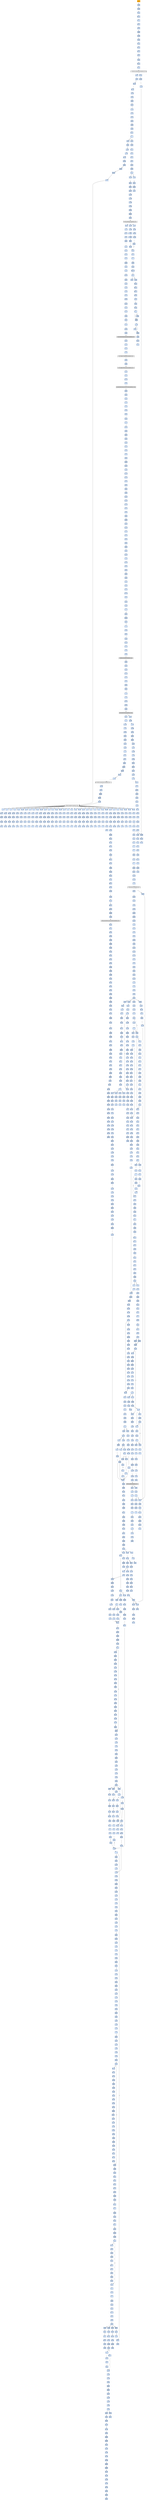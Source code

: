strict digraph G {
	graph [bgcolor=transparent,
		name=G
	];
	node [color=lightsteelblue,
		fillcolor=lightsteelblue,
		shape=rectangle,
		style=filled
	];
	a0x00427001pusha_	[color=lightgrey,
		fillcolor=orange,
		label=pusha];
	a0x00427002call_0x0042700a	[label=call];
	a0x00427001pusha_ -> a0x00427002call_0x0042700a	[color="#000000"];
	a0x0042700apopl_ebp	[label=popl];
	a0x00427002call_0x0042700a -> a0x0042700apopl_ebp	[color="#000000"];
	a0x0042700bincl_ebp	[label=incl];
	a0x0042700apopl_ebp -> a0x0042700bincl_ebp	[color="#000000"];
	a0x0042700cpushl_ebp	[label=pushl];
	a0x0042700bincl_ebp -> a0x0042700cpushl_ebp	[color="#000000"];
	a0x0042700dret	[label=ret];
	a0x0042700cpushl_ebp -> a0x0042700dret	[color="#000000"];
	a0x00427008jmp_0x0042700e	[label=jmp];
	a0x0042700dret -> a0x00427008jmp_0x0042700e	[color="#000000"];
	a0x0042700ecall_0x00427014	[label=call];
	a0x00427008jmp_0x0042700e -> a0x0042700ecall_0x00427014	[color="#000000"];
	a0x00427014popl_ebp	[label=popl];
	a0x0042700ecall_0x00427014 -> a0x00427014popl_ebp	[color="#000000"];
	a0x00427015movl_0xffffffedUINT32_ebx	[label=movl];
	a0x00427014popl_ebp -> a0x00427015movl_0xffffffedUINT32_ebx	[color="#000000"];
	a0x0042701aaddl_ebp_ebx	[label=addl];
	a0x00427015movl_0xffffffedUINT32_ebx -> a0x0042701aaddl_ebp_ebx	[color="#000000"];
	a0x0042701csubl_0x27000UINT32_ebx	[label=subl];
	a0x0042701aaddl_ebp_ebx -> a0x0042701csubl_0x27000UINT32_ebx	[color="#000000"];
	a0x00427022cmpl_0x0UINT8_0x488ebp_	[label=cmpl];
	a0x0042701csubl_0x27000UINT32_ebx -> a0x00427022cmpl_0x0UINT8_0x488ebp_	[color="#000000"];
	a0x00427029movl_ebx_0x488ebp_	[label=movl];
	a0x00427022cmpl_0x0UINT8_0x488ebp_ -> a0x00427029movl_ebx_0x488ebp_	[color="#000000"];
	a0x0042702fjne_0x00427400	[label=jne];
	a0x00427029movl_ebx_0x488ebp_ -> a0x0042702fjne_0x00427400	[color="#000000"];
	a0x00427035leal_0x494ebp__eax	[label=leal];
	a0x0042702fjne_0x00427400 -> a0x00427035leal_0x494ebp__eax	[color="#000000",
		label=F];
	a0x0042703bpushl_eax	[label=pushl];
	a0x00427035leal_0x494ebp__eax -> a0x0042703bpushl_eax	[color="#000000"];
	a0x0042703ccall_0xfa9ebp_	[label=call];
	a0x0042703bpushl_eax -> a0x0042703ccall_0xfa9ebp_	[color="#000000"];
	GETMODULEHANDLEA_KERNEL32_DLL	[color=lightgrey,
		fillcolor=lightgrey,
		label="GETMODULEHANDLEA-KERNEL32-DLL"];
	a0x0042703ccall_0xfa9ebp_ -> GETMODULEHANDLEA_KERNEL32_DLL	[color="#000000"];
	a0x00427042movl_eax_0x48cebp_	[label=movl];
	GETMODULEHANDLEA_KERNEL32_DLL -> a0x00427042movl_eax_0x48cebp_	[color="#000000"];
	a0x00427287testl_eax_eax	[label=testl];
	GETMODULEHANDLEA_KERNEL32_DLL -> a0x00427287testl_eax_eax	[color="#000000"];
	a0x00427048movl_eax_esi	[label=movl];
	a0x00427042movl_eax_0x48cebp_ -> a0x00427048movl_eax_esi	[color="#000000"];
	a0x0042704aleal_0x51ebp__edi	[label=leal];
	a0x00427048movl_eax_esi -> a0x0042704aleal_0x51ebp__edi	[color="#000000"];
	a0x0042704dpushl_edi	[label=pushl];
	a0x0042704aleal_0x51ebp__edi -> a0x0042704dpushl_edi	[color="#000000"];
	a0x0042704epushl_esi	[label=pushl];
	a0x0042704dpushl_edi -> a0x0042704epushl_esi	[color="#000000"];
	a0x0042704fcall_0xfa5ebp_	[label=call];
	a0x0042704epushl_esi -> a0x0042704fcall_0xfa5ebp_	[color="#000000"];
	GETPROCADDRESS_KERNEL32_DLL	[color=lightgrey,
		fillcolor=lightgrey,
		label="GETPROCADDRESS-KERNEL32-DLL"];
	a0x00427055stosl_eax_es_edi_	[label=stosl];
	GETPROCADDRESS_KERNEL32_DLL -> a0x00427055stosl_eax_es_edi_	[color="#000000"];
	a0x004272eetestl_eax_eax	[label=testl];
	GETPROCADDRESS_KERNEL32_DLL -> a0x004272eetestl_eax_eax	[color="#000000"];
	a0x00406c67xorl_0x004220d0_eax	[label=xorl];
	GETPROCADDRESS_KERNEL32_DLL -> a0x00406c67xorl_0x004220d0_eax	[color="#000000"];
	a0x00406c7axorl_0x004220d0_eax	[label=xorl];
	GETPROCADDRESS_KERNEL32_DLL -> a0x00406c7axorl_0x004220d0_eax	[color="#000000"];
	a0x00406c8dxorl_0x004220d0_eax	[label=xorl];
	GETPROCADDRESS_KERNEL32_DLL -> a0x00406c8dxorl_0x004220d0_eax	[color="#000000"];
	a0x00406ca0xorl_0x004220d0_eax	[label=xorl];
	GETPROCADDRESS_KERNEL32_DLL -> a0x00406ca0xorl_0x004220d0_eax	[color="#000000"];
	a0x00406cb3xorl_0x004220d0_eax	[label=xorl];
	GETPROCADDRESS_KERNEL32_DLL -> a0x00406cb3xorl_0x004220d0_eax	[color="#000000"];
	a0x00406cc6xorl_0x004220d0_eax	[label=xorl];
	GETPROCADDRESS_KERNEL32_DLL -> a0x00406cc6xorl_0x004220d0_eax	[color="#000000"];
	a0x00406cd9xorl_0x004220d0_eax	[label=xorl];
	GETPROCADDRESS_KERNEL32_DLL -> a0x00406cd9xorl_0x004220d0_eax	[color="#000000"];
	a0x00406cecxorl_0x004220d0_eax	[label=xorl];
	GETPROCADDRESS_KERNEL32_DLL -> a0x00406cecxorl_0x004220d0_eax	[color="#000000"];
	a0x00406cffxorl_0x004220d0_eax	[label=xorl];
	GETPROCADDRESS_KERNEL32_DLL -> a0x00406cffxorl_0x004220d0_eax	[color="#000000"];
	a0x00406d12xorl_0x004220d0_eax	[label=xorl];
	GETPROCADDRESS_KERNEL32_DLL -> a0x00406d12xorl_0x004220d0_eax	[color="#000000"];
	a0x00406d25xorl_0x004220d0_eax	[label=xorl];
	GETPROCADDRESS_KERNEL32_DLL -> a0x00406d25xorl_0x004220d0_eax	[color="#000000"];
	a0x00406d38xorl_0x004220d0_eax	[label=xorl];
	GETPROCADDRESS_KERNEL32_DLL -> a0x00406d38xorl_0x004220d0_eax	[color="#000000"];
	a0x00406d4bxorl_0x004220d0_eax	[label=xorl];
	GETPROCADDRESS_KERNEL32_DLL -> a0x00406d4bxorl_0x004220d0_eax	[color="#000000"];
	a0x00406d5exorl_0x004220d0_eax	[label=xorl];
	GETPROCADDRESS_KERNEL32_DLL -> a0x00406d5exorl_0x004220d0_eax	[color="#000000"];
	a0x00406d71xorl_0x004220d0_eax	[label=xorl];
	GETPROCADDRESS_KERNEL32_DLL -> a0x00406d71xorl_0x004220d0_eax	[color="#000000"];
	a0x00406d84xorl_0x004220d0_eax	[label=xorl];
	GETPROCADDRESS_KERNEL32_DLL -> a0x00406d84xorl_0x004220d0_eax	[color="#000000"];
	a0x00406d97xorl_0x004220d0_eax	[label=xorl];
	GETPROCADDRESS_KERNEL32_DLL -> a0x00406d97xorl_0x004220d0_eax	[color="#000000"];
	a0x00406daaxorl_0x004220d0_eax	[label=xorl];
	GETPROCADDRESS_KERNEL32_DLL -> a0x00406daaxorl_0x004220d0_eax	[color="#000000"];
	a0x00406dbdxorl_0x004220d0_eax	[label=xorl];
	GETPROCADDRESS_KERNEL32_DLL -> a0x00406dbdxorl_0x004220d0_eax	[color="#000000"];
	a0x00406dd0xorl_0x004220d0_eax	[label=xorl];
	GETPROCADDRESS_KERNEL32_DLL -> a0x00406dd0xorl_0x004220d0_eax	[color="#000000"];
	a0x00406de3xorl_0x004220d0_eax	[label=xorl];
	GETPROCADDRESS_KERNEL32_DLL -> a0x00406de3xorl_0x004220d0_eax	[color="#000000"];
	a0x00406df6xorl_0x004220d0_eax	[label=xorl];
	GETPROCADDRESS_KERNEL32_DLL -> a0x00406df6xorl_0x004220d0_eax	[color="#000000"];
	a0x00406e09xorl_0x004220d0_eax	[label=xorl];
	GETPROCADDRESS_KERNEL32_DLL -> a0x00406e09xorl_0x004220d0_eax	[color="#000000"];
	a0x00406e1cxorl_0x004220d0_eax	[label=xorl];
	GETPROCADDRESS_KERNEL32_DLL -> a0x00406e1cxorl_0x004220d0_eax	[color="#000000"];
	a0x00406e2fxorl_0x004220d0_eax	[label=xorl];
	GETPROCADDRESS_KERNEL32_DLL -> a0x00406e2fxorl_0x004220d0_eax	[color="#000000"];
	a0x00406e42xorl_0x004220d0_eax	[label=xorl];
	GETPROCADDRESS_KERNEL32_DLL -> a0x00406e42xorl_0x004220d0_eax	[color="#000000"];
	a0x00406e55xorl_0x004220d0_eax	[label=xorl];
	GETPROCADDRESS_KERNEL32_DLL -> a0x00406e55xorl_0x004220d0_eax	[color="#000000"];
	a0x00406e68xorl_0x004220d0_eax	[label=xorl];
	GETPROCADDRESS_KERNEL32_DLL -> a0x00406e68xorl_0x004220d0_eax	[color="#000000"];
	a0x00406e7bxorl_0x004220d0_eax	[label=xorl];
	GETPROCADDRESS_KERNEL32_DLL -> a0x00406e7bxorl_0x004220d0_eax	[color="#000000"];
	a0x00406e8exorl_0x004220d0_eax	[label=xorl];
	GETPROCADDRESS_KERNEL32_DLL -> a0x00406e8exorl_0x004220d0_eax	[color="#000000"];
	a0x00406ea1xorl_0x004220d0_eax	[label=xorl];
	GETPROCADDRESS_KERNEL32_DLL -> a0x00406ea1xorl_0x004220d0_eax	[color="#000000"];
	a0x00406eb4xorl_0x004220d0_eax	[label=xorl];
	GETPROCADDRESS_KERNEL32_DLL -> a0x00406eb4xorl_0x004220d0_eax	[color="#000000"];
	a0x00406ec7xorl_0x004220d0_eax	[label=xorl];
	GETPROCADDRESS_KERNEL32_DLL -> a0x00406ec7xorl_0x004220d0_eax	[color="#000000"];
	a0x00427056movb_0x0UINT8_al	[label=movb];
	a0x00427055stosl_eax_es_edi_ -> a0x00427056movb_0x0UINT8_al	[color="#000000"];
	a0x00427058scasb_es_edi__al	[label=scasb];
	a0x00427056movb_0x0UINT8_al -> a0x00427058scasb_es_edi__al	[color="#000000"];
	a0x00427059jne_0x00427058	[label=jne];
	a0x00427058scasb_es_edi__al -> a0x00427059jne_0x00427058	[color="#000000"];
	a0x0042705bcmpb_al_edi_	[label=cmpb];
	a0x00427059jne_0x00427058 -> a0x0042705bcmpb_al_edi_	[color="#000000",
		label=F];
	a0x0042705djne_0x0042704d	[label=jne];
	a0x0042705bcmpb_al_edi_ -> a0x0042705djne_0x0042704d	[color="#000000"];
	a0x0042705djne_0x0042704d -> a0x0042704dpushl_edi	[color="#000000",
		label=T];
	a0x0042705fleal_0x7aebp__eax	[label=leal];
	a0x0042705djne_0x0042704d -> a0x0042705fleal_0x7aebp__eax	[color="#000000",
		label=F];
	a0x00427062jmp_eax	[label=jmp];
	a0x0042705fleal_0x7aebp__eax -> a0x00427062jmp_eax	[color="#000000"];
	a0x0042708dmovl_0x595ebp__ebx	[label=movl];
	a0x00427062jmp_eax -> a0x0042708dmovl_0x595ebp__ebx	[color="#000000"];
	a0x00427093orl_ebx_ebx	[label=orl];
	a0x0042708dmovl_0x595ebp__ebx -> a0x00427093orl_ebx_ebx	[color="#000000"];
	a0x00427095je_0x004270a1	[label=je];
	a0x00427093orl_ebx_ebx -> a0x00427095je_0x004270a1	[color="#000000"];
	a0x004270a1leal_0x5c5ebp__esi	[label=leal];
	a0x00427095je_0x004270a1 -> a0x004270a1leal_0x5c5ebp__esi	[color="#000000",
		label=T];
	a0x004270a7cmpl_0x0UINT8_esi_	[label=cmpl];
	a0x004270a1leal_0x5c5ebp__esi -> a0x004270a7cmpl_0x0UINT8_esi_	[color="#000000"];
	a0x004270aaje_0x004271ba	[label=je];
	a0x004270a7cmpl_0x0UINT8_esi_ -> a0x004270aaje_0x004271ba	[color="#000000"];
	a0x004270b0pushl_0x4UINT8	[label=pushl];
	a0x004270aaje_0x004271ba -> a0x004270b0pushl_0x4UINT8	[color="#000000",
		label=F];
	a0x004270b2pushl_0x1000UINT32	[label=pushl];
	a0x004270b0pushl_0x4UINT8 -> a0x004270b2pushl_0x1000UINT32	[color="#000000"];
	a0x004270b7pushl_0x1800UINT32	[label=pushl];
	a0x004270b2pushl_0x1000UINT32 -> a0x004270b7pushl_0x1800UINT32	[color="#000000"];
	a0x004270bcpushl_0x0UINT8	[label=pushl];
	a0x004270b7pushl_0x1800UINT32 -> a0x004270bcpushl_0x0UINT8	[color="#000000"];
	a0x004270becall_0x51ebp_	[label=call];
	a0x004270bcpushl_0x0UINT8 -> a0x004270becall_0x51ebp_	[color="#000000"];
	VIRTUALALLOC_KERNEL32_DLL	[color=lightgrey,
		fillcolor=lightgrey,
		label="VIRTUALALLOC-KERNEL32-DLL"];
	a0x004270becall_0x51ebp_ -> VIRTUALALLOC_KERNEL32_DLL	[color="#000000"];
	a0x004270c1movl_eax_0x148ebp_	[label=movl];
	VIRTUALALLOC_KERNEL32_DLL -> a0x004270c1movl_eax_0x148ebp_	[color="#000000"];
	a0x004270e2movl_eax_0x144ebp_	[label=movl];
	VIRTUALALLOC_KERNEL32_DLL -> a0x004270e2movl_eax_0x144ebp_	[color="#000000"];
	a0x004270c7movl_0x4esi__eax	[label=movl];
	a0x004270c1movl_eax_0x148ebp_ -> a0x004270c7movl_0x4esi__eax	[color="#000000"];
	a0x004270caaddl_0x10eUINT32_eax	[label=addl];
	a0x004270c7movl_0x4esi__eax -> a0x004270caaddl_0x10eUINT32_eax	[color="#000000"];
	a0x004270cfje_0x0042718c	[label=je];
	a0x004270caaddl_0x10eUINT32_eax -> a0x004270cfje_0x0042718c	[color="#000000"];
	a0x004270d5pushl_0x4UINT8	[label=pushl];
	a0x004270cfje_0x0042718c -> a0x004270d5pushl_0x4UINT8	[color="#000000",
		label=F];
	a0x004270d7pushl_0x1000UINT32	[label=pushl];
	a0x004270d5pushl_0x4UINT8 -> a0x004270d7pushl_0x1000UINT32	[color="#000000"];
	a0x004270dcpushl_eax	[label=pushl];
	a0x004270d7pushl_0x1000UINT32 -> a0x004270dcpushl_eax	[color="#000000"];
	a0x004270ddpushl_0x0UINT8	[label=pushl];
	a0x004270dcpushl_eax -> a0x004270ddpushl_0x0UINT8	[color="#000000"];
	a0x004270dfcall_0x51ebp_	[label=call];
	a0x004270ddpushl_0x0UINT8 -> a0x004270dfcall_0x51ebp_	[color="#000000"];
	a0x004270e8pushl_esi	[label=pushl];
	a0x004270e2movl_eax_0x144ebp_ -> a0x004270e8pushl_esi	[color="#000000"];
	a0x004270e9movl_esi__ebx	[label=movl];
	a0x004270e8pushl_esi -> a0x004270e9movl_esi__ebx	[color="#000000"];
	a0x004270ebaddl_0x488ebp__ebx	[label=addl];
	a0x004270e9movl_esi__ebx -> a0x004270ebaddl_0x488ebp__ebx	[color="#000000"];
	a0x004270f1pushl_0x148ebp_	[label=pushl];
	a0x004270ebaddl_0x488ebp__ebx -> a0x004270f1pushl_0x148ebp_	[color="#000000"];
	a0x004270f7pushl_0x4esi_	[label=pushl];
	a0x004270f1pushl_0x148ebp_ -> a0x004270f7pushl_0x4esi_	[color="#000000"];
	a0x004270fapushl_eax	[label=pushl];
	a0x004270f7pushl_0x4esi_ -> a0x004270fapushl_eax	[color="#000000"];
	a0x004270fbpushl_ebx	[label=pushl];
	a0x004270fapushl_eax -> a0x004270fbpushl_ebx	[color="#000000"];
	a0x004270fccall_0x004276c8	[label=call];
	a0x004270fbpushl_ebx -> a0x004270fccall_0x004276c8	[color="#000000"];
	a0x004276c8movl_0x10esp__eax	[label=movl];
	a0x004270fccall_0x004276c8 -> a0x004276c8movl_0x10esp__eax	[color="#000000"];
	a0x004276ccsubl_0x354UINT32_esp	[label=subl];
	a0x004276c8movl_0x10esp__eax -> a0x004276ccsubl_0x354UINT32_esp	[color="#000000"];
	a0x004276d2leal_0x4esp__ecx	[label=leal];
	a0x004276ccsubl_0x354UINT32_esp -> a0x004276d2leal_0x4esp__ecx	[color="#000000"];
	a0x004276d6pushl_eax	[label=pushl];
	a0x004276d2leal_0x4esp__ecx -> a0x004276d6pushl_eax	[color="#000000"];
	a0x004276d7call_0x00427a84	[label=call];
	a0x004276d6pushl_eax -> a0x004276d7call_0x00427a84	[color="#000000"];
	a0x00427a84pushl_ebx	[label=pushl];
	a0x004276d7call_0x00427a84 -> a0x00427a84pushl_ebx	[color="#000000"];
	a0x00427a85pushl_esi	[label=pushl];
	a0x00427a84pushl_ebx -> a0x00427a85pushl_esi	[color="#000000"];
	a0x00427a86pushl_edi	[label=pushl];
	a0x00427a85pushl_esi -> a0x00427a86pushl_edi	[color="#000000"];
	a0x00427a87movl_ecx_edi	[label=movl];
	a0x00427a86pushl_edi -> a0x00427a87movl_ecx_edi	[color="#000000"];
	a0x00427a89xorl_edx_edx	[label=xorl];
	a0x00427a87movl_ecx_edi -> a0x00427a89xorl_edx_edx	[color="#000000"];
	a0x00427a8bxorl_eax_eax	[label=xorl];
	a0x00427a89xorl_edx_edx -> a0x00427a8bxorl_eax_eax	[color="#000000"];
	a0x00427a8dleal_0x268edi__esi	[label=leal];
	a0x00427a8bxorl_eax_eax -> a0x00427a8dleal_0x268edi__esi	[color="#000000"];
	a0x00427a93movl_edx_esi_	[label=movl];
	a0x00427a8dleal_0x268edi__esi -> a0x00427a93movl_edx_esi_	[color="#000000"];
	a0x00427a95pushl_esi	[label=pushl];
	a0x00427a93movl_edx_esi_ -> a0x00427a95pushl_esi	[color="#000000"];
	a0x00427a96call_0x00427cf2	[label=call];
	a0x00427a95pushl_esi -> a0x00427a96call_0x00427cf2	[color="#000000"];
	a0x00427cf2call_0x00427cf8	[label=call];
	a0x00427a96call_0x00427cf2 -> a0x00427cf2call_0x00427cf8	[color="#000000"];
	a0x00427cf8popl_esi	[label=popl];
	a0x00427cf2call_0x00427cf8 -> a0x00427cf8popl_esi	[color="#000000"];
	a0x00427cf9subl_0x46ca5fUINT32_esi	[label=subl];
	a0x00427cf8popl_esi -> a0x00427cf9subl_0x46ca5fUINT32_esi	[color="#000000"];
	a0x00427cffret	[label=ret];
	a0x00427cf9subl_0x46ca5fUINT32_esi -> a0x00427cffret	[color="#000000"];
	a0x00427a9bmovb_0x46c4d2eaxesi__cl	[label=movb];
	a0x00427cffret -> a0x00427a9bmovb_0x46c4d2eaxesi__cl	[color="#000000"];
	a0x00427e18movb_0x46c4d2ebpesi__dl	[label=movb];
	a0x00427cffret -> a0x00427e18movb_0x46c4d2ebpesi__dl	[color="#000000"];
	a0x00427d85movb_0x46c4b6eaxesi__bl	[label=movb];
	a0x00427cffret -> a0x00427d85movb_0x46c4b6eaxesi__bl	[color="#000000"];
	a0x00427defmovb_0x46c49aeaxesi__cl	[label=movb];
	a0x00427cffret -> a0x00427defmovb_0x46c49aeaxesi__cl	[color="#000000"];
	a0x00427aa2popl_esi	[label=popl];
	a0x00427a9bmovb_0x46c4d2eaxesi__cl -> a0x00427aa2popl_esi	[color="#000000"];
	a0x00427aa3movl_0x1UINT32_ebx	[label=movl];
	a0x00427aa2popl_esi -> a0x00427aa3movl_0x1UINT32_ebx	[color="#000000"];
	a0x00427aa8addl_0x4UINT8_esi	[label=addl];
	a0x00427aa3movl_0x1UINT32_ebx -> a0x00427aa8addl_0x4UINT8_esi	[color="#000000"];
	a0x00427aabshll_cl_ebx	[label=shll];
	a0x00427aa8addl_0x4UINT8_esi -> a0x00427aabshll_cl_ebx	[color="#000000"];
	a0x00427aadaddl_ebx_edx	[label=addl];
	a0x00427aabshll_cl_ebx -> a0x00427aadaddl_ebx_edx	[color="#000000"];
	a0x00427aafincl_eax	[label=incl];
	a0x00427aadaddl_ebx_edx -> a0x00427aafincl_eax	[color="#000000"];
	a0x00427ab0cmpl_0x3aUINT8_eax	[label=cmpl];
	a0x00427aafincl_eax -> a0x00427ab0cmpl_0x3aUINT8_eax	[color="#000000"];
	a0x00427ab3jb_0x00427a93	[label=jb];
	a0x00427ab0cmpl_0x3aUINT8_eax -> a0x00427ab3jb_0x00427a93	[color="#000000"];
	a0x00427ab5movl_0x10esp__eax	[label=movl];
	a0x00427ab3jb_0x00427a93 -> a0x00427ab5movl_0x10esp__eax	[color="#000000",
		label=F];
	a0x00427ab9leal_0x10edi__ecx	[label=leal];
	a0x00427ab5movl_0x10esp__eax -> a0x00427ab9leal_0x10edi__ecx	[color="#000000"];
	a0x00427abcpushl_eax	[label=pushl];
	a0x00427ab9leal_0x10edi__ecx -> a0x00427abcpushl_eax	[color="#000000"];
	a0x00427abdpushl_0x2d1UINT32	[label=pushl];
	a0x00427abcpushl_eax -> a0x00427abdpushl_0x2d1UINT32	[color="#000000"];
	a0x00427ac2call_0x0042780f	[label=call];
	a0x00427abdpushl_0x2d1UINT32 -> a0x00427ac2call_0x0042780f	[color="#000000"];
	a0x0042780fmovl_0x4esp__eax	[label=movl];
	a0x00427ac2call_0x0042780f -> a0x0042780fmovl_0x4esp__eax	[color="#000000"];
	a0x00427813movl_0x8esp__edx	[label=movl];
	a0x0042780fmovl_0x4esp__eax -> a0x00427813movl_0x8esp__edx	[color="#000000"];
	a0x00427817movl_eax_0x84ecx_	[label=movl];
	a0x00427813movl_0x8esp__edx -> a0x00427817movl_eax_0x84ecx_	[color="#000000"];
	a0x0042781dmovl_edx_0x88ecx_	[label=movl];
	a0x00427817movl_eax_0x84ecx_ -> a0x0042781dmovl_edx_0x88ecx_	[color="#000000"];
	a0x00427823leal_edxeax4__eax	[label=leal];
	a0x0042781dmovl_edx_0x88ecx_ -> a0x00427823leal_edxeax4__eax	[color="#000000"];
	a0x00427826movl_eax_0x8cecx_	[label=movl];
	a0x00427823leal_edxeax4__eax -> a0x00427826movl_eax_0x8cecx_	[color="#000000"];
	a0x0042782caddl_0x100UINT32_eax	[label=addl];
	a0x00427826movl_eax_0x8cecx_ -> a0x0042782caddl_0x100UINT32_eax	[color="#000000"];
	a0x00427831ret_0x8UINT16	[label=ret];
	a0x0042782caddl_0x100UINT32_eax -> a0x00427831ret_0x8UINT16	[color="#000000"];
	a0x00427ac7pushl_eax	[label=pushl];
	a0x00427831ret_0x8UINT16 -> a0x00427ac7pushl_eax	[color="#000000"];
	a0x00427ad5pushl_eax	[label=pushl];
	a0x00427831ret_0x8UINT16 -> a0x00427ad5pushl_eax	[color="#000000"];
	a0x00427ae3pushl_eax	[label=pushl];
	a0x00427831ret_0x8UINT16 -> a0x00427ae3pushl_eax	[color="#000000"];
	a0x00427af1movl_eax_0x260edi_	[label=movl];
	a0x00427831ret_0x8UINT16 -> a0x00427af1movl_eax_0x260edi_	[color="#000000"];
	a0x00427ac8pushl_0x1cUINT8	[label=pushl];
	a0x00427ac7pushl_eax -> a0x00427ac8pushl_0x1cUINT8	[color="#000000"];
	a0x00427acaleal_0xa0edi__ecx	[label=leal];
	a0x00427ac8pushl_0x1cUINT8 -> a0x00427acaleal_0xa0edi__ecx	[color="#000000"];
	a0x00427ad0call_0x0042780f	[label=call];
	a0x00427acaleal_0xa0edi__ecx -> a0x00427ad0call_0x0042780f	[color="#000000"];
	a0x00427ad6pushl_0x8UINT8	[label=pushl];
	a0x00427ad5pushl_eax -> a0x00427ad6pushl_0x8UINT8	[color="#000000"];
	a0x00427ad8leal_0x130edi__ecx	[label=leal];
	a0x00427ad6pushl_0x8UINT8 -> a0x00427ad8leal_0x130edi__ecx	[color="#000000"];
	a0x00427adecall_0x0042780f	[label=call];
	a0x00427ad8leal_0x130edi__ecx -> a0x00427adecall_0x0042780f	[color="#000000"];
	a0x00427ae4pushl_0x13UINT8	[label=pushl];
	a0x00427ae3pushl_eax -> a0x00427ae4pushl_0x13UINT8	[color="#000000"];
	a0x00427ae6leal_0x1c0edi__ecx	[label=leal];
	a0x00427ae4pushl_0x13UINT8 -> a0x00427ae6leal_0x1c0edi__ecx	[color="#000000"];
	a0x00427aeccall_0x0042780f	[label=call];
	a0x00427ae6leal_0x1c0edi__ecx -> a0x00427aeccall_0x0042780f	[color="#000000"];
	a0x00427af7popl_edi	[label=popl];
	a0x00427af1movl_eax_0x260edi_ -> a0x00427af7popl_edi	[color="#000000"];
	a0x00427af8popl_esi	[label=popl];
	a0x00427af7popl_edi -> a0x00427af8popl_esi	[color="#000000"];
	a0x00427af9addl_0x2f5UINT32_eax	[label=addl];
	a0x00427af8popl_esi -> a0x00427af9addl_0x2f5UINT32_eax	[color="#000000"];
	a0x00427afepopl_ebx	[label=popl];
	a0x00427af9addl_0x2f5UINT32_eax -> a0x00427afepopl_ebx	[color="#000000"];
	a0x00427affret_0x4UINT16	[label=ret];
	a0x00427afepopl_ebx -> a0x00427affret_0x4UINT16	[color="#000000"];
	a0x004276dcmovl_0x35cesp__ecx	[label=movl];
	a0x00427affret_0x4UINT16 -> a0x004276dcmovl_0x35cesp__ecx	[color="#000000"];
	a0x004276e3movl_0x358esp__edx	[label=movl];
	a0x004276dcmovl_0x35cesp__ecx -> a0x004276e3movl_0x358esp__edx	[color="#000000"];
	a0x004276eapushl_ecx	[label=pushl];
	a0x004276e3movl_0x358esp__edx -> a0x004276eapushl_ecx	[color="#000000"];
	a0x004276ebpushl_edx	[label=pushl];
	a0x004276eapushl_ecx -> a0x004276ebpushl_edx	[color="#000000"];
	a0x004276ecleal_0xcesp__ecx	[label=leal];
	a0x004276ebpushl_edx -> a0x004276ecleal_0xcesp__ecx	[color="#000000"];
	a0x004276f0call_0x00427b02	[label=call];
	a0x004276ecleal_0xcesp__ecx -> a0x004276f0call_0x00427b02	[color="#000000"];
	a0x00427b02movl_0x8esp__eax	[label=movl];
	a0x004276f0call_0x00427b02 -> a0x00427b02movl_0x8esp__eax	[color="#000000"];
	a0x00427b06movl_ecx_edx	[label=movl];
	a0x00427b02movl_0x8esp__eax -> a0x00427b06movl_ecx_edx	[color="#000000"];
	a0x00427b08movl_0x4esp__ecx	[label=movl];
	a0x00427b06movl_ecx_edx -> a0x00427b08movl_0x4esp__ecx	[color="#000000"];
	a0x00427b0cpushl_edi	[label=pushl];
	a0x00427b08movl_0x4esp__ecx -> a0x00427b0cpushl_edi	[color="#000000"];
	a0x00427b0dmovl_eax_edx_	[label=movl];
	a0x00427b0cpushl_edi -> a0x00427b0dmovl_eax_edx_	[color="#000000"];
	a0x00427b0fleal_0x4edx__eax	[label=leal];
	a0x00427b0dmovl_eax_edx_ -> a0x00427b0fleal_0x4edx__eax	[color="#000000"];
	a0x00427b12movl_ecx_eax_	[label=movl];
	a0x00427b0fleal_0x4edx__eax -> a0x00427b12movl_ecx_eax_	[color="#000000"];
	a0x00427b14movl_0x20UINT32_0x4eax_	[label=movl];
	a0x00427b12movl_ecx_eax_ -> a0x00427b14movl_0x20UINT32_0x4eax_	[color="#000000"];
	a0x00427b1bmovl_eax_0x10edx_	[label=movl];
	a0x00427b14movl_0x20UINT32_0x4eax_ -> a0x00427b1bmovl_eax_0x10edx_	[color="#000000"];
	a0x00427b1emovl_eax_0xa0edx_	[label=movl];
	a0x00427b1bmovl_eax_0x10edx_ -> a0x00427b1emovl_eax_0xa0edx_	[color="#000000"];
	a0x00427b24movl_eax_0x130edx_	[label=movl];
	a0x00427b1emovl_eax_0xa0edx_ -> a0x00427b24movl_eax_0x130edx_	[color="#000000"];
	a0x00427b2amovl_eax_0x1c0edx_	[label=movl];
	a0x00427b24movl_eax_0x130edx_ -> a0x00427b2amovl_eax_0x1c0edx_	[color="#000000"];
	a0x00427b30xorl_eax_eax	[label=xorl];
	a0x00427b2amovl_eax_0x1c0edx_ -> a0x00427b30xorl_eax_eax	[color="#000000"];
	a0x00427b32movl_0xbdUINT32_ecx	[label=movl];
	a0x00427b30xorl_eax_eax -> a0x00427b32movl_0xbdUINT32_ecx	[color="#000000"];
	a0x00427b37movl_eax_0x250edx_	[label=movl];
	a0x00427b32movl_0xbdUINT32_ecx -> a0x00427b37movl_eax_0x250edx_	[color="#000000"];
	a0x00427b3dmovl_eax_0x254edx_	[label=movl];
	a0x00427b37movl_eax_0x250edx_ -> a0x00427b3dmovl_eax_0x254edx_	[color="#000000"];
	a0x00427b43movl_eax_0x258edx_	[label=movl];
	a0x00427b3dmovl_eax_0x254edx_ -> a0x00427b43movl_eax_0x258edx_	[color="#000000"];
	a0x00427b49movl_0x260edx__edi	[label=movl];
	a0x00427b43movl_eax_0x258edx_ -> a0x00427b49movl_0x260edx__edi	[color="#000000"];
	a0x00427b4fmovl_eax_0x25cedx_	[label=movl];
	a0x00427b49movl_0x260edx__edi -> a0x00427b4fmovl_eax_0x25cedx_	[color="#000000"];
	a0x00427b55repz_stosl_eax_es_edi_	[label=repz];
	a0x00427b4fmovl_eax_0x25cedx_ -> a0x00427b55repz_stosl_eax_es_edi_	[color="#000000"];
	a0x00427b57movl_edx_ecx	[label=movl];
	a0x00427b55repz_stosl_eax_es_edi_ -> a0x00427b57movl_edx_ecx	[color="#000000"];
	a0x00427b59stosb_al_es_edi_	[label=stosb];
	a0x00427b57movl_edx_ecx -> a0x00427b59stosb_al_es_edi_	[color="#000000"];
	a0x00427b5acall_0x00427b63	[label=call];
	a0x00427b59stosb_al_es_edi_ -> a0x00427b5acall_0x00427b63	[color="#000000"];
	a0x00427b63subl_0x30cUINT32_esp	[label=subl];
	a0x00427b5acall_0x00427b63 -> a0x00427b63subl_0x30cUINT32_esp	[color="#000000"];
	a0x00427b69pushl_ebx	[label=pushl];
	a0x00427b63subl_0x30cUINT32_esp -> a0x00427b69pushl_ebx	[color="#000000"];
	a0x00427b6amovl_ecx_ebx	[label=movl];
	a0x00427b69pushl_ebx -> a0x00427b6amovl_ecx_ebx	[color="#000000"];
	a0x00427b6cpushl_ebp	[label=pushl];
	a0x00427b6amovl_ecx_ebx -> a0x00427b6cpushl_ebp	[color="#000000"];
	a0x00427b6dpushl_esi	[label=pushl];
	a0x00427b6cpushl_ebp -> a0x00427b6dpushl_esi	[color="#000000"];
	a0x00427b6eleal_0x4ebx__ebp	[label=leal];
	a0x00427b6dpushl_esi -> a0x00427b6eleal_0x4ebx__ebp	[color="#000000"];
	a0x00427b71pushl_edi	[label=pushl];
	a0x00427b6eleal_0x4ebx__ebp -> a0x00427b71pushl_edi	[color="#000000"];
	a0x00427b72pushl_0x1UINT8	[label=pushl];
	a0x00427b71pushl_edi -> a0x00427b72pushl_0x1UINT8	[color="#000000"];
	a0x00427b74movl_ebp_ecx	[label=movl];
	a0x00427b72pushl_0x1UINT8 -> a0x00427b74movl_ebp_ecx	[color="#000000"];
	a0x00427b76call_0x004277a4	[label=call];
	a0x00427b74movl_ebp_ecx -> a0x00427b76call_0x004277a4	[color="#000000"];
	a0x004277a4pushl_ecx	[label=pushl];
	a0x00427b76call_0x004277a4 -> a0x004277a4pushl_ecx	[color="#000000"];
	a0x004277a5movl_ecx_edx	[label=movl];
	a0x004277a4pushl_ecx -> a0x004277a5movl_ecx_edx	[color="#000000"];
	a0x004277a7pushl_esi	[label=pushl];
	a0x004277a5movl_ecx_edx -> a0x004277a7pushl_esi	[color="#000000"];
	a0x004277a8movl_0x8UINT32_ecx	[label=movl];
	a0x004277a7pushl_esi -> a0x004277a8movl_0x8UINT32_ecx	[color="#000000"];
	a0x004277adpushl_edi	[label=pushl];
	a0x004277a8movl_0x8UINT32_ecx -> a0x004277adpushl_edi	[color="#000000"];
	a0x004277aecmpl_ecx_0x4edx_	[label=cmpl];
	a0x004277adpushl_edi -> a0x004277aecmpl_ecx_0x4edx_	[color="#000000"];
	a0x004277b1jb_0x004277e8	[label=jb];
	a0x004277aecmpl_ecx_0x4edx_ -> a0x004277b1jb_0x004277e8	[color="#000000"];
	a0x004277b3pushl_ebx	[label=pushl];
	a0x004277b1jb_0x004277e8 -> a0x004277b3pushl_ebx	[color="#000000",
		label=F];
	a0x004277e8movl_0x4edx__esi	[label=movl];
	a0x004277b1jb_0x004277e8 -> a0x004277e8movl_0x4edx__esi	[color="#000000",
		label=T];
	a0x004277b4movl_0xfffffff8UINT32_esi	[label=movl];
	a0x004277b3pushl_ebx -> a0x004277b4movl_0xfffffff8UINT32_esi	[color="#000000"];
	a0x004277b9movl_edx__eax	[label=movl];
	a0x004277b4movl_0xfffffff8UINT32_esi -> a0x004277b9movl_edx__eax	[color="#000000"];
	a0x004277bbmovb_eax__bl	[label=movb];
	a0x004277b9movl_edx__eax -> a0x004277bbmovb_eax__bl	[color="#000000"];
	a0x004277bdincl_eax	[label=incl];
	a0x004277bbmovb_eax__bl -> a0x004277bdincl_eax	[color="#000000"];
	a0x004277bemovb_bl_0xcesp_	[label=movb];
	a0x004277bdincl_eax -> a0x004277bemovb_bl_0xcesp_	[color="#000000"];
	a0x004277c2movl_eax_edx_	[label=movl];
	a0x004277bemovb_bl_0xcesp_ -> a0x004277c2movl_eax_edx_	[color="#000000"];
	a0x004277c4movl_0x8edx__eax	[label=movl];
	a0x004277c2movl_eax_edx_ -> a0x004277c4movl_0x8edx__eax	[color="#000000"];
	a0x004277c7movl_0xcesp__edi	[label=movl];
	a0x004277c4movl_0x8edx__eax -> a0x004277c7movl_0xcesp__edi	[color="#000000"];
	a0x004277cbshll_0x8UINT8_eax	[label=shll];
	a0x004277c7movl_0xcesp__edi -> a0x004277cbshll_0x8UINT8_eax	[color="#000000"];
	a0x004277ceandl_0xffUINT32_edi	[label=andl];
	a0x004277cbshll_0x8UINT8_eax -> a0x004277ceandl_0xffUINT32_edi	[color="#000000"];
	a0x004277d4orl_edi_eax	[label=orl];
	a0x004277ceandl_0xffUINT32_edi -> a0x004277d4orl_edi_eax	[color="#000000"];
	a0x004277d6movl_0x4edx__edi	[label=movl];
	a0x004277d4orl_edi_eax -> a0x004277d6movl_0x4edx__edi	[color="#000000"];
	a0x004277d9addl_esi_edi	[label=addl];
	a0x004277d6movl_0x4edx__edi -> a0x004277d9addl_esi_edi	[color="#000000"];
	a0x004277dbmovl_eax_0x8edx_	[label=movl];
	a0x004277d9addl_esi_edi -> a0x004277dbmovl_eax_0x8edx_	[color="#000000"];
	a0x004277demovl_edi_eax	[label=movl];
	a0x004277dbmovl_eax_0x8edx_ -> a0x004277demovl_edi_eax	[color="#000000"];
	a0x004277e0movl_edi_0x4edx_	[label=movl];
	a0x004277demovl_edi_eax -> a0x004277e0movl_edi_0x4edx_	[color="#000000"];
	a0x004277e3cmpl_ecx_eax	[label=cmpl];
	a0x004277e0movl_edi_0x4edx_ -> a0x004277e3cmpl_ecx_eax	[color="#000000"];
	a0x004277e5jae_0x004277b9	[label=jae];
	a0x004277e3cmpl_ecx_eax -> a0x004277e5jae_0x004277b9	[color="#000000"];
	a0x004277e7popl_ebx	[label=popl];
	a0x004277e5jae_0x004277b9 -> a0x004277e7popl_ebx	[color="#000000",
		label=F];
	a0x004277e7popl_ebx -> a0x004277e8movl_0x4edx__esi	[color="#000000"];
	a0x004277ebmovl_0x8edx__eax	[label=movl];
	a0x004277e8movl_0x4edx__esi -> a0x004277ebmovl_0x8edx__eax	[color="#000000"];
	a0x004277eemovl_0x10esp__edi	[label=movl];
	a0x004277ebmovl_0x8edx__eax -> a0x004277eemovl_0x10esp__edi	[color="#000000"];
	a0x004277f2subl_esi_ecx	[label=subl];
	a0x004277eemovl_0x10esp__edi -> a0x004277f2subl_esi_ecx	[color="#000000"];
	a0x004277f4shrl_cl_eax	[label=shrl];
	a0x004277f2subl_esi_ecx -> a0x004277f4shrl_cl_eax	[color="#000000"];
	a0x004277f6movl_0x18UINT32_ecx	[label=movl];
	a0x004277f4shrl_cl_eax -> a0x004277f6movl_0x18UINT32_ecx	[color="#000000"];
	a0x004277fbsubl_edi_ecx	[label=subl];
	a0x004277f6movl_0x18UINT32_ecx -> a0x004277fbsubl_edi_ecx	[color="#000000"];
	a0x004277fdandl_0xffffffUINT32_eax	[label=andl];
	a0x004277fbsubl_edi_ecx -> a0x004277fdandl_0xffffffUINT32_eax	[color="#000000"];
	a0x00427802shrl_cl_eax	[label=shrl];
	a0x004277fdandl_0xffffffUINT32_eax -> a0x00427802shrl_cl_eax	[color="#000000"];
	a0x00427804addl_edi_esi	[label=addl];
	a0x00427802shrl_cl_eax -> a0x00427804addl_edi_esi	[color="#000000"];
	a0x00427806popl_edi	[label=popl];
	a0x00427804addl_edi_esi -> a0x00427806popl_edi	[color="#000000"];
	a0x00427807movl_esi_0x4edx_	[label=movl];
	a0x00427806popl_edi -> a0x00427807movl_esi_0x4edx_	[color="#000000"];
	a0x0042780apopl_esi	[label=popl];
	a0x00427807movl_esi_0x4edx_ -> a0x0042780apopl_esi	[color="#000000"];
	a0x0042780bpopl_ecx	[label=popl];
	a0x0042780apopl_esi -> a0x0042780bpopl_ecx	[color="#000000"];
	a0x0042780cret_0x4UINT16	[label=ret];
	a0x0042780bpopl_ecx -> a0x0042780cret_0x4UINT16	[color="#000000"];
	a0x00427b7btestl_eax_eax	[label=testl];
	a0x0042780cret_0x4UINT16 -> a0x00427b7btestl_eax_eax	[color="#000000"];
	a0x00427b98movb_al_0x10espesi_	[label=movb];
	a0x0042780cret_0x4UINT16 -> a0x00427b98movb_al_0x10espesi_	[color="#000000"];
	a0x00427bf1addl_0x3UINT8_eax	[label=addl];
	a0x0042780cret_0x4UINT16 -> a0x00427bf1addl_0x3UINT8_eax	[color="#000000"];
	a0x00427c1eaddl_0x3UINT8_eax	[label=addl];
	a0x0042780cret_0x4UINT16 -> a0x00427c1eaddl_0x3UINT8_eax	[color="#000000"];
	a0x00427c2caddl_0xbUINT8_eax	[label=addl];
	a0x0042780cret_0x4UINT16 -> a0x00427c2caddl_0xbUINT8_eax	[color="#000000"];
	a0x00427b7djne_0x00427b8d	[label=jne];
	a0x00427b7btestl_eax_eax -> a0x00427b7djne_0x00427b8d	[color="#000000"];
	a0x00427b7fmovl_0x260ebx__edi	[label=movl];
	a0x00427b7djne_0x00427b8d -> a0x00427b7fmovl_0x260ebx__edi	[color="#000000",
		label=F];
	a0x00427b8dxorl_esi_esi	[label=xorl];
	a0x00427b7djne_0x00427b8d -> a0x00427b8dxorl_esi_esi	[color="#000000",
		label=T];
	a0x00427b85movl_0xbdUINT32_ecx	[label=movl];
	a0x00427b7fmovl_0x260ebx__edi -> a0x00427b85movl_0xbdUINT32_ecx	[color="#000000"];
	a0x00427b8arepz_stosl_eax_es_edi_	[label=repz];
	a0x00427b85movl_0xbdUINT32_ecx -> a0x00427b8arepz_stosl_eax_es_edi_	[color="#000000"];
	a0x00427b8cstosb_al_es_edi_	[label=stosb];
	a0x00427b8arepz_stosl_eax_es_edi_ -> a0x00427b8cstosb_al_es_edi_	[color="#000000"];
	a0x00427b8cstosb_al_es_edi_ -> a0x00427b8dxorl_esi_esi	[color="#000000"];
	a0x00427b8fpushl_0x4UINT8	[label=pushl];
	a0x00427b8dxorl_esi_esi -> a0x00427b8fpushl_0x4UINT8	[color="#000000"];
	a0x00427b91movl_ebp_ecx	[label=movl];
	a0x00427b8fpushl_0x4UINT8 -> a0x00427b91movl_ebp_ecx	[color="#000000"];
	a0x00427b93call_0x004277a4	[label=call];
	a0x00427b91movl_ebp_ecx -> a0x00427b93call_0x004277a4	[color="#000000"];
	a0x00427b9cincl_esi	[label=incl];
	a0x00427b98movb_al_0x10espesi_ -> a0x00427b9cincl_esi	[color="#000000"];
	a0x00427b9dcmpl_0x13UINT8_esi	[label=cmpl];
	a0x00427b9cincl_esi -> a0x00427b9dcmpl_0x13UINT8_esi	[color="#000000"];
	a0x00427ba0jb_0x00427b8f	[label=jb];
	a0x00427b9dcmpl_0x13UINT8_esi -> a0x00427ba0jb_0x00427b8f	[color="#000000"];
	a0x00427ba0jb_0x00427b8f -> a0x00427b8fpushl_0x4UINT8	[color="#000000",
		label=T];
	a0x00427ba2leal_0x1c0ebx__edi	[label=leal];
	a0x00427ba0jb_0x00427b8f -> a0x00427ba2leal_0x1c0ebx__edi	[color="#000000",
		label=F];
	a0x00427ba8leal_0x10esp__eax	[label=leal];
	a0x00427ba2leal_0x1c0ebx__edi -> a0x00427ba8leal_0x10esp__eax	[color="#000000"];
	a0x00427bacpushl_eax	[label=pushl];
	a0x00427ba8leal_0x10esp__eax -> a0x00427bacpushl_eax	[color="#000000"];
	a0x00427badmovl_edi_ecx	[label=movl];
	a0x00427bacpushl_eax -> a0x00427badmovl_edi_ecx	[color="#000000"];
	a0x00427bafcall_0x00427834	[label=call];
	a0x00427badmovl_edi_ecx -> a0x00427bafcall_0x00427834	[color="#000000"];
	a0x00427834subl_0x98UINT32_esp	[label=subl];
	a0x00427bafcall_0x00427834 -> a0x00427834subl_0x98UINT32_esp	[color="#000000"];
	a0x0042783apushl_ebx	[label=pushl];
	a0x00427834subl_0x98UINT32_esp -> a0x0042783apushl_ebx	[color="#000000"];
	a0x0042783bpushl_ebp	[label=pushl];
	a0x0042783apushl_ebx -> a0x0042783bpushl_ebp	[color="#000000"];
	a0x0042783cpushl_esi	[label=pushl];
	a0x0042783bpushl_ebp -> a0x0042783cpushl_esi	[color="#000000"];
	a0x0042783dmovl_ecx_edx	[label=movl];
	a0x0042783cpushl_esi -> a0x0042783dmovl_ecx_edx	[color="#000000"];
	a0x0042783fpushl_edi	[label=pushl];
	a0x0042783dmovl_ecx_edx -> a0x0042783fpushl_edi	[color="#000000"];
	a0x00427840movl_0xfUINT32_ecx	[label=movl];
	a0x0042783fpushl_edi -> a0x00427840movl_0xfUINT32_ecx	[color="#000000"];
	a0x00427845movl_0x84edx__ebp	[label=movl];
	a0x00427840movl_0xfUINT32_ecx -> a0x00427845movl_0x84edx__ebp	[color="#000000"];
	a0x0042784bxorl_eax_eax	[label=xorl];
	a0x00427845movl_0x84edx__ebp -> a0x0042784bxorl_eax_eax	[color="#000000"];
	a0x0042784dleal_0x2cesp__edi	[label=leal];
	a0x0042784bxorl_eax_eax -> a0x0042784dleal_0x2cesp__edi	[color="#000000"];
	a0x00427851xorl_esi_esi	[label=xorl];
	a0x0042784dleal_0x2cesp__edi -> a0x00427851xorl_esi_esi	[color="#000000"];
	a0x00427853repz_stosl_eax_es_edi_	[label=repz];
	a0x00427851xorl_esi_esi -> a0x00427853repz_stosl_eax_es_edi_	[color="#000000"];
	a0x00427855movl_0xacesp__edi	[label=movl];
	a0x00427853repz_stosl_eax_es_edi_ -> a0x00427855movl_0xacesp__edi	[color="#000000"];
	a0x0042785ccmpl_esi_ebp	[label=cmpl];
	a0x00427855movl_0xacesp__edi -> a0x0042785ccmpl_esi_ebp	[color="#000000"];
	a0x0042785emovl_edx_0x20esp_	[label=movl];
	a0x0042785ccmpl_esi_ebp -> a0x0042785emovl_edx_0x20esp_	[color="#000000"];
	a0x00427862jbe_0x00427879	[label=jbe];
	a0x0042785emovl_edx_0x20esp_ -> a0x00427862jbe_0x00427879	[color="#000000"];
	a0x00427864xorl_ecx_ecx	[label=xorl];
	a0x00427862jbe_0x00427879 -> a0x00427864xorl_ecx_ecx	[color="#000000",
		label=F];
	a0x00427866movb_eaxedi__cl	[label=movb];
	a0x00427864xorl_ecx_ecx -> a0x00427866movb_eaxedi__cl	[color="#000000"];
	a0x00427869movl_0x28especx4__ebx	[label=movl];
	a0x00427866movb_eaxedi__cl -> a0x00427869movl_0x28especx4__ebx	[color="#000000"];
	a0x0042786dleal_0x28especx4__ecx	[label=leal];
	a0x00427869movl_0x28especx4__ebx -> a0x0042786dleal_0x28especx4__ecx	[color="#000000"];
	a0x00427871incl_ebx	[label=incl];
	a0x0042786dleal_0x28especx4__ecx -> a0x00427871incl_ebx	[color="#000000"];
	a0x00427872incl_eax	[label=incl];
	a0x00427871incl_ebx -> a0x00427872incl_eax	[color="#000000"];
	a0x00427873cmpl_ebp_eax	[label=cmpl];
	a0x00427872incl_eax -> a0x00427873cmpl_ebp_eax	[color="#000000"];
	a0x00427875movl_ebx_ecx_	[label=movl];
	a0x00427873cmpl_ebp_eax -> a0x00427875movl_ebx_ecx_	[color="#000000"];
	a0x00427877jb_0x00427864	[label=jb];
	a0x00427875movl_ebx_ecx_ -> a0x00427877jb_0x00427864	[color="#000000"];
	a0x00427879movl_0x17UINT32_ecx	[label=movl];
	a0x00427877jb_0x00427864 -> a0x00427879movl_0x17UINT32_ecx	[color="#000000",
		label=F];
	a0x0042787emovl_esi_0x28esp_	[label=movl];
	a0x00427879movl_0x17UINT32_ecx -> a0x0042787emovl_esi_0x28esp_	[color="#000000"];
	a0x00427882movl_esi_0x4edx_	[label=movl];
	a0x0042787emovl_esi_0x28esp_ -> a0x00427882movl_esi_0x4edx_	[color="#000000"];
	a0x00427885movl_esi_0x44edx_	[label=movl];
	a0x00427882movl_esi_0x4edx_ -> a0x00427885movl_esi_0x44edx_	[color="#000000"];
	a0x00427888movl_esi_0x68esp_	[label=movl];
	a0x00427885movl_esi_0x44edx_ -> a0x00427888movl_esi_0x68esp_	[color="#000000"];
	a0x0042788cxorl_edi_edi	[label=xorl];
	a0x00427888movl_esi_0x68esp_ -> a0x0042788cxorl_edi_edi	[color="#000000"];
	a0x0042788emovl_esi_0x1cesp_	[label=movl];
	a0x0042788cxorl_edi_edi -> a0x0042788emovl_esi_0x1cesp_	[color="#000000"];
	a0x00427892movl_0x1UINT32_0x10esp_	[label=movl];
	a0x0042788emovl_esi_0x1cesp_ -> a0x00427892movl_0x1UINT32_0x10esp_	[color="#000000"];
	a0x0042789amovl_ecx_0x18esp_	[label=movl];
	a0x00427892movl_0x1UINT32_0x10esp_ -> a0x0042789amovl_ecx_0x18esp_	[color="#000000"];
	a0x0042789eleal_0x8edx__ebp	[label=leal];
	a0x0042789amovl_ecx_0x18esp_ -> a0x0042789eleal_0x8edx__ebp	[color="#000000"];
	a0x004278a1movl_esi_0x14esp_	[label=movl];
	a0x0042789eleal_0x8edx__ebp -> a0x004278a1movl_esi_0x14esp_	[color="#000000"];
	a0x004278a5movl_0x2cespesi__eax	[label=movl];
	a0x004278a1movl_esi_0x14esp_ -> a0x004278a5movl_0x2cespesi__eax	[color="#000000"];
	a0x004278a9shll_cl_eax	[label=shll];
	a0x004278a5movl_0x2cespesi__eax -> a0x004278a9shll_cl_eax	[color="#000000"];
	a0x004278abaddl_eax_edi	[label=addl];
	a0x004278a9shll_cl_eax -> a0x004278abaddl_eax_edi	[color="#000000"];
	a0x004278adcmpl_0x1000000UINT32_edi	[label=cmpl];
	a0x004278abaddl_eax_edi -> a0x004278adcmpl_0x1000000UINT32_edi	[color="#000000"];
	a0x004278b3movl_edi_0x24esp_	[label=movl];
	a0x004278adcmpl_0x1000000UINT32_edi -> a0x004278b3movl_edi_0x24esp_	[color="#000000"];
	a0x004278b7ja_0x0042794b	[label=ja];
	a0x004278b3movl_edi_0x24esp_ -> a0x004278b7ja_0x0042794b	[color="#000000"];
	a0x004278bdmovl_0x28espesi__eax	[label=movl];
	a0x004278b7ja_0x0042794b -> a0x004278bdmovl_0x28espesi__eax	[color="#000000",
		label=F];
	a0x004278c1movl_edi_ebp_	[label=movl];
	a0x004278bdmovl_0x28espesi__eax -> a0x004278c1movl_edi_ebp_	[color="#000000"];
	a0x004278c4movl_0x3cebp__ebx	[label=movl];
	a0x004278c1movl_edi_ebp_ -> a0x004278c4movl_0x3cebp__ebx	[color="#000000"];
	a0x004278c7addl_ebx_eax	[label=addl];
	a0x004278c4movl_0x3cebp__ebx -> a0x004278c7addl_ebx_eax	[color="#000000"];
	a0x004278c9cmpl_0x10UINT8_ecx	[label=cmpl];
	a0x004278c7addl_ebx_eax -> a0x004278c9cmpl_0x10UINT8_ecx	[color="#000000"];
	a0x004278ccmovl_eax_0x40ebp_	[label=movl];
	a0x004278c9cmpl_0x10UINT8_ecx -> a0x004278ccmovl_eax_0x40ebp_	[color="#000000"];
	a0x004278cfmovl_eax_0x6cespesi_	[label=movl];
	a0x004278ccmovl_eax_0x40ebp_ -> a0x004278cfmovl_eax_0x6cespesi_	[color="#000000"];
	a0x004278d3jl_0x00427922	[label=jl];
	a0x004278cfmovl_eax_0x6cespesi_ -> a0x004278d3jl_0x00427922	[color="#000000"];
	a0x004278d5movl_ebp__esi	[label=movl];
	a0x004278d3jl_0x00427922 -> a0x004278d5movl_ebp__esi	[color="#000000",
		label=F];
	a0x00427922movl_0x10esp__eax	[label=movl];
	a0x004278d3jl_0x00427922 -> a0x00427922movl_0x10esp__eax	[color="#000000",
		label=T];
	a0x004278d8movl_0x10esp__eax	[label=movl];
	a0x004278d5movl_ebp__esi -> a0x004278d8movl_0x10esp__eax	[color="#000000"];
	a0x004278dcmovl_0x1cesp__ebx	[label=movl];
	a0x004278d8movl_0x10esp__eax -> a0x004278dcmovl_0x1cesp__ebx	[color="#000000"];
	a0x004278e0movl_0x8cedx__edi	[label=movl];
	a0x004278dcmovl_0x1cesp__ebx -> a0x004278e0movl_0x8cedx__edi	[color="#000000"];
	a0x004278e6shrl_0x10UINT8_esi	[label=shrl];
	a0x004278e0movl_0x8cedx__edi -> a0x004278e6shrl_0x10UINT8_esi	[color="#000000"];
	a0x004278e9movl_esi_ecx	[label=movl];
	a0x004278e6shrl_0x10UINT8_esi -> a0x004278e9movl_esi_ecx	[color="#000000"];
	a0x004278ebandl_0xffUINT32_eax	[label=andl];
	a0x004278e9movl_esi_ecx -> a0x004278ebandl_0xffUINT32_eax	[color="#000000"];
	a0x004278f0subl_ebx_ecx	[label=subl];
	a0x004278ebandl_0xffUINT32_eax -> a0x004278f0subl_ebx_ecx	[color="#000000"];
	a0x004278f2addl_ebx_edi	[label=addl];
	a0x004278f0subl_ebx_ecx -> a0x004278f2addl_ebx_edi	[color="#000000"];
	a0x004278f4movb_al_bl	[label=movb];
	a0x004278f2addl_ebx_edi -> a0x004278f4movb_al_bl	[color="#000000"];
	a0x004278f6movl_ecx_edx	[label=movl];
	a0x004278f4movb_al_bl -> a0x004278f6movl_ecx_edx	[color="#000000"];
	a0x004278f8movb_bl_bh	[label=movb];
	a0x004278f6movl_ecx_edx -> a0x004278f8movb_bl_bh	[color="#000000"];
	a0x004278famovl_esi_0x1cesp_	[label=movl];
	a0x004278f8movb_bl_bh -> a0x004278famovl_esi_0x1cesp_	[color="#000000"];
	a0x004278femovl_ebx_eax	[label=movl];
	a0x004278famovl_esi_0x1cesp_ -> a0x004278femovl_ebx_eax	[color="#000000"];
	a0x00427900movl_0x14esp__esi	[label=movl];
	a0x004278femovl_ebx_eax -> a0x00427900movl_0x14esp__esi	[color="#000000"];
	a0x00427904shll_0x10UINT8_eax	[label=shll];
	a0x00427900movl_0x14esp__esi -> a0x00427904shll_0x10UINT8_eax	[color="#000000"];
	a0x00427907movw_bx_ax	[label=movw];
	a0x00427904shll_0x10UINT8_eax -> a0x00427907movw_bx_ax	[color="#000000"];
	a0x0042790ashrl_0x2UINT8_ecx	[label=shrl];
	a0x00427907movw_bx_ax -> a0x0042790ashrl_0x2UINT8_ecx	[color="#000000"];
	a0x0042790drepz_stosl_eax_es_edi_	[label=repz];
	a0x0042790ashrl_0x2UINT8_ecx -> a0x0042790drepz_stosl_eax_es_edi_	[color="#000000"];
	a0x0042790fmovl_edx_ecx	[label=movl];
	a0x0042790drepz_stosl_eax_es_edi_ -> a0x0042790fmovl_edx_ecx	[color="#000000"];
	a0x00427911movl_0x20esp__edx	[label=movl];
	a0x0042790fmovl_edx_ecx -> a0x00427911movl_0x20esp__edx	[color="#000000"];
	a0x00427915andl_0x3UINT8_ecx	[label=andl];
	a0x00427911movl_0x20esp__edx -> a0x00427915andl_0x3UINT8_ecx	[color="#000000"];
	a0x00427918repz_stosb_al_es_edi_	[label=repz];
	a0x00427915andl_0x3UINT8_ecx -> a0x00427918repz_stosb_al_es_edi_	[color="#000000"];
	a0x0042791amovl_0x24esp__edi	[label=movl];
	a0x00427918repz_stosb_al_es_edi_ -> a0x0042791amovl_0x24esp__edi	[color="#000000"];
	a0x0042791emovl_0x18esp__ecx	[label=movl];
	a0x0042791amovl_0x24esp__edi -> a0x0042791emovl_0x18esp__ecx	[color="#000000"];
	a0x0042791emovl_0x18esp__ecx -> a0x00427922movl_0x10esp__eax	[color="#000000"];
	a0x00427926addl_0x4UINT8_esi	[label=addl];
	a0x00427922movl_0x10esp__eax -> a0x00427926addl_0x4UINT8_esi	[color="#000000"];
	a0x00427929incl_eax	[label=incl];
	a0x00427926addl_0x4UINT8_esi -> a0x00427929incl_eax	[color="#000000"];
	a0x0042792adecl_ecx	[label=decl];
	a0x00427929incl_eax -> a0x0042792adecl_ecx	[color="#000000"];
	a0x0042792baddl_0x4UINT8_ebp	[label=addl];
	a0x0042792adecl_ecx -> a0x0042792baddl_0x4UINT8_ebp	[color="#000000"];
	a0x0042792ecmpl_0x9UINT8_ecx	[label=cmpl];
	a0x0042792baddl_0x4UINT8_ebp -> a0x0042792ecmpl_0x9UINT8_ecx	[color="#000000"];
	a0x00427931movl_eax_0x10esp_	[label=movl];
	a0x0042792ecmpl_0x9UINT8_ecx -> a0x00427931movl_eax_0x10esp_	[color="#000000"];
	a0x00427935movl_ecx_0x18esp_	[label=movl];
	a0x00427931movl_eax_0x10esp_ -> a0x00427935movl_ecx_0x18esp_	[color="#000000"];
	a0x00427939movl_esi_0x14esp_	[label=movl];
	a0x00427935movl_ecx_0x18esp_ -> a0x00427939movl_esi_0x14esp_	[color="#000000"];
	a0x0042793djge_0x004278a5	[label=jge];
	a0x00427939movl_esi_0x14esp_ -> a0x0042793djge_0x004278a5	[color="#000000"];
	a0x00427943cmpl_0x1000000UINT32_edi	[label=cmpl];
	a0x0042793djge_0x004278a5 -> a0x00427943cmpl_0x1000000UINT32_edi	[color="#000000",
		label=F];
	a0x00427949je_0x0042795a	[label=je];
	a0x00427943cmpl_0x1000000UINT32_edi -> a0x00427949je_0x0042795a	[color="#000000"];
	a0x0042795amovl_0x84edx__eax	[label=movl];
	a0x00427949je_0x0042795a -> a0x0042795amovl_0x84edx__eax	[color="#000000",
		label=T];
	a0x00427960xorl_ecx_ecx	[label=xorl];
	a0x0042795amovl_0x84edx__eax -> a0x00427960xorl_ecx_ecx	[color="#000000"];
	a0x00427962testl_eax_eax	[label=testl];
	a0x00427960xorl_ecx_ecx -> a0x00427962testl_eax_eax	[color="#000000"];
	a0x00427964jbe_0x004279a1	[label=jbe];
	a0x00427962testl_eax_eax -> a0x00427964jbe_0x004279a1	[color="#000000"];
	a0x00427966movl_0xacesp__esi	[label=movl];
	a0x00427964jbe_0x004279a1 -> a0x00427966movl_0xacesp__esi	[color="#000000",
		label=F];
	a0x0042796dmovb_ecxesi__al	[label=movb];
	a0x00427966movl_0xacesp__esi -> a0x0042796dmovb_ecxesi__al	[color="#000000"];
	a0x00427970testb_al_al	[label=testb];
	a0x0042796dmovb_ecxesi__al -> a0x00427970testb_al_al	[color="#000000"];
	a0x00427972je_0x00427996	[label=je];
	a0x00427970testb_al_al -> a0x00427972je_0x00427996	[color="#000000"];
	a0x00427974movl_0x88edx__edi	[label=movl];
	a0x00427972je_0x00427996 -> a0x00427974movl_0x88edx__edi	[color="#000000",
		label=F];
	a0x00427996movl_0x84edx__eax	[label=movl];
	a0x00427972je_0x00427996 -> a0x00427996movl_0x84edx__eax	[color="#000000",
		label=T];
	a0x0042797aandl_0xffUINT32_eax	[label=andl];
	a0x00427974movl_0x88edx__edi -> a0x0042797aandl_0xffUINT32_eax	[color="#000000"];
	a0x0042797fmovl_0x68espeax4__eax	[label=movl];
	a0x0042797aandl_0xffUINT32_eax -> a0x0042797fmovl_0x68espeax4__eax	[color="#000000"];
	a0x00427983movl_ecx_edieax4_	[label=movl];
	a0x0042797fmovl_0x68espeax4__eax -> a0x00427983movl_ecx_edieax4_	[color="#000000"];
	a0x00427986xorl_eax_eax	[label=xorl];
	a0x00427983movl_ecx_edieax4_ -> a0x00427986xorl_eax_eax	[color="#000000"];
	a0x00427988movb_ecxesi__al	[label=movb];
	a0x00427986xorl_eax_eax -> a0x00427988movb_ecxesi__al	[color="#000000"];
	a0x0042798bmovl_0x68espeax4__edi	[label=movl];
	a0x00427988movb_ecxesi__al -> a0x0042798bmovl_0x68espeax4__edi	[color="#000000"];
	a0x0042798fleal_0x68espeax4__eax	[label=leal];
	a0x0042798bmovl_0x68espeax4__edi -> a0x0042798fleal_0x68espeax4__eax	[color="#000000"];
	a0x00427993incl_edi	[label=incl];
	a0x0042798fleal_0x68espeax4__eax -> a0x00427993incl_edi	[color="#000000"];
	a0x00427994movl_edi_eax_	[label=movl];
	a0x00427993incl_edi -> a0x00427994movl_edi_eax_	[color="#000000"];
	a0x00427994movl_edi_eax_ -> a0x00427996movl_0x84edx__eax	[color="#000000"];
	a0x0042799cincl_ecx	[label=incl];
	a0x00427996movl_0x84edx__eax -> a0x0042799cincl_ecx	[color="#000000"];
	a0x0042799dcmpl_eax_ecx	[label=cmpl];
	a0x0042799cincl_ecx -> a0x0042799dcmpl_eax_ecx	[color="#000000"];
	a0x0042799fjb_0x0042796d	[label=jb];
	a0x0042799dcmpl_eax_ecx -> a0x0042799fjb_0x0042796d	[color="#000000"];
	a0x004279a1popl_edi	[label=popl];
	a0x0042799fjb_0x0042796d -> a0x004279a1popl_edi	[color="#000000",
		label=F];
	a0x004279a2popl_esi	[label=popl];
	a0x004279a1popl_edi -> a0x004279a2popl_esi	[color="#000000"];
	a0x004279a3popl_ebp	[label=popl];
	a0x004279a2popl_esi -> a0x004279a3popl_ebp	[color="#000000"];
	a0x004279a4movb_0x1UINT8_al	[label=movb];
	a0x004279a3popl_ebp -> a0x004279a4movb_0x1UINT8_al	[color="#000000"];
	a0x004279a6popl_ebx	[label=popl];
	a0x004279a4movb_0x1UINT8_al -> a0x004279a6popl_ebx	[color="#000000"];
	a0x004279a7addl_0x98UINT32_esp	[label=addl];
	a0x004279a6popl_ebx -> a0x004279a7addl_0x98UINT32_esp	[color="#000000"];
	a0x004279adret_0x4UINT16	[label=ret];
	a0x004279a7addl_0x98UINT32_esp -> a0x004279adret_0x4UINT16	[color="#000000"];
	a0x00427bb4testb_al_al	[label=testb];
	a0x004279adret_0x4UINT16 -> a0x00427bb4testb_al_al	[color="#000000"];
	a0x00427c5ftestb_al_al	[label=testb];
	a0x004279adret_0x4UINT16 -> a0x00427c5ftestb_al_al	[color="#000000"];
	a0x00427c81testb_al_al	[label=testb];
	a0x004279adret_0x4UINT16 -> a0x00427c81testb_al_al	[color="#000000"];
	a0x00427ca3testb_al_al	[label=testb];
	a0x004279adret_0x4UINT16 -> a0x00427ca3testb_al_al	[color="#000000"];
	a0x00427bb6jne_0x00427bc3	[label=jne];
	a0x00427bb4testb_al_al -> a0x00427bb6jne_0x00427bc3	[color="#000000"];
	a0x00427bc3xorl_esi_esi	[label=xorl];
	a0x00427bb6jne_0x00427bc3 -> a0x00427bc3xorl_esi_esi	[color="#000000",
		label=T];
	a0x00427bc5movl_edi_ecx	[label=movl];
	a0x00427bc3xorl_esi_esi -> a0x00427bc5movl_edi_ecx	[color="#000000"];
	a0x00427bc7call_0x004279b0	[label=call];
	a0x00427bc5movl_edi_ecx -> a0x00427bc7call_0x004279b0	[color="#000000"];
	a0x004279b0pushl_ecx	[label=pushl];
	a0x004279b1pushl_ebx	[label=pushl];
	a0x004279b0pushl_ecx -> a0x004279b1pushl_ebx	[color="#000000"];
	a0x004279b2pushl_esi	[label=pushl];
	a0x004279b1pushl_ebx -> a0x004279b2pushl_esi	[color="#000000"];
	a0x004279b3movl_ecx_esi	[label=movl];
	a0x004279b2pushl_esi -> a0x004279b3movl_ecx_esi	[color="#000000"];
	a0x004279b5pushl_edi	[label=pushl];
	a0x004279b3movl_ecx_esi -> a0x004279b5pushl_edi	[color="#000000"];
	a0x004279b6movl_esi__eax	[label=movl];
	a0x004279b5pushl_edi -> a0x004279b6movl_esi__eax	[color="#000000"];
	a0x004279b8cmpl_0x8UINT8_0x4eax_	[label=cmpl];
	a0x004279b6movl_esi__eax -> a0x004279b8cmpl_0x8UINT8_0x4eax_	[color="#000000"];
	a0x004279bcjb_0x004279ee	[label=jb];
	a0x004279b8cmpl_0x8UINT8_0x4eax_ -> a0x004279bcjb_0x004279ee	[color="#000000"];
	a0x004279eemovl_0x4eax__edx	[label=movl];
	a0x004279bcjb_0x004279ee -> a0x004279eemovl_0x4eax__edx	[color="#000000",
		label=T];
	a0x004279bemovl_eax__ecx	[label=movl];
	a0x004279bcjb_0x004279ee -> a0x004279bemovl_eax__ecx	[color="#000000",
		label=F];
	a0x004279f1movl_0x8eax__eax	[label=movl];
	a0x004279eemovl_0x4eax__edx -> a0x004279f1movl_0x8eax__eax	[color="#000000"];
	a0x004279f4movl_0x8UINT32_ecx	[label=movl];
	a0x004279f1movl_0x8eax__eax -> a0x004279f4movl_0x8UINT32_ecx	[color="#000000"];
	a0x004279f9subl_edx_ecx	[label=subl];
	a0x004279f4movl_0x8UINT32_ecx -> a0x004279f9subl_edx_ecx	[color="#000000"];
	a0x004279fbshrl_cl_eax	[label=shrl];
	a0x004279f9subl_edx_ecx -> a0x004279fbshrl_cl_eax	[color="#000000"];
	a0x004279fdmovl_0x24esi__ecx	[label=movl];
	a0x004279fbshrl_cl_eax -> a0x004279fdmovl_0x24esi__ecx	[color="#000000"];
	a0x00427a00andl_0xfffe00UINT32_eax	[label=andl];
	a0x004279fdmovl_0x24esi__ecx -> a0x00427a00andl_0xfffe00UINT32_eax	[color="#000000"];
	a0x00427a05cmpl_ecx_eax	[label=cmpl];
	a0x00427a00andl_0xfffe00UINT32_eax -> a0x00427a05cmpl_ecx_eax	[color="#000000"];
	a0x00427a07jae_0x00427a1d	[label=jae];
	a0x00427a05cmpl_ecx_eax -> a0x00427a07jae_0x00427a1d	[color="#000000"];
	a0x00427a09movl_0x8cesi__edx	[label=movl];
	a0x00427a07jae_0x00427a1d -> a0x00427a09movl_0x8cesi__edx	[color="#000000",
		label=F];
	a0x00427a1dcmpl_0x2cesi__eax	[label=cmpl];
	a0x00427a07jae_0x00427a1d -> a0x00427a1dcmpl_0x2cesi__eax	[color="#000000",
		label=T];
	a0x00427a0fmovl_eax_ecx	[label=movl];
	a0x00427a09movl_0x8cesi__edx -> a0x00427a0fmovl_eax_ecx	[color="#000000"];
	a0x00427a11shrl_0x10UINT8_ecx	[label=shrl];
	a0x00427a0fmovl_eax_ecx -> a0x00427a11shrl_0x10UINT8_ecx	[color="#000000"];
	a0x00427a14xorl_ebx_ebx	[label=xorl];
	a0x00427a11shrl_0x10UINT8_ecx -> a0x00427a14xorl_ebx_ebx	[color="#000000"];
	a0x00427a16movb_ecxedx__bl	[label=movb];
	a0x00427a14xorl_ebx_ebx -> a0x00427a16movb_ecxedx__bl	[color="#000000"];
	a0x00427a19movl_ebx_edx	[label=movl];
	a0x00427a16movb_ecxedx__bl -> a0x00427a19movl_ebx_edx	[color="#000000"];
	a0x00427a1bjmp_0x00427a58	[label=jmp];
	a0x00427a19movl_ebx_edx -> a0x00427a1bjmp_0x00427a58	[color="#000000"];
	a0x00427a58movl_esi__ecx	[label=movl];
	a0x00427a1bjmp_0x00427a58 -> a0x00427a58movl_esi__ecx	[color="#000000"];
	a0x00427a5amovl_0x4ecx__edi	[label=movl];
	a0x00427a58movl_esi__ecx -> a0x00427a5amovl_0x4ecx__edi	[color="#000000"];
	a0x00427a5daddl_edx_edi	[label=addl];
	a0x00427a5amovl_0x4ecx__edi -> a0x00427a5daddl_edx_edi	[color="#000000"];
	a0x00427a5fmovl_edi_0x4ecx_	[label=movl];
	a0x00427a5daddl_edx_edi -> a0x00427a5fmovl_edi_0x4ecx_	[color="#000000"];
	a0x00427a62movl_esiedx4__ebx	[label=movl];
	a0x00427a5fmovl_edi_0x4ecx_ -> a0x00427a62movl_esiedx4__ebx	[color="#000000"];
	a0x00427a65movl_0x18UINT32_ecx	[label=movl];
	a0x00427a62movl_esiedx4__ebx -> a0x00427a65movl_0x18UINT32_ecx	[color="#000000"];
	a0x00427a6asubl_ebx_eax	[label=subl];
	a0x00427a65movl_0x18UINT32_ecx -> a0x00427a6asubl_ebx_eax	[color="#000000"];
	a0x00427a6csubl_edx_ecx	[label=subl];
	a0x00427a6asubl_ebx_eax -> a0x00427a6csubl_edx_ecx	[color="#000000"];
	a0x00427a6epopl_edi	[label=popl];
	a0x00427a6csubl_edx_ecx -> a0x00427a6epopl_edi	[color="#000000"];
	a0x00427a6fshrl_cl_eax	[label=shrl];
	a0x00427a6epopl_edi -> a0x00427a6fshrl_cl_eax	[color="#000000"];
	a0x00427a71movl_0x44esiedx4__ecx	[label=movl];
	a0x00427a6fshrl_cl_eax -> a0x00427a71movl_0x44esiedx4__ecx	[color="#000000"];
	a0x00427a75addl_ecx_eax	[label=addl];
	a0x00427a71movl_0x44esiedx4__ecx -> a0x00427a75addl_ecx_eax	[color="#000000"];
	a0x00427a77movl_0x88esi__ecx	[label=movl];
	a0x00427a75addl_ecx_eax -> a0x00427a77movl_0x88esi__ecx	[color="#000000"];
	a0x00427a7dpopl_esi	[label=popl];
	a0x00427a77movl_0x88esi__ecx -> a0x00427a7dpopl_esi	[color="#000000"];
	a0x00427a7epopl_ebx	[label=popl];
	a0x00427a7dpopl_esi -> a0x00427a7epopl_ebx	[color="#000000"];
	a0x00427a7fmovl_ecxeax4__eax	[label=movl];
	a0x00427a7epopl_ebx -> a0x00427a7fmovl_ecxeax4__eax	[color="#000000"];
	a0x00427a82popl_ecx	[label=popl];
	a0x00427a7fmovl_ecxeax4__eax -> a0x00427a82popl_ecx	[color="#000000"];
	a0x00427a83ret	[label=ret];
	a0x00427a82popl_ecx -> a0x00427a83ret	[color="#000000"];
	a0x00427bcccmpl_0x10UINT8_eax	[label=cmpl];
	a0x00427a83ret -> a0x00427bcccmpl_0x10UINT8_eax	[color="#000000"];
	a0x00427d2dcmpl_0x100UINT32_eax	[label=cmpl];
	a0x00427a83ret -> a0x00427d2dcmpl_0x100UINT32_eax	[color="#000000"];
	a0x00427d7amovl_0x8esi__ecx	[label=movl];
	a0x00427a83ret -> a0x00427d7amovl_0x8esi__ecx	[color="#000000"];
	a0x00427e95addl_ebx_eax	[label=addl];
	a0x00427a83ret -> a0x00427e95addl_ebx_eax	[color="#000000"];
	a0x00427bcfjae_0x00427be6	[label=jae];
	a0x00427bcccmpl_0x10UINT8_eax -> a0x00427bcfjae_0x00427be6	[color="#000000"];
	a0x00427bd1movl_0x260ebx__ecx	[label=movl];
	a0x00427bcfjae_0x00427be6 -> a0x00427bd1movl_0x260ebx__ecx	[color="#000000",
		label=F];
	a0x00427be6jne_0x00427c10	[label=jne];
	a0x00427bcfjae_0x00427be6 -> a0x00427be6jne_0x00427c10	[color="#000000",
		label=T];
	a0x00427bd7movb_ecxesi__dl	[label=movb];
	a0x00427bd1movl_0x260ebx__ecx -> a0x00427bd7movb_ecxesi__dl	[color="#000000"];
	a0x00427bdaaddb_al_dl	[label=addb];
	a0x00427bd7movb_ecxesi__dl -> a0x00427bdaaddb_al_dl	[color="#000000"];
	a0x00427bdcandb_0xfUINT8_dl	[label=andb];
	a0x00427bdaaddb_al_dl -> a0x00427bdcandb_0xfUINT8_dl	[color="#000000"];
	a0x00427bdfmovb_dl_0x24espesi_	[label=movb];
	a0x00427bdcandb_0xfUINT8_dl -> a0x00427bdfmovb_dl_0x24espesi_	[color="#000000"];
	a0x00427be3incl_esi	[label=incl];
	a0x00427bdfmovb_dl_0x24espesi_ -> a0x00427be3incl_esi	[color="#000000"];
	a0x00427be4jmp_0x00427c46	[label=jmp];
	a0x00427be3incl_esi -> a0x00427be4jmp_0x00427c46	[color="#000000"];
	a0x00427c46cmpl_0x2f5UINT32_esi	[label=cmpl];
	a0x00427be4jmp_0x00427c46 -> a0x00427c46cmpl_0x2f5UINT32_esi	[color="#000000"];
	a0x00427c4cjl_0x00427bc5	[label=jl];
	a0x00427c46cmpl_0x2f5UINT32_esi -> a0x00427c4cjl_0x00427bc5	[color="#000000"];
	a0x00427c4cjl_0x00427bc5 -> a0x00427bc5movl_edi_ecx	[color="#000000",
		label=T];
	a0x00427c52leal_0x24esp__edx	[label=leal];
	a0x00427c4cjl_0x00427bc5 -> a0x00427c52leal_0x24esp__edx	[color="#000000",
		label=F];
	a0x004279c0movb_ecx__dl	[label=movb];
	a0x004279bemovl_eax__ecx -> a0x004279c0movb_ecx__dl	[color="#000000"];
	a0x004279c2incl_ecx	[label=incl];
	a0x004279c0movb_ecx__dl -> a0x004279c2incl_ecx	[color="#000000"];
	a0x004279c3movb_dl_0xcesp_	[label=movb];
	a0x004279c2incl_ecx -> a0x004279c3movb_dl_0xcesp_	[color="#000000"];
	a0x004279c7movl_ecx_eax_	[label=movl];
	a0x004279c3movb_dl_0xcesp_ -> a0x004279c7movl_ecx_eax_	[color="#000000"];
	a0x004279c9movl_0x8eax__ecx	[label=movl];
	a0x004279c7movl_ecx_eax_ -> a0x004279c9movl_0x8eax__ecx	[color="#000000"];
	a0x004279ccmovl_0xcesp__edx	[label=movl];
	a0x004279c9movl_0x8eax__ecx -> a0x004279ccmovl_0xcesp__edx	[color="#000000"];
	a0x004279d0shll_0x8UINT8_ecx	[label=shll];
	a0x004279ccmovl_0xcesp__edx -> a0x004279d0shll_0x8UINT8_ecx	[color="#000000"];
	a0x004279d3andl_0xffUINT32_edx	[label=andl];
	a0x004279d0shll_0x8UINT8_ecx -> a0x004279d3andl_0xffUINT32_edx	[color="#000000"];
	a0x004279d9orl_edx_ecx	[label=orl];
	a0x004279d3andl_0xffUINT32_edx -> a0x004279d9orl_edx_ecx	[color="#000000"];
	a0x004279dbmovl_0x4eax__edx	[label=movl];
	a0x004279d9orl_edx_ecx -> a0x004279dbmovl_0x4eax__edx	[color="#000000"];
	a0x004279deaddl_0xfffffff8UINT8_edx	[label=addl];
	a0x004279dbmovl_0x4eax__edx -> a0x004279deaddl_0xfffffff8UINT8_edx	[color="#000000"];
	a0x004279e1movl_ecx_0x8eax_	[label=movl];
	a0x004279deaddl_0xfffffff8UINT8_edx -> a0x004279e1movl_ecx_0x8eax_	[color="#000000"];
	a0x004279e4movl_edx_ecx	[label=movl];
	a0x004279e1movl_ecx_0x8eax_ -> a0x004279e4movl_edx_ecx	[color="#000000"];
	a0x004279e6movl_edx_0x4eax_	[label=movl];
	a0x004279e4movl_edx_ecx -> a0x004279e6movl_edx_0x4eax_	[color="#000000"];
	a0x004279e9cmpl_0x8UINT8_ecx	[label=cmpl];
	a0x004279e6movl_edx_0x4eax_ -> a0x004279e9cmpl_0x8UINT8_ecx	[color="#000000"];
	a0x004279ecjae_0x004279be	[label=jae];
	a0x004279e9cmpl_0x8UINT8_ecx -> a0x004279ecjae_0x004279be	[color="#000000"];
	a0x004279ecjae_0x004279be -> a0x004279eemovl_0x4eax__edx	[color="#000000",
		label=F];
	a0x00427be8pushl_0x2UINT8	[label=pushl];
	a0x00427be6jne_0x00427c10 -> a0x00427be8pushl_0x2UINT8	[color="#000000",
		label=F];
	a0x00427c10cmpl_0x11UINT8_eax	[label=cmpl];
	a0x00427be6jne_0x00427c10 -> a0x00427c10cmpl_0x11UINT8_eax	[color="#000000",
		label=T];
	a0x00427beamovl_ebp_ecx	[label=movl];
	a0x00427be8pushl_0x2UINT8 -> a0x00427beamovl_ebp_ecx	[color="#000000"];
	a0x00427beccall_0x004277a4	[label=call];
	a0x00427beamovl_ebp_ecx -> a0x00427beccall_0x004277a4	[color="#000000"];
	a0x00427beccall_0x004277a4 -> a0x004277a4pushl_ecx	[color="#000000"];
	a0x00427bf4testl_eax_eax	[label=testl];
	a0x00427bf1addl_0x3UINT8_eax -> a0x00427bf4testl_eax_eax	[color="#000000"];
	a0x00427bf6jle_0x00427c46	[label=jle];
	a0x00427bf4testl_eax_eax -> a0x00427bf6jle_0x00427c46	[color="#000000"];
	a0x00427bf8cmpl_0x2f5UINT32_esi	[label=cmpl];
	a0x00427bf6jle_0x00427c46 -> a0x00427bf8cmpl_0x2f5UINT32_esi	[color="#000000",
		label=F];
	a0x00427bfejnl_0x00427c52	[label=jnl];
	a0x00427bf8cmpl_0x2f5UINT32_esi -> a0x00427bfejnl_0x00427c52	[color="#000000"];
	a0x00427c00movb_0x23espesi__cl	[label=movb];
	a0x00427bfejnl_0x00427c52 -> a0x00427c00movb_0x23espesi__cl	[color="#000000",
		label=F];
	a0x00427c04decl_eax	[label=decl];
	a0x00427c00movb_0x23espesi__cl -> a0x00427c04decl_eax	[color="#000000"];
	a0x00427c05movb_cl_0x24espesi_	[label=movb];
	a0x00427c04decl_eax -> a0x00427c05movb_cl_0x24espesi_	[color="#000000"];
	a0x00427c09incl_esi	[label=incl];
	a0x00427c05movb_cl_0x24espesi_ -> a0x00427c09incl_esi	[color="#000000"];
	a0x00427c0atestl_eax_eax	[label=testl];
	a0x00427c09incl_esi -> a0x00427c0atestl_eax_eax	[color="#000000"];
	a0x00427c0cjg_0x00427bf8	[label=jg];
	a0x00427c0atestl_eax_eax -> a0x00427c0cjg_0x00427bf8	[color="#000000"];
	a0x00427c0ejmp_0x00427c46	[label=jmp];
	a0x00427c0cjg_0x00427bf8 -> a0x00427c0ejmp_0x00427c46	[color="#000000",
		label=F];
	a0x00427c0ejmp_0x00427c46 -> a0x00427c46cmpl_0x2f5UINT32_esi	[color="#000000"];
	a0x00427c13jne_0x00427c23	[label=jne];
	a0x00427c10cmpl_0x11UINT8_eax -> a0x00427c13jne_0x00427c23	[color="#000000"];
	a0x00427c15pushl_0x3UINT8	[label=pushl];
	a0x00427c13jne_0x00427c23 -> a0x00427c15pushl_0x3UINT8	[color="#000000",
		label=F];
	a0x00427c23pushl_0x7UINT8	[label=pushl];
	a0x00427c13jne_0x00427c23 -> a0x00427c23pushl_0x7UINT8	[color="#000000",
		label=T];
	a0x00427c17movl_ebp_ecx	[label=movl];
	a0x00427c15pushl_0x3UINT8 -> a0x00427c17movl_ebp_ecx	[color="#000000"];
	a0x00427c19call_0x004277a4	[label=call];
	a0x00427c17movl_ebp_ecx -> a0x00427c19call_0x004277a4	[color="#000000"];
	a0x00427c19call_0x004277a4 -> a0x004277a4pushl_ecx	[color="#000000"];
	a0x00427c21jmp_0x00427c2f	[label=jmp];
	a0x00427c1eaddl_0x3UINT8_eax -> a0x00427c21jmp_0x00427c2f	[color="#000000"];
	a0x00427c2ftestl_eax_eax	[label=testl];
	a0x00427c21jmp_0x00427c2f -> a0x00427c2ftestl_eax_eax	[color="#000000"];
	a0x00427c31jle_0x00427c46	[label=jle];
	a0x00427c2ftestl_eax_eax -> a0x00427c31jle_0x00427c46	[color="#000000"];
	a0x00427c33cmpl_0x2f5UINT32_esi	[label=cmpl];
	a0x00427c31jle_0x00427c46 -> a0x00427c33cmpl_0x2f5UINT32_esi	[color="#000000",
		label=F];
	a0x00427c39jnl_0x00427c52	[label=jnl];
	a0x00427c33cmpl_0x2f5UINT32_esi -> a0x00427c39jnl_0x00427c52	[color="#000000"];
	a0x00427c3bmovb_0x0UINT8_0x24espesi_	[label=movb];
	a0x00427c39jnl_0x00427c52 -> a0x00427c3bmovb_0x0UINT8_0x24espesi_	[color="#000000",
		label=F];
	a0x00427c40incl_esi	[label=incl];
	a0x00427c3bmovb_0x0UINT8_0x24espesi_ -> a0x00427c40incl_esi	[color="#000000"];
	a0x00427c41decl_eax	[label=decl];
	a0x00427c40incl_esi -> a0x00427c41decl_eax	[color="#000000"];
	a0x00427c42testl_eax_eax	[label=testl];
	a0x00427c41decl_eax -> a0x00427c42testl_eax_eax	[color="#000000"];
	a0x00427c44jg_0x00427c33	[label=jg];
	a0x00427c42testl_eax_eax -> a0x00427c44jg_0x00427c33	[color="#000000"];
	a0x00427c44jg_0x00427c33 -> a0x00427c46cmpl_0x2f5UINT32_esi	[color="#000000",
		label=F];
	a0x00427c25movl_ebp_ecx	[label=movl];
	a0x00427c23pushl_0x7UINT8 -> a0x00427c25movl_ebp_ecx	[color="#000000"];
	a0x00427c27call_0x004277a4	[label=call];
	a0x00427c25movl_ebp_ecx -> a0x00427c27call_0x004277a4	[color="#000000"];
	a0x00427c27call_0x004277a4 -> a0x004277a4pushl_ecx	[color="#000000"];
	a0x00427c2caddl_0xbUINT8_eax -> a0x00427c2ftestl_eax_eax	[color="#000000"];
	a0x00427c56leal_0x10ebx__ecx	[label=leal];
	a0x00427c52leal_0x24esp__edx -> a0x00427c56leal_0x10ebx__ecx	[color="#000000"];
	a0x00427c59pushl_edx	[label=pushl];
	a0x00427c56leal_0x10ebx__ecx -> a0x00427c59pushl_edx	[color="#000000"];
	a0x00427c5acall_0x00427834	[label=call];
	a0x00427c59pushl_edx -> a0x00427c5acall_0x00427834	[color="#000000"];
	a0x00427c5acall_0x00427834 -> a0x00427834subl_0x98UINT32_esp	[color="#000000"];
	a0x00427c61jne_0x00427c6e	[label=jne];
	a0x00427c5ftestb_al_al -> a0x00427c61jne_0x00427c6e	[color="#000000"];
	a0x00427c6eleal_0x2f5esp__eax	[label=leal];
	a0x00427c61jne_0x00427c6e -> a0x00427c6eleal_0x2f5esp__eax	[color="#000000",
		label=T];
	a0x00427c75leal_0xa0ebx__ecx	[label=leal];
	a0x00427c6eleal_0x2f5esp__eax -> a0x00427c75leal_0xa0ebx__ecx	[color="#000000"];
	a0x00427c7bpushl_eax	[label=pushl];
	a0x00427c75leal_0xa0ebx__ecx -> a0x00427c7bpushl_eax	[color="#000000"];
	a0x00427c7ccall_0x00427834	[label=call];
	a0x00427c7bpushl_eax -> a0x00427c7ccall_0x00427834	[color="#000000"];
	a0x00427c83jne_0x00427c90	[label=jne];
	a0x00427c81testb_al_al -> a0x00427c83jne_0x00427c90	[color="#000000"];
	a0x00427c90leal_0x311esp__ecx	[label=leal];
	a0x00427c83jne_0x00427c90 -> a0x00427c90leal_0x311esp__ecx	[color="#000000",
		label=T];
	a0x00427c97pushl_ecx	[label=pushl];
	a0x00427c90leal_0x311esp__ecx -> a0x00427c97pushl_ecx	[color="#000000"];
	a0x00427c98leal_0x130ebx__ecx	[label=leal];
	a0x00427c97pushl_ecx -> a0x00427c98leal_0x130ebx__ecx	[color="#000000"];
	a0x00427c9ecall_0x00427834	[label=call];
	a0x00427c98leal_0x130ebx__ecx -> a0x00427c9ecall_0x00427834	[color="#000000"];
	a0x00427ca5jne_0x00427cb2	[label=jne];
	a0x00427ca3testb_al_al -> a0x00427ca5jne_0x00427cb2	[color="#000000"];
	a0x00427cb2movb_0x0UINT8_0x264ebx_	[label=movb];
	a0x00427ca5jne_0x00427cb2 -> a0x00427cb2movb_0x0UINT8_0x264ebx_	[color="#000000",
		label=T];
	a0x00427cb9xorl_eax_eax	[label=xorl];
	a0x00427cb2movb_0x0UINT8_0x264ebx_ -> a0x00427cb9xorl_eax_eax	[color="#000000"];
	a0x00427cbbcmpb_0x3UINT8_0x311espeax_	[label=cmpb];
	a0x00427cb9xorl_eax_eax -> a0x00427cbbcmpb_0x3UINT8_0x311espeax_	[color="#000000"];
	a0x00427cc3jne_0x00427ccd	[label=jne];
	a0x00427cbbcmpb_0x3UINT8_0x311espeax_ -> a0x00427cc3jne_0x00427ccd	[color="#000000"];
	a0x00427cc5incl_eax	[label=incl];
	a0x00427cc3jne_0x00427ccd -> a0x00427cc5incl_eax	[color="#000000",
		label=F];
	a0x00427ccdmovb_0x1UINT8_0x264ebx_	[label=movb];
	a0x00427cc3jne_0x00427ccd -> a0x00427ccdmovb_0x1UINT8_0x264ebx_	[color="#000000",
		label=T];
	a0x00427cc6cmpl_0x8UINT8_eax	[label=cmpl];
	a0x00427cc5incl_eax -> a0x00427cc6cmpl_0x8UINT8_eax	[color="#000000"];
	a0x00427cc9jb_0x00427cbb	[label=jb];
	a0x00427cc6cmpl_0x8UINT8_eax -> a0x00427cc9jb_0x00427cbb	[color="#000000"];
	a0x00427ccbjmp_0x00427cd4	[label=jmp];
	a0x00427cc9jb_0x00427cbb -> a0x00427ccbjmp_0x00427cd4	[color="#000000",
		label=F];
	a0x00427cd4movl_0x260ebx__edi	[label=movl];
	a0x00427ccbjmp_0x00427cd4 -> a0x00427cd4movl_0x260ebx__edi	[color="#000000"];
	a0x00427cdaleal_0x24esp__esi	[label=leal];
	a0x00427cd4movl_0x260ebx__edi -> a0x00427cdaleal_0x24esp__esi	[color="#000000"];
	a0x00427cdemovl_0x2f5UINT32_ecx	[label=movl];
	a0x00427cdaleal_0x24esp__esi -> a0x00427cdemovl_0x2f5UINT32_ecx	[color="#000000"];
	a0x00427ce3repz_movsb_ds_esi__es_edi_	[label=repz];
	a0x00427cdemovl_0x2f5UINT32_ecx -> a0x00427ce3repz_movsb_ds_esi__es_edi_	[color="#000000"];
	a0x00427ce5popl_edi	[label=popl];
	a0x00427ce3repz_movsb_ds_esi__es_edi_ -> a0x00427ce5popl_edi	[color="#000000"];
	a0x00427ce6popl_esi	[label=popl];
	a0x00427ce5popl_edi -> a0x00427ce6popl_esi	[color="#000000"];
	a0x00427ce7popl_ebp	[label=popl];
	a0x00427ce6popl_esi -> a0x00427ce7popl_ebp	[color="#000000"];
	a0x00427ce8movb_0x1UINT8_al	[label=movb];
	a0x00427ce7popl_ebp -> a0x00427ce8movb_0x1UINT8_al	[color="#000000"];
	a0x00427ceapopl_ebx	[label=popl];
	a0x00427ce8movb_0x1UINT8_al -> a0x00427ceapopl_ebx	[color="#000000"];
	a0x00427cebaddl_0x30cUINT32_esp	[label=addl];
	a0x00427ceapopl_ebx -> a0x00427cebaddl_0x30cUINT32_esp	[color="#000000"];
	a0x00427cf1ret	[label=ret];
	a0x00427cebaddl_0x30cUINT32_esp -> a0x00427cf1ret	[color="#000000"];
	a0x00427b5fpopl_edi	[label=popl];
	a0x00427cf1ret -> a0x00427b5fpopl_edi	[color="#000000"];
	a0x00427f6ctestb_al_al	[label=testb];
	a0x00427cf1ret -> a0x00427f6ctestb_al_al	[color="#000000"];
	a0x00427b60ret_0x8UINT16	[label=ret];
	a0x00427b5fpopl_edi -> a0x00427b60ret_0x8UINT16	[color="#000000"];
	a0x004276f5testb_al_al	[label=testb];
	a0x00427b60ret_0x8UINT16 -> a0x004276f5testb_al_al	[color="#000000"];
	a0x004276f7jne_0x00427703	[label=jne];
	a0x004276f5testb_al_al -> a0x004276f7jne_0x00427703	[color="#000000"];
	a0x00427703movl_0x360esp__ecx	[label=movl];
	a0x004276f7jne_0x00427703 -> a0x00427703movl_0x360esp__ecx	[color="#000000",
		label=T];
	a0x0042770aleal_esp__eax	[label=leal];
	a0x00427703movl_0x360esp__ecx -> a0x0042770aleal_esp__eax	[color="#000000"];
	a0x0042770dpushl_eax	[label=pushl];
	a0x0042770aleal_esp__eax -> a0x0042770dpushl_eax	[color="#000000"];
	a0x0042770epushl_ecx	[label=pushl];
	a0x0042770dpushl_eax -> a0x0042770epushl_ecx	[color="#000000"];
	a0x0042770fleal_0xcesp__ecx	[label=leal];
	a0x0042770epushl_ecx -> a0x0042770fleal_0xcesp__ecx	[color="#000000"];
	a0x00427713call_0x00427d00	[label=call];
	a0x0042770fleal_0xcesp__ecx -> a0x00427713call_0x00427d00	[color="#000000"];
	a0x00427d00subl_0x14UINT8_esp	[label=subl];
	a0x00427713call_0x00427d00 -> a0x00427d00subl_0x14UINT8_esp	[color="#000000"];
	a0x00427d03movl_0x1cesp__eax	[label=movl];
	a0x00427d00subl_0x14UINT8_esp -> a0x00427d03movl_0x1cesp__eax	[color="#000000"];
	a0x00427d07pushl_ebx	[label=pushl];
	a0x00427d03movl_0x1cesp__eax -> a0x00427d07pushl_ebx	[color="#000000"];
	a0x00427d08pushl_ebp	[label=pushl];
	a0x00427d07pushl_ebx -> a0x00427d08pushl_ebp	[color="#000000"];
	a0x00427d09pushl_esi	[label=pushl];
	a0x00427d08pushl_ebp -> a0x00427d09pushl_esi	[color="#000000"];
	a0x00427d0amovl_0x0UINT32_eax_	[label=movl];
	a0x00427d09pushl_esi -> a0x00427d0amovl_0x0UINT32_eax_	[color="#000000"];
	a0x00427d10movl_0x24esp__eax	[label=movl];
	a0x00427d0amovl_0x0UINT32_eax_ -> a0x00427d10movl_0x24esp__eax	[color="#000000"];
	a0x00427d14pushl_edi	[label=pushl];
	a0x00427d10movl_0x24esp__eax -> a0x00427d14pushl_edi	[color="#000000"];
	a0x00427d15xorl_edi_edi	[label=xorl];
	a0x00427d14pushl_edi -> a0x00427d15xorl_edi_edi	[color="#000000"];
	a0x00427d17testl_eax_eax	[label=testl];
	a0x00427d15xorl_edi_edi -> a0x00427d17testl_eax_eax	[color="#000000"];
	a0x00427d19movl_ecx_esi	[label=movl];
	a0x00427d17testl_eax_eax -> a0x00427d19movl_ecx_esi	[color="#000000"];
	a0x00427d1bmovl_edi_0x10esp_	[label=movl];
	a0x00427d19movl_ecx_esi -> a0x00427d1bmovl_edi_0x10esp_	[color="#000000"];
	a0x00427d1fjbe_0x00427f80	[label=jbe];
	a0x00427d1bmovl_edi_0x10esp_ -> a0x00427d1fjbe_0x00427f80	[color="#000000"];
	a0x00427d25leal_0x10esi__ecx	[label=leal];
	a0x00427d28call_0x004279b0	[label=call];
	a0x00427d25leal_0x10esi__ecx -> a0x00427d28call_0x004279b0	[color="#000000"];
	a0x00427d28call_0x004279b0 -> a0x004279b0pushl_ecx	[color="#000000"];
	a0x00427a20jae_0x00427a2c	[label=jae];
	a0x00427a1dcmpl_0x2cesi__eax -> a0x00427a20jae_0x00427a2c	[color="#000000"];
	a0x00427a22cmpl_0x28esi__eax	[label=cmpl];
	a0x00427a20jae_0x00427a2c -> a0x00427a22cmpl_0x28esi__eax	[color="#000000",
		label=F];
	a0x00427a2ccmpl_0x30esi__eax	[label=cmpl];
	a0x00427a20jae_0x00427a2c -> a0x00427a2ccmpl_0x30esi__eax	[color="#000000",
		label=T];
	a0x00427a25sbbl_edx_edx	[label=sbbl];
	a0x00427a22cmpl_0x28esi__eax -> a0x00427a25sbbl_edx_edx	[color="#000000"];
	a0x00427a27addl_0xaUINT8_edx	[label=addl];
	a0x00427a25sbbl_edx_edx -> a0x00427a27addl_0xaUINT8_edx	[color="#000000"];
	a0x00427a2ajmp_0x00427a58	[label=jmp];
	a0x00427a27addl_0xaUINT8_edx -> a0x00427a2ajmp_0x00427a58	[color="#000000"];
	a0x00427a2ajmp_0x00427a58 -> a0x00427a58movl_esi__ecx	[color="#000000"];
	a0x00427d32jae_0x00427d47	[label=jae];
	a0x00427d2dcmpl_0x100UINT32_eax -> a0x00427d32jae_0x00427d47	[color="#000000"];
	a0x00427d34movl_esi__ecx	[label=movl];
	a0x00427d32jae_0x00427d47 -> a0x00427d34movl_esi__ecx	[color="#000000",
		label=F];
	a0x00427d47cmpl_0x2d0UINT32_eax	[label=cmpl];
	a0x00427d32jae_0x00427d47 -> a0x00427d47cmpl_0x2d0UINT32_eax	[color="#000000",
		label=T];
	a0x00427d36movb_al_ecx_	[label=movb];
	a0x00427d34movl_esi__ecx -> a0x00427d36movb_al_ecx_	[color="#000000"];
	a0x00427d38movl_esi__ecx	[label=movl];
	a0x00427d36movb_al_ecx_ -> a0x00427d38movl_esi__ecx	[color="#000000"];
	a0x00427d3aincl_ecx	[label=incl];
	a0x00427d38movl_esi__ecx -> a0x00427d3aincl_ecx	[color="#000000"];
	a0x00427d3bincl_edi	[label=incl];
	a0x00427d3aincl_ecx -> a0x00427d3bincl_edi	[color="#000000"];
	a0x00427d3cmovl_ecx_esi_	[label=movl];
	a0x00427d3bincl_edi -> a0x00427d3cmovl_ecx_esi_	[color="#000000"];
	a0x00427d3emovl_edi_0x10esp_	[label=movl];
	a0x00427d3cmovl_ecx_esi_ -> a0x00427d3emovl_edi_0x10esp_	[color="#000000"];
	a0x00427d42jmp_0x00427f70	[label=jmp];
	a0x00427d3emovl_edi_0x10esp_ -> a0x00427d42jmp_0x00427f70	[color="#000000"];
	a0x00427f70cmpl_0x28esp__edi	[label=cmpl];
	a0x00427f74jb_0x00427d25	[label=jb];
	a0x00427f70cmpl_0x28esp__edi -> a0x00427f74jb_0x00427d25	[color="#000000"];
	a0x00427f74jb_0x00427d25 -> a0x00427d25leal_0x10esi__ecx	[color="#000000",
		label=T];
	a0x00427f7amovl_0x2cesp__eax	[label=movl];
	a0x00427f74jb_0x00427d25 -> a0x00427f7amovl_0x2cesp__eax	[color="#000000",
		label=F];
	a0x00427d4cjae_0x00427f65	[label=jae];
	a0x00427d47cmpl_0x2d0UINT32_eax -> a0x00427d4cjae_0x00427f65	[color="#000000"];
	a0x00427d52addl_0xffffff00UINT32_eax	[label=addl];
	a0x00427d4cjae_0x00427f65 -> a0x00427d52addl_0xffffff00UINT32_eax	[color="#000000",
		label=F];
	a0x00427f65movl_esi_ecx	[label=movl];
	a0x00427d4cjae_0x00427f65 -> a0x00427f65movl_esi_ecx	[color="#000000",
		label=T];
	a0x00427d57movl_eax_ebp	[label=movl];
	a0x00427d52addl_0xffffff00UINT32_eax -> a0x00427d57movl_eax_ebp	[color="#000000"];
	a0x00427d59andl_0x7UINT8_eax	[label=andl];
	a0x00427d57movl_eax_ebp -> a0x00427d59andl_0x7UINT8_eax	[color="#000000"];
	a0x00427d5cshrl_0x3UINT8_ebp	[label=shrl];
	a0x00427d59andl_0x7UINT8_eax -> a0x00427d5cshrl_0x3UINT8_ebp	[color="#000000"];
	a0x00427d5fleal_0x2eax__edx	[label=leal];
	a0x00427d5cshrl_0x3UINT8_ebp -> a0x00427d5fleal_0x2eax__edx	[color="#000000"];
	a0x00427d62cmpl_0x7UINT8_eax	[label=cmpl];
	a0x00427d5fleal_0x2eax__edx -> a0x00427d62cmpl_0x7UINT8_eax	[color="#000000"];
	a0x00427d65movl_edx_0x14esp_	[label=movl];
	a0x00427d62cmpl_0x7UINT8_eax -> a0x00427d65movl_edx_0x14esp_	[color="#000000"];
	a0x00427d69jne_0x00427e03	[label=jne];
	a0x00427d65movl_edx_0x14esp_ -> a0x00427d69jne_0x00427e03	[color="#000000"];
	a0x00427e03movb_0x264esi__al	[label=movb];
	a0x00427d69jne_0x00427e03 -> a0x00427e03movb_0x264esi__al	[color="#000000",
		label=T];
	a0x00427d6fleal_0xa0esi__ecx	[label=leal];
	a0x00427d69jne_0x00427e03 -> a0x00427d6fleal_0xa0esi__ecx	[color="#000000",
		label=F];
	a0x00427e09movl_0x268esiebp4__ebx	[label=movl];
	a0x00427e03movb_0x264esi__al -> a0x00427e09movl_0x268esiebp4__ebx	[color="#000000"];
	a0x00427e10xorl_edx_edx	[label=xorl];
	a0x00427e09movl_0x268esiebp4__ebx -> a0x00427e10xorl_edx_edx	[color="#000000"];
	a0x00427e12pushl_esi	[label=pushl];
	a0x00427e10xorl_edx_edx -> a0x00427e12pushl_esi	[color="#000000"];
	a0x00427e13call_0x00427cf2	[label=call];
	a0x00427e12pushl_esi -> a0x00427e13call_0x00427cf2	[color="#000000"];
	a0x00427e1fpopl_esi	[label=popl];
	a0x00427e18movb_0x46c4d2ebpesi__dl -> a0x00427e1fpopl_esi	[color="#000000"];
	a0x00427e20testb_al_al	[label=testb];
	a0x00427e1fpopl_esi -> a0x00427e20testb_al_al	[color="#000000"];
	a0x00427e22movl_edx_edi	[label=movl];
	a0x00427e20testb_al_al -> a0x00427e22movl_edx_edi	[color="#000000"];
	a0x00427e24je_0x00427e9c	[label=je];
	a0x00427e22movl_edx_edi -> a0x00427e24je_0x00427e9c	[color="#000000"];
	a0x00427e9ccmpl_0x8UINT8_0x8esi_	[label=cmpl];
	a0x00427e24je_0x00427e9c -> a0x00427e9ccmpl_0x8UINT8_0x8esi_	[color="#000000",
		label=T];
	a0x00427e26cmpl_0x3UINT8_edi	[label=cmpl];
	a0x00427e24je_0x00427e9c -> a0x00427e26cmpl_0x3UINT8_edi	[color="#000000",
		label=F];
	a0x00427ea0jb_0x00427ed3	[label=jb];
	a0x00427e9ccmpl_0x8UINT8_0x8esi_ -> a0x00427ea0jb_0x00427ed3	[color="#000000"];
	a0x00427ea2movl_0x4esi__eax	[label=movl];
	a0x00427ea0jb_0x00427ed3 -> a0x00427ea2movl_0x4esi__eax	[color="#000000",
		label=F];
	a0x00427ed3movl_0x8esi__edx	[label=movl];
	a0x00427ea0jb_0x00427ed3 -> a0x00427ed3movl_0x8esi__edx	[color="#000000",
		label=T];
	a0x00427ea5movl_0xcesi__edx	[label=movl];
	a0x00427ea2movl_0x4esi__eax -> a0x00427ea5movl_0xcesi__edx	[color="#000000"];
	a0x00427ea8shll_0x8UINT8_edx	[label=shll];
	a0x00427ea5movl_0xcesi__edx -> a0x00427ea8shll_0x8UINT8_edx	[color="#000000"];
	a0x00427eabmovb_eax__cl	[label=movb];
	a0x00427ea8shll_0x8UINT8_edx -> a0x00427eabmovb_eax__cl	[color="#000000"];
	a0x00427eadincl_eax	[label=incl];
	a0x00427eabmovb_eax__cl -> a0x00427eadincl_eax	[color="#000000"];
	a0x00427eaemovb_cl_0x20esp_	[label=movb];
	a0x00427eadincl_eax -> a0x00427eaemovb_cl_0x20esp_	[color="#000000"];
	a0x00427eb2movl_0x8esi__ecx	[label=movl];
	a0x00427eaemovb_cl_0x20esp_ -> a0x00427eb2movl_0x8esi__ecx	[color="#000000"];
	a0x00427eb5movl_eax_0x4esi_	[label=movl];
	a0x00427eb2movl_0x8esi__ecx -> a0x00427eb5movl_eax_0x4esi_	[color="#000000"];
	a0x00427eb8movl_0x20esp__eax	[label=movl];
	a0x00427eb5movl_eax_0x4esi_ -> a0x00427eb8movl_0x20esp__eax	[color="#000000"];
	a0x00427ebcandl_0xffUINT32_eax	[label=andl];
	a0x00427eb8movl_0x20esp__eax -> a0x00427ebcandl_0xffUINT32_eax	[color="#000000"];
	a0x00427ec1addl_0xfffffff8UINT8_ecx	[label=addl];
	a0x00427ebcandl_0xffUINT32_eax -> a0x00427ec1addl_0xfffffff8UINT8_ecx	[color="#000000"];
	a0x00427ec4orl_eax_edx	[label=orl];
	a0x00427ec1addl_0xfffffff8UINT8_ecx -> a0x00427ec4orl_eax_edx	[color="#000000"];
	a0x00427ec6movl_ecx_eax	[label=movl];
	a0x00427ec4orl_eax_edx -> a0x00427ec6movl_ecx_eax	[color="#000000"];
	a0x00427ec8cmpl_0x8UINT8_eax	[label=cmpl];
	a0x00427ec6movl_ecx_eax -> a0x00427ec8cmpl_0x8UINT8_eax	[color="#000000"];
	a0x00427ecbmovl_edx_0xcesi_	[label=movl];
	a0x00427ec8cmpl_0x8UINT8_eax -> a0x00427ecbmovl_edx_0xcesi_	[color="#000000"];
	a0x00427ecemovl_ecx_0x8esi_	[label=movl];
	a0x00427ecbmovl_edx_0xcesi_ -> a0x00427ecemovl_ecx_0x8esi_	[color="#000000"];
	a0x00427ed1jae_0x00427ea2	[label=jae];
	a0x00427ecemovl_ecx_0x8esi_ -> a0x00427ed1jae_0x00427ea2	[color="#000000"];
	a0x00427ed1jae_0x00427ea2 -> a0x00427ed3movl_0x8esi__edx	[color="#000000",
		label=F];
	a0x00427ed6movl_0xcesi__eax	[label=movl];
	a0x00427ed3movl_0x8esi__edx -> a0x00427ed6movl_0xcesi__eax	[color="#000000"];
	a0x00427ed9movl_0x8UINT32_ecx	[label=movl];
	a0x00427ed6movl_0xcesi__eax -> a0x00427ed9movl_0x8UINT32_ecx	[color="#000000"];
	a0x00427edesubl_edx_ecx	[label=subl];
	a0x00427ed9movl_0x8UINT32_ecx -> a0x00427edesubl_edx_ecx	[color="#000000"];
	a0x00427ee0addl_edi_edx	[label=addl];
	a0x00427edesubl_edx_ecx -> a0x00427ee0addl_edi_edx	[color="#000000"];
	a0x00427ee2shrl_cl_eax	[label=shrl];
	a0x00427ee0addl_edi_edx -> a0x00427ee2shrl_cl_eax	[color="#000000"];
	a0x00427ee4movl_0x18UINT32_ecx	[label=movl];
	a0x00427ee2shrl_cl_eax -> a0x00427ee4movl_0x18UINT32_ecx	[color="#000000"];
	a0x00427ee9movl_edx_0x8esi_	[label=movl];
	a0x00427ee4movl_0x18UINT32_ecx -> a0x00427ee9movl_edx_0x8esi_	[color="#000000"];
	a0x00427eecsubl_edi_ecx	[label=subl];
	a0x00427ee9movl_edx_0x8esi_ -> a0x00427eecsubl_edi_ecx	[color="#000000"];
	a0x00427eeeandl_0xffffffUINT32_eax	[label=andl];
	a0x00427eecsubl_edi_ecx -> a0x00427eeeandl_0xffffffUINT32_eax	[color="#000000"];
	a0x00427ef3shrl_cl_eax	[label=shrl];
	a0x00427eeeandl_0xffffffUINT32_eax -> a0x00427ef3shrl_cl_eax	[color="#000000"];
	a0x00427ef5addl_eax_ebx	[label=addl];
	a0x00427ef3shrl_cl_eax -> a0x00427ef5addl_eax_ebx	[color="#000000"];
	a0x00427ef7cmpl_0x3UINT8_ebx	[label=cmpl];
	a0x00427ef5addl_eax_ebx -> a0x00427ef7cmpl_0x3UINT8_ebx	[color="#000000"];
	a0x00427efajae_0x00427f16	[label=jae];
	a0x00427ef7cmpl_0x3UINT8_ebx -> a0x00427efajae_0x00427f16	[color="#000000"];
	a0x00427f16movl_0x254esi__eax	[label=movl];
	a0x00427efajae_0x00427f16 -> a0x00427f16movl_0x254esi__eax	[color="#000000",
		label=T];
	a0x00427efcmovl_0x250esiebx4__ecx	[label=movl];
	a0x00427efajae_0x00427f16 -> a0x00427efcmovl_0x250esiebx4__ecx	[color="#000000",
		label=F];
	a0x00427f1cmovl_0x250esi__edx	[label=movl];
	a0x00427f16movl_0x254esi__eax -> a0x00427f1cmovl_0x250esi__edx	[color="#000000"];
	a0x00427f22leal__3ebx__ecx	[label=leal];
	a0x00427f1cmovl_0x250esi__edx -> a0x00427f22leal__3ebx__ecx	[color="#000000"];
	a0x00427f25movl_eax_0x258esi_	[label=movl];
	a0x00427f22leal__3ebx__ecx -> a0x00427f25movl_eax_0x258esi_	[color="#000000"];
	a0x00427f2bmovl_edx_0x254esi_	[label=movl];
	a0x00427f25movl_eax_0x258esi_ -> a0x00427f2bmovl_edx_0x254esi_	[color="#000000"];
	a0x00427f31movl_ecx_0x250esi_	[label=movl];
	a0x00427f2bmovl_edx_0x254esi_ -> a0x00427f31movl_ecx_0x250esi_	[color="#000000"];
	a0x00427f37movl_esi__eax	[label=movl];
	a0x00427f31movl_ecx_0x250esi_ -> a0x00427f37movl_esi__eax	[color="#000000"];
	a0x00427f39movl_0x14esp__edi	[label=movl];
	a0x00427f37movl_esi__eax -> a0x00427f39movl_0x14esp__edi	[color="#000000"];
	a0x00427f3dincl_ecx	[label=incl];
	a0x00427f39movl_0x14esp__edi -> a0x00427f3dincl_ecx	[color="#000000"];
	a0x00427f3eleal_eaxedi__edx	[label=leal];
	a0x00427f3dincl_ecx -> a0x00427f3eleal_eaxedi__edx	[color="#000000"];
	a0x00427f41cmpl_edx_eax	[label=cmpl];
	a0x00427f3eleal_eaxedi__edx -> a0x00427f41cmpl_edx_eax	[color="#000000"];
	a0x00427f43movl_edx_esi_	[label=movl];
	a0x00427f41cmpl_edx_eax -> a0x00427f43movl_edx_esi_	[color="#000000"];
	a0x00427f45jae_0x00427f57	[label=jae];
	a0x00427f43movl_edx_esi_ -> a0x00427f45jae_0x00427f57	[color="#000000"];
	a0x00427f47movl_eax_edx	[label=movl];
	a0x00427f45jae_0x00427f57 -> a0x00427f47movl_eax_edx	[color="#000000",
		label=F];
	a0x00427f49subl_ecx_edx	[label=subl];
	a0x00427f47movl_eax_edx -> a0x00427f49subl_ecx_edx	[color="#000000"];
	a0x00427f4bincl_eax	[label=incl];
	a0x00427f49subl_ecx_edx -> a0x00427f4bincl_eax	[color="#000000"];
	a0x00427f4cmovb_edx__dl	[label=movb];
	a0x00427f4bincl_eax -> a0x00427f4cmovb_edx__dl	[color="#000000"];
	a0x00427f4emovb_dl__1eax_	[label=movb];
	a0x00427f4cmovb_edx__dl -> a0x00427f4emovb_dl__1eax_	[color="#000000"];
	a0x00427f51movl_esi__edx	[label=movl];
	a0x00427f4emovb_dl__1eax_ -> a0x00427f51movl_esi__edx	[color="#000000"];
	a0x00427f53cmpl_edx_eax	[label=cmpl];
	a0x00427f51movl_esi__edx -> a0x00427f53cmpl_edx_eax	[color="#000000"];
	a0x00427f55jb_0x00427f47	[label=jb];
	a0x00427f53cmpl_edx_eax -> a0x00427f55jb_0x00427f47	[color="#000000"];
	a0x00427f57movl_0x10esp__eax	[label=movl];
	a0x00427f55jb_0x00427f47 -> a0x00427f57movl_0x10esp__eax	[color="#000000",
		label=F];
	a0x00427f5baddl_edi_eax	[label=addl];
	a0x00427f57movl_0x10esp__eax -> a0x00427f5baddl_edi_eax	[color="#000000"];
	a0x00427f5dmovl_eax_0x10esp_	[label=movl];
	a0x00427f5baddl_edi_eax -> a0x00427f5dmovl_eax_0x10esp_	[color="#000000"];
	a0x00427f61movl_eax_edi	[label=movl];
	a0x00427f5dmovl_eax_0x10esp_ -> a0x00427f61movl_eax_edi	[color="#000000"];
	a0x00427f63jmp_0x00427f70	[label=jmp];
	a0x00427f61movl_eax_edi -> a0x00427f63jmp_0x00427f70	[color="#000000"];
	a0x00427f63jmp_0x00427f70 -> a0x00427f70cmpl_0x28esp__edi	[color="#000000"];
	a0x00427a2fjae_0x00427a38	[label=jae];
	a0x00427a2ccmpl_0x30esi__eax -> a0x00427a2fjae_0x00427a38	[color="#000000"];
	a0x00427a31movl_0xbUINT32_edx	[label=movl];
	a0x00427a2fjae_0x00427a38 -> a0x00427a31movl_0xbUINT32_edx	[color="#000000",
		label=F];
	a0x00427a38cmpl_0x34esi__eax	[label=cmpl];
	a0x00427a2fjae_0x00427a38 -> a0x00427a38cmpl_0x34esi__eax	[color="#000000",
		label=T];
	a0x00427a36jmp_0x00427a58	[label=jmp];
	a0x00427a31movl_0xbUINT32_edx -> a0x00427a36jmp_0x00427a58	[color="#000000"];
	a0x00427a36jmp_0x00427a58 -> a0x00427a58movl_esi__ecx	[color="#000000"];
	a0x00427d75call_0x004279b0	[label=call];
	a0x00427d6fleal_0xa0esi__ecx -> a0x00427d75call_0x004279b0	[color="#000000"];
	a0x00427d7dxorl_ebx_ebx	[label=xorl];
	a0x00427d7amovl_0x8esi__ecx -> a0x00427d7dxorl_ebx_ebx	[color="#000000"];
	a0x00427d7fpushl_esi	[label=pushl];
	a0x00427d7dxorl_ebx_ebx -> a0x00427d7fpushl_esi	[color="#000000"];
	a0x00427d80call_0x00427cf2	[label=call];
	a0x00427d7fpushl_esi -> a0x00427d80call_0x00427cf2	[color="#000000"];
	a0x00427d8cpopl_esi	[label=popl];
	a0x00427d85movb_0x46c4b6eaxesi__bl -> a0x00427d8cpopl_esi	[color="#000000"];
	a0x00427d8dcmpl_0x8UINT8_ecx	[label=cmpl];
	a0x00427d8cpopl_esi -> a0x00427d8dcmpl_0x8UINT8_ecx	[color="#000000"];
	a0x00427d90jb_0x00427dc4	[label=jb];
	a0x00427d8dcmpl_0x8UINT8_ecx -> a0x00427d90jb_0x00427dc4	[color="#000000"];
	a0x00427dc4movl_0x8esi__edi	[label=movl];
	a0x00427d90jb_0x00427dc4 -> a0x00427dc4movl_0x8esi__edi	[color="#000000",
		label=T];
	a0x00427d92movl_0x4esi__ecx	[label=movl];
	a0x00427d90jb_0x00427dc4 -> a0x00427d92movl_0x4esi__ecx	[color="#000000",
		label=F];
	a0x00427dc7movl_0xcesi__edx	[label=movl];
	a0x00427dc4movl_0x8esi__edi -> a0x00427dc7movl_0xcesi__edx	[color="#000000"];
	a0x00427dcamovl_0x8UINT32_ecx	[label=movl];
	a0x00427dc7movl_0xcesi__edx -> a0x00427dcamovl_0x8UINT32_ecx	[color="#000000"];
	a0x00427dcfsubl_edi_ecx	[label=subl];
	a0x00427dcamovl_0x8UINT32_ecx -> a0x00427dcfsubl_edi_ecx	[color="#000000"];
	a0x00427dd1addl_ebx_edi	[label=addl];
	a0x00427dcfsubl_edi_ecx -> a0x00427dd1addl_ebx_edi	[color="#000000"];
	a0x00427dd3shrl_cl_edx	[label=shrl];
	a0x00427dd1addl_ebx_edi -> a0x00427dd3shrl_cl_edx	[color="#000000"];
	a0x00427dd5movl_0x18UINT32_ecx	[label=movl];
	a0x00427dd3shrl_cl_edx -> a0x00427dd5movl_0x18UINT32_ecx	[color="#000000"];
	a0x00427ddamovl_edi_0x8esi_	[label=movl];
	a0x00427dd5movl_0x18UINT32_ecx -> a0x00427ddamovl_edi_0x8esi_	[color="#000000"];
	a0x00427dddsubl_ebx_ecx	[label=subl];
	a0x00427ddamovl_edi_0x8esi_ -> a0x00427dddsubl_ebx_ecx	[color="#000000"];
	a0x00427ddfandl_0xffffffUINT32_edx	[label=andl];
	a0x00427dddsubl_ebx_ecx -> a0x00427ddfandl_0xffffffUINT32_edx	[color="#000000"];
	a0x00427de5shrl_cl_edx	[label=shrl];
	a0x00427ddfandl_0xffffffUINT32_edx -> a0x00427de5shrl_cl_edx	[color="#000000"];
	a0x00427de7xorl_ecx_ecx	[label=xorl];
	a0x00427de5shrl_cl_edx -> a0x00427de7xorl_ecx_ecx	[color="#000000"];
	a0x00427de9pushl_esi	[label=pushl];
	a0x00427de7xorl_ecx_ecx -> a0x00427de9pushl_esi	[color="#000000"];
	a0x00427deacall_0x00427cf2	[label=call];
	a0x00427de9pushl_esi -> a0x00427deacall_0x00427cf2	[color="#000000"];
	a0x00427df6popl_esi	[label=popl];
	a0x00427defmovb_0x46c49aeaxesi__cl -> a0x00427df6popl_esi	[color="#000000"];
	a0x00427df7movl_0x14esp__eax	[label=movl];
	a0x00427df6popl_esi -> a0x00427df7movl_0x14esp__eax	[color="#000000"];
	a0x00427dfbaddl_edx_ecx	[label=addl];
	a0x00427df7movl_0x14esp__eax -> a0x00427dfbaddl_edx_ecx	[color="#000000"];
	a0x00427dfdaddl_ecx_eax	[label=addl];
	a0x00427dfbaddl_edx_ecx -> a0x00427dfdaddl_ecx_eax	[color="#000000"];
	a0x00427dffmovl_eax_0x14esp_	[label=movl];
	a0x00427dfdaddl_ecx_eax -> a0x00427dffmovl_eax_0x14esp_	[color="#000000"];
	a0x00427dffmovl_eax_0x14esp_ -> a0x00427e03movb_0x264esi__al	[color="#000000"];
	a0x00427f03testl_ebx_ebx	[label=testl];
	a0x00427efcmovl_0x250esiebx4__ecx -> a0x00427f03testl_ebx_ebx	[color="#000000"];
	a0x00427f05je_0x00427f37	[label=je];
	a0x00427f03testl_ebx_ebx -> a0x00427f05je_0x00427f37	[color="#000000"];
	a0x00427f05je_0x00427f37 -> a0x00427f37movl_esi__eax	[color="#000000",
		label=T];
	a0x00427f07movl_0x250esi__edx	[label=movl];
	a0x00427f05je_0x00427f37 -> a0x00427f07movl_0x250esi__edx	[color="#000000",
		label=F];
	a0x00427d95movb_ecx__dl	[label=movb];
	a0x00427d92movl_0x4esi__ecx -> a0x00427d95movb_ecx__dl	[color="#000000"];
	a0x00427d97incl_ecx	[label=incl];
	a0x00427d95movb_ecx__dl -> a0x00427d97incl_ecx	[color="#000000"];
	a0x00427d98movb_dl_0x18esp_	[label=movb];
	a0x00427d97incl_ecx -> a0x00427d98movb_dl_0x18esp_	[color="#000000"];
	a0x00427d9cmovl_ecx_0x4esi_	[label=movl];
	a0x00427d98movb_dl_0x18esp_ -> a0x00427d9cmovl_ecx_0x4esi_	[color="#000000"];
	a0x00427d9fmovl_0xcesi__ecx	[label=movl];
	a0x00427d9cmovl_ecx_0x4esi_ -> a0x00427d9fmovl_0xcesi__ecx	[color="#000000"];
	a0x00427da2movl_0x18esp__edx	[label=movl];
	a0x00427d9fmovl_0xcesi__ecx -> a0x00427da2movl_0x18esp__edx	[color="#000000"];
	a0x00427da6shll_0x8UINT8_ecx	[label=shll];
	a0x00427da2movl_0x18esp__edx -> a0x00427da6shll_0x8UINT8_ecx	[color="#000000"];
	a0x00427da9andl_0xffUINT32_edx	[label=andl];
	a0x00427da6shll_0x8UINT8_ecx -> a0x00427da9andl_0xffUINT32_edx	[color="#000000"];
	a0x00427daforl_edx_ecx	[label=orl];
	a0x00427da9andl_0xffUINT32_edx -> a0x00427daforl_edx_ecx	[color="#000000"];
	a0x00427db1movl_0x8esi__edx	[label=movl];
	a0x00427daforl_edx_ecx -> a0x00427db1movl_0x8esi__edx	[color="#000000"];
	a0x00427db4addl_0xfffffff8UINT8_edx	[label=addl];
	a0x00427db1movl_0x8esi__edx -> a0x00427db4addl_0xfffffff8UINT8_edx	[color="#000000"];
	a0x00427db7movl_ecx_0xcesi_	[label=movl];
	a0x00427db4addl_0xfffffff8UINT8_edx -> a0x00427db7movl_ecx_0xcesi_	[color="#000000"];
	a0x00427dbamovl_edx_ecx	[label=movl];
	a0x00427db7movl_ecx_0xcesi_ -> a0x00427dbamovl_edx_ecx	[color="#000000"];
	a0x00427dbcmovl_edx_0x8esi_	[label=movl];
	a0x00427dbamovl_edx_ecx -> a0x00427dbcmovl_edx_0x8esi_	[color="#000000"];
	a0x00427dbfcmpl_0x8UINT8_ecx	[label=cmpl];
	a0x00427dbcmovl_edx_0x8esi_ -> a0x00427dbfcmpl_0x8UINT8_ecx	[color="#000000"];
	a0x00427dc2jae_0x00427d92	[label=jae];
	a0x00427dbfcmpl_0x8UINT8_ecx -> a0x00427dc2jae_0x00427d92	[color="#000000"];
	a0x00427dc2jae_0x00427d92 -> a0x00427dc4movl_0x8esi__edi	[color="#000000",
		label=F];
	a0x00427a3bjae_0x00427a44	[label=jae];
	a0x00427a38cmpl_0x34esi__eax -> a0x00427a3bjae_0x00427a44	[color="#000000"];
	a0x00427a3dmovl_0xcUINT32_edx	[label=movl];
	a0x00427a3bjae_0x00427a44 -> a0x00427a3dmovl_0xcUINT32_edx	[color="#000000",
		label=F];
	a0x00427a44cmpl_0x38esi__eax	[label=cmpl];
	a0x00427a3bjae_0x00427a44 -> a0x00427a44cmpl_0x38esi__eax	[color="#000000",
		label=T];
	a0x00427a42jmp_0x00427a58	[label=jmp];
	a0x00427a3dmovl_0xcUINT32_edx -> a0x00427a42jmp_0x00427a58	[color="#000000"];
	a0x00427a42jmp_0x00427a58 -> a0x00427a58movl_esi__ecx	[color="#000000"];
	a0x00427f0dmovl_edx_0x250esiebx4_	[label=movl];
	a0x00427f07movl_0x250esi__edx -> a0x00427f0dmovl_edx_0x250esiebx4_	[color="#000000"];
	a0x00427f14jmp_0x00427f31	[label=jmp];
	a0x00427f0dmovl_edx_0x250esiebx4_ -> a0x00427f14jmp_0x00427f31	[color="#000000"];
	a0x00427f14jmp_0x00427f31 -> a0x00427f31movl_ecx_0x250esi_	[color="#000000"];
	a0x00427a47jae_0x00427a50	[label=jae];
	a0x00427a44cmpl_0x38esi__eax -> a0x00427a47jae_0x00427a50	[color="#000000"];
	a0x00427a49movl_0xdUINT32_edx	[label=movl];
	a0x00427a47jae_0x00427a50 -> a0x00427a49movl_0xdUINT32_edx	[color="#000000",
		label=F];
	a0x00427a4ejmp_0x00427a58	[label=jmp];
	a0x00427a49movl_0xdUINT32_edx -> a0x00427a4ejmp_0x00427a58	[color="#000000"];
	a0x00427a4ejmp_0x00427a58 -> a0x00427a58movl_esi__ecx	[color="#000000"];
	a0x00427f67call_0x00427b63	[label=call];
	a0x00427f65movl_esi_ecx -> a0x00427f67call_0x00427b63	[color="#000000"];
	a0x00427f67call_0x00427b63 -> a0x00427b63subl_0x30cUINT32_esp	[color="#000000"];
	a0x00427f6eje_0x00427f8c	[label=je];
	a0x00427f6ctestb_al_al -> a0x00427f6eje_0x00427f8c	[color="#000000"];
	a0x00427f7emovl_edi_eax_	[label=movl];
	a0x00427f7amovl_0x2cesp__eax -> a0x00427f7emovl_edi_eax_	[color="#000000"];
	a0x00427f80popl_edi	[label=popl];
	a0x00427f7emovl_edi_eax_ -> a0x00427f80popl_edi	[color="#000000"];
	a0x00427f81popl_esi	[label=popl];
	a0x00427f80popl_edi -> a0x00427f81popl_esi	[color="#000000"];
	a0x00427f82popl_ebp	[label=popl];
	a0x00427f81popl_esi -> a0x00427f82popl_ebp	[color="#000000"];
	a0x00427f83movb_0x1UINT8_al	[label=movb];
	a0x00427f82popl_ebp -> a0x00427f83movb_0x1UINT8_al	[color="#000000"];
	a0x00427f85popl_ebx	[label=popl];
	a0x00427f83movb_0x1UINT8_al -> a0x00427f85popl_ebx	[color="#000000"];
	a0x00427f86addl_0x14UINT8_esp	[label=addl];
	a0x00427f85popl_ebx -> a0x00427f86addl_0x14UINT8_esp	[color="#000000"];
	a0x00427f89ret_0x8UINT16	[label=ret];
	a0x00427f86addl_0x14UINT8_esp -> a0x00427f89ret_0x8UINT16	[color="#000000"];
	a0x00427718testb_al_al	[label=testb];
	a0x00427f89ret_0x8UINT16 -> a0x00427718testb_al_al	[color="#000000"];
	a0x0042771ajne_0x00427726	[label=jne];
	a0x00427718testb_al_al -> a0x0042771ajne_0x00427726	[color="#000000"];
	a0x00427726movl_esp__eax	[label=movl];
	a0x0042771ajne_0x00427726 -> a0x00427726movl_esp__eax	[color="#000000",
		label=T];
	a0x00427729addl_0x354UINT32_esp	[label=addl];
	a0x00427726movl_esp__eax -> a0x00427729addl_0x354UINT32_esp	[color="#000000"];
	a0x0042772fret_0x10UINT16	[label=ret];
	a0x00427729addl_0x354UINT32_esp -> a0x0042772fret_0x10UINT16	[color="#000000"];
	a0x00427101movb_0x0UINT8_bl	[label=movb];
	a0x0042772fret_0x10UINT16 -> a0x00427101movb_0x0UINT8_bl	[color="#000000"];
	a0x00427101movb_0x1UINT8_bl	[label=movb];
	a0x0042772fret_0x10UINT16 -> a0x00427101movb_0x1UINT8_bl	[color="#000000"];
	a0x00427103cmpb_0x0UINT8_bl	[label=cmpb];
	a0x00427101movb_0x0UINT8_bl -> a0x00427103cmpb_0x0UINT8_bl	[color="#000000"];
	a0x00427106jne_0x00427155	[label=jne];
	a0x00427103cmpb_0x0UINT8_bl -> a0x00427106jne_0x00427155	[color="#000000"];
	a0x00427108incb_0xefebp_	[label=incb];
	a0x00427106jne_0x00427155 -> a0x00427108incb_0xefebp_	[color="#000000",
		label=F];
	a0x00427155jmp_0x0042715f	[label=jmp];
	a0x00427106jne_0x00427155 -> a0x00427155jmp_0x0042715f	[color="#000000",
		label=T];
	a0x0042710epushl_eax	[label=pushl];
	a0x00427108incb_0xefebp_ -> a0x0042710epushl_eax	[color="#000000"];
	a0x0042710fpushl_ecx	[label=pushl];
	a0x0042710epushl_eax -> a0x0042710fpushl_ecx	[color="#000000"];
	a0x00427110pushl_esi	[label=pushl];
	a0x0042710fpushl_ecx -> a0x00427110pushl_esi	[color="#000000"];
	a0x00427111pushl_ebx	[label=pushl];
	a0x00427110pushl_esi -> a0x00427111pushl_ebx	[color="#000000"];
	a0x00427112movl_eax_ecx	[label=movl];
	a0x00427111pushl_ebx -> a0x00427112movl_eax_ecx	[color="#000000"];
	a0x00427114subl_0x5UINT8_ecx	[label=subl];
	a0x00427112movl_eax_ecx -> a0x00427114subl_0x5UINT8_ecx	[color="#000000"];
	a0x00427117movl_0x144ebp__esi	[label=movl];
	a0x00427114subl_0x5UINT8_ecx -> a0x00427117movl_0x144ebp__esi	[color="#000000"];
	a0x0042711dxorl_ebx_ebx	[label=xorl];
	a0x00427117movl_0x144ebp__esi -> a0x0042711dxorl_ebx_ebx	[color="#000000"];
	a0x0042711forl_ecx_ecx	[label=orl];
	a0x0042711dxorl_ebx_ebx -> a0x0042711forl_ecx_ecx	[color="#000000"];
	a0x00427121je_0x00427151	[label=je];
	a0x0042711forl_ecx_ecx -> a0x00427121je_0x00427151	[color="#000000"];
	a0x00427123js_0x00427151	[label=js];
	a0x00427121je_0x00427151 -> a0x00427123js_0x00427151	[color="#000000",
		label=F];
	a0x00427151popl_ebx	[label=popl];
	a0x00427121je_0x00427151 -> a0x00427151popl_ebx	[color="#000000",
		label=T];
	a0x00427125lodsb_ds_esi__al	[label=lodsb];
	a0x00427123js_0x00427151 -> a0x00427125lodsb_ds_esi__al	[color="#000000",
		label=F];
	a0x00427126cmpb_0xffffffe8UINT8_al	[label=cmpb];
	a0x00427125lodsb_ds_esi__al -> a0x00427126cmpb_0xffffffe8UINT8_al	[color="#000000"];
	a0x00427128je_0x00427134	[label=je];
	a0x00427126cmpb_0xffffffe8UINT8_al -> a0x00427128je_0x00427134	[color="#000000"];
	a0x0042712ajmp_0x0042712c	[label=jmp];
	a0x00427128je_0x00427134 -> a0x0042712ajmp_0x0042712c	[color="#000000",
		label=F];
	a0x00427134movl_esi__eax	[label=movl];
	a0x00427128je_0x00427134 -> a0x00427134movl_esi__eax	[color="#000000",
		label=T];
	a0x0042712ccmpb_0xffffffe9UINT8_al	[label=cmpb];
	a0x0042712ajmp_0x0042712c -> a0x0042712ccmpb_0xffffffe9UINT8_al	[color="#000000"];
	a0x0042712eje_0x00427134	[label=je];
	a0x0042712ccmpb_0xffffffe9UINT8_al -> a0x0042712eje_0x00427134	[color="#000000"];
	a0x00427130incl_ebx	[label=incl];
	a0x0042712eje_0x00427134 -> a0x00427130incl_ebx	[color="#000000",
		label=F];
	a0x0042712eje_0x00427134 -> a0x00427134movl_esi__eax	[color="#000000",
		label=T];
	a0x00427131decl_ecx	[label=decl];
	a0x00427130incl_ebx -> a0x00427131decl_ecx	[color="#000000"];
	a0x00427132jmp_0x0042711f	[label=jmp];
	a0x00427131decl_ecx -> a0x00427132jmp_0x0042711f	[color="#000000"];
	a0x00427136jmp_0x00427138	[label=jmp];
	a0x00427134movl_esi__eax -> a0x00427136jmp_0x00427138	[color="#000000"];
	a0x00427138cmpb_0x5UINT8_esi_	[label=cmpb];
	a0x00427136jmp_0x00427138 -> a0x00427138cmpb_0x5UINT8_esi_	[color="#000000"];
	a0x0042713bjne_0x00427130	[label=jne];
	a0x00427138cmpb_0x5UINT8_esi_ -> a0x0042713bjne_0x00427130	[color="#000000"];
	a0x0042713bjne_0x00427130 -> a0x00427130incl_ebx	[color="#000000",
		label=T];
	a0x0042713dandb_0x0UINT8_al	[label=andb];
	a0x0042713bjne_0x00427130 -> a0x0042713dandb_0x0UINT8_al	[color="#000000",
		label=F];
	a0x0042713froll_0x18UINT8_eax	[label=roll];
	a0x0042713dandb_0x0UINT8_al -> a0x0042713froll_0x18UINT8_eax	[color="#000000"];
	a0x00427142subl_ebx_eax	[label=subl];
	a0x0042713froll_0x18UINT8_eax -> a0x00427142subl_ebx_eax	[color="#000000"];
	a0x00427144movl_eax_esi_	[label=movl];
	a0x00427142subl_ebx_eax -> a0x00427144movl_eax_esi_	[color="#000000"];
	a0x00427146addl_0x5UINT8_ebx	[label=addl];
	a0x00427144movl_eax_esi_ -> a0x00427146addl_0x5UINT8_ebx	[color="#000000"];
	a0x00427149addl_0x4UINT8_esi	[label=addl];
	a0x00427146addl_0x5UINT8_ebx -> a0x00427149addl_0x4UINT8_esi	[color="#000000"];
	a0x0042714csubl_0x5UINT8_ecx	[label=subl];
	a0x00427149addl_0x4UINT8_esi -> a0x0042714csubl_0x5UINT8_ecx	[color="#000000"];
	a0x0042714fjmp_0x0042711f	[label=jmp];
	a0x0042714csubl_0x5UINT8_ecx -> a0x0042714fjmp_0x0042711f	[color="#000000"];
	a0x00427152popl_esi	[label=popl];
	a0x00427151popl_ebx -> a0x00427152popl_esi	[color="#000000"];
	a0x00427153popl_ecx	[label=popl];
	a0x00427152popl_esi -> a0x00427153popl_ecx	[color="#000000"];
	a0x00427154popl_eax	[label=popl];
	a0x00427153popl_ecx -> a0x00427154popl_eax	[color="#000000"];
	a0x00427154popl_eax -> a0x00427155jmp_0x0042715f	[color="#000000"];
	a0x0042715fmovl_eax_ecx	[label=movl];
	a0x00427155jmp_0x0042715f -> a0x0042715fmovl_eax_ecx	[color="#000000"];
	a0x00427161movl_esi__edi	[label=movl];
	a0x0042715fmovl_eax_ecx -> a0x00427161movl_esi__edi	[color="#000000"];
	a0x00427163addl_0x488ebp__edi	[label=addl];
	a0x00427161movl_esi__edi -> a0x00427163addl_0x488ebp__edi	[color="#000000"];
	a0x00427169movl_0x144ebp__esi	[label=movl];
	a0x00427163addl_0x488ebp__edi -> a0x00427169movl_0x144ebp__esi	[color="#000000"];
	a0x0042716fsarl_0x2UINT8_ecx	[label=sarl];
	a0x00427169movl_0x144ebp__esi -> a0x0042716fsarl_0x2UINT8_ecx	[color="#000000"];
	a0x00427172repz_movsl_ds_esi__es_edi_	[label=repz];
	a0x0042716fsarl_0x2UINT8_ecx -> a0x00427172repz_movsl_ds_esi__es_edi_	[color="#000000"];
	a0x00427174movl_eax_ecx	[label=movl];
	a0x00427172repz_movsl_ds_esi__es_edi_ -> a0x00427174movl_eax_ecx	[color="#000000"];
	a0x00427176andl_0x3UINT8_ecx	[label=andl];
	a0x00427174movl_eax_ecx -> a0x00427176andl_0x3UINT8_ecx	[color="#000000"];
	a0x00427179repz_movsb_ds_esi__es_edi_	[label=repz];
	a0x00427176andl_0x3UINT8_ecx -> a0x00427179repz_movsb_ds_esi__es_edi_	[color="#000000"];
	a0x0042717bpopl_esi	[label=popl];
	a0x00427179repz_movsb_ds_esi__es_edi_ -> a0x0042717bpopl_esi	[color="#000000"];
	a0x0042717cpushl_0x8000UINT32	[label=pushl];
	a0x0042717bpopl_esi -> a0x0042717cpushl_0x8000UINT32	[color="#000000"];
	a0x00427181pushl_0x0UINT8	[label=pushl];
	a0x0042717cpushl_0x8000UINT32 -> a0x00427181pushl_0x0UINT8	[color="#000000"];
	a0x00427183pushl_0x144ebp_	[label=pushl];
	a0x00427181pushl_0x0UINT8 -> a0x00427183pushl_0x144ebp_	[color="#000000"];
	a0x00427189call_0x5eebp_	[label=call];
	a0x00427183pushl_0x144ebp_ -> a0x00427189call_0x5eebp_	[color="#000000"];
	VIRTUALFREE_KERNEL32_DLL	[color=lightgrey,
		fillcolor=lightgrey,
		label="VIRTUALFREE-KERNEL32-DLL"];
	a0x00427189call_0x5eebp_ -> VIRTUALFREE_KERNEL32_DLL	[color="#000000"];
	a0x0042718caddl_0xcUINT8_esi	[label=addl];
	VIRTUALFREE_KERNEL32_DLL -> a0x0042718caddl_0xcUINT8_esi	[color="#000000"];
	a0x004271a8movl_0x595ebp__ebx	[label=movl];
	VIRTUALFREE_KERNEL32_DLL -> a0x004271a8movl_0x595ebp__ebx	[color="#000000"];
	a0x0042718fcmpl_0x0UINT8_esi_	[label=cmpl];
	a0x0042718caddl_0xcUINT8_esi -> a0x0042718fcmpl_0x0UINT8_esi_	[color="#000000"];
	a0x00427192jne_0x004270c7	[label=jne];
	a0x0042718fcmpl_0x0UINT8_esi_ -> a0x00427192jne_0x004270c7	[color="#000000"];
	a0x00427192jne_0x004270c7 -> a0x004270c7movl_0x4esi__eax	[color="#000000",
		label=T];
	a0x00427198pushl_0x8000UINT32	[label=pushl];
	a0x00427192jne_0x004270c7 -> a0x00427198pushl_0x8000UINT32	[color="#000000",
		label=F];
	a0x00427ccdmovb_0x1UINT8_0x264ebx_ -> a0x00427cd4movl_0x260ebx__edi	[color="#000000"];
	a0x00427e29jb_0x00427e9c	[label=jb];
	a0x00427e26cmpl_0x3UINT8_edi -> a0x00427e29jb_0x00427e9c	[color="#000000"];
	a0x00427e29jb_0x00427e9c -> a0x00427e9ccmpl_0x8UINT8_0x8esi_	[color="#000000",
		label=T];
	a0x00427e2bmovl_0x8esi__eax	[label=movl];
	a0x00427e29jb_0x00427e9c -> a0x00427e2bmovl_0x8esi__eax	[color="#000000",
		label=F];
	a0x00427e2eleal__3edi__ebp	[label=leal];
	a0x00427e2bmovl_0x8esi__eax -> a0x00427e2eleal__3edi__ebp	[color="#000000"];
	a0x00427e31cmpl_0x8UINT8_eax	[label=cmpl];
	a0x00427e2eleal__3edi__ebp -> a0x00427e31cmpl_0x8UINT8_eax	[color="#000000"];
	a0x00427e34jb_0x00427e67	[label=jb];
	a0x00427e31cmpl_0x8UINT8_eax -> a0x00427e34jb_0x00427e67	[color="#000000"];
	a0x00427e36movl_0x4esi__eax	[label=movl];
	a0x00427e34jb_0x00427e67 -> a0x00427e36movl_0x4esi__eax	[color="#000000",
		label=F];
	a0x00427e67movl_0x8esi__eax	[label=movl];
	a0x00427e34jb_0x00427e67 -> a0x00427e67movl_0x8esi__eax	[color="#000000",
		label=T];
	a0x00427e39movl_0xcesi__edx	[label=movl];
	a0x00427e36movl_0x4esi__eax -> a0x00427e39movl_0xcesi__edx	[color="#000000"];
	a0x00427e3cshll_0x8UINT8_edx	[label=shll];
	a0x00427e39movl_0xcesi__edx -> a0x00427e3cshll_0x8UINT8_edx	[color="#000000"];
	a0x00427e3fmovb_eax__cl	[label=movb];
	a0x00427e3cshll_0x8UINT8_edx -> a0x00427e3fmovb_eax__cl	[color="#000000"];
	a0x00427e41incl_eax	[label=incl];
	a0x00427e3fmovb_eax__cl -> a0x00427e41incl_eax	[color="#000000"];
	a0x00427e42movb_cl_0x1cesp_	[label=movb];
	a0x00427e41incl_eax -> a0x00427e42movb_cl_0x1cesp_	[color="#000000"];
	a0x00427e46movl_0x8esi__ecx	[label=movl];
	a0x00427e42movb_cl_0x1cesp_ -> a0x00427e46movl_0x8esi__ecx	[color="#000000"];
	a0x00427e49movl_eax_0x4esi_	[label=movl];
	a0x00427e46movl_0x8esi__ecx -> a0x00427e49movl_eax_0x4esi_	[color="#000000"];
	a0x00427e4cmovl_0x1cesp__eax	[label=movl];
	a0x00427e49movl_eax_0x4esi_ -> a0x00427e4cmovl_0x1cesp__eax	[color="#000000"];
	a0x00427e50andl_0xffUINT32_eax	[label=andl];
	a0x00427e4cmovl_0x1cesp__eax -> a0x00427e50andl_0xffUINT32_eax	[color="#000000"];
	a0x00427e55addl_0xfffffff8UINT8_ecx	[label=addl];
	a0x00427e50andl_0xffUINT32_eax -> a0x00427e55addl_0xfffffff8UINT8_ecx	[color="#000000"];
	a0x00427e58orl_eax_edx	[label=orl];
	a0x00427e55addl_0xfffffff8UINT8_ecx -> a0x00427e58orl_eax_edx	[color="#000000"];
	a0x00427e5amovl_ecx_eax	[label=movl];
	a0x00427e58orl_eax_edx -> a0x00427e5amovl_ecx_eax	[color="#000000"];
	a0x00427e5ccmpl_0x8UINT8_eax	[label=cmpl];
	a0x00427e5amovl_ecx_eax -> a0x00427e5ccmpl_0x8UINT8_eax	[color="#000000"];
	a0x00427e5fmovl_edx_0xcesi_	[label=movl];
	a0x00427e5ccmpl_0x8UINT8_eax -> a0x00427e5fmovl_edx_0xcesi_	[color="#000000"];
	a0x00427e62movl_ecx_0x8esi_	[label=movl];
	a0x00427e5fmovl_edx_0xcesi_ -> a0x00427e62movl_ecx_0x8esi_	[color="#000000"];
	a0x00427e65jae_0x00427e36	[label=jae];
	a0x00427e62movl_ecx_0x8esi_ -> a0x00427e65jae_0x00427e36	[color="#000000"];
	a0x00427e65jae_0x00427e36 -> a0x00427e67movl_0x8esi__eax	[color="#000000",
		label=F];
	a0x00427e6amovl_0xcesi__edi	[label=movl];
	a0x00427e67movl_0x8esi__eax -> a0x00427e6amovl_0xcesi__edi	[color="#000000"];
	a0x00427e6dmovl_0x8UINT32_ecx	[label=movl];
	a0x00427e6amovl_0xcesi__edi -> a0x00427e6dmovl_0x8UINT32_ecx	[color="#000000"];
	a0x00427e72subl_eax_ecx	[label=subl];
	a0x00427e6dmovl_0x8UINT32_ecx -> a0x00427e72subl_eax_ecx	[color="#000000"];
	a0x00427e74addl_ebp_eax	[label=addl];
	a0x00427e72subl_eax_ecx -> a0x00427e74addl_ebp_eax	[color="#000000"];
	a0x00427e76shrl_cl_edi	[label=shrl];
	a0x00427e74addl_ebp_eax -> a0x00427e76shrl_cl_edi	[color="#000000"];
	a0x00427e78movl_0x18UINT32_ecx	[label=movl];
	a0x00427e76shrl_cl_edi -> a0x00427e78movl_0x18UINT32_ecx	[color="#000000"];
	a0x00427e7dmovl_eax_0x8esi_	[label=movl];
	a0x00427e78movl_0x18UINT32_ecx -> a0x00427e7dmovl_eax_0x8esi_	[color="#000000"];
	a0x00427e80subl_ebp_ecx	[label=subl];
	a0x00427e7dmovl_eax_0x8esi_ -> a0x00427e80subl_ebp_ecx	[color="#000000"];
	a0x00427e82andl_0xffffffUINT32_edi	[label=andl];
	a0x00427e80subl_ebp_ecx -> a0x00427e82andl_0xffffffUINT32_edi	[color="#000000"];
	a0x00427e88shrl_cl_edi	[label=shrl];
	a0x00427e82andl_0xffffffUINT32_edi -> a0x00427e88shrl_cl_edi	[color="#000000"];
	a0x00427e8aleal_0x130esi__ecx	[label=leal];
	a0x00427e88shrl_cl_edi -> a0x00427e8aleal_0x130esi__ecx	[color="#000000"];
	a0x00427e90call_0x004279b0	[label=call];
	a0x00427e8aleal_0x130esi__ecx -> a0x00427e90call_0x004279b0	[color="#000000"];
	a0x00427e90call_0x004279b0 -> a0x004279b0pushl_ecx	[color="#000000"];
	a0x00427e97leal_eaxedi8__ebx	[label=leal];
	a0x00427e95addl_ebx_eax -> a0x00427e97leal_eaxedi8__ebx	[color="#000000"];
	a0x00427e9ajmp_0x00427ef7	[label=jmp];
	a0x00427e97leal_eaxedi8__ebx -> a0x00427e9ajmp_0x00427ef7	[color="#000000"];
	a0x00427101movb_0x1UINT8_bl -> a0x00427103cmpb_0x0UINT8_bl	[color="#000000"];
	a0x0042719dpushl_0x0UINT8	[label=pushl];
	a0x00427198pushl_0x8000UINT32 -> a0x0042719dpushl_0x0UINT8	[color="#000000"];
	a0x0042719fpushl_0x148ebp_	[label=pushl];
	a0x0042719dpushl_0x0UINT8 -> a0x0042719fpushl_0x148ebp_	[color="#000000"];
	a0x004271a5call_0x5eebp_	[label=call];
	a0x0042719fpushl_0x148ebp_ -> a0x004271a5call_0x5eebp_	[color="#000000"];
	a0x004271aeorl_ebx_ebx	[label=orl];
	a0x004271a8movl_0x595ebp__ebx -> a0x004271aeorl_ebx_ebx	[color="#000000"];
	a0x004271b0je_0x004271ba	[label=je];
	a0x004271aeorl_ebx_ebx -> a0x004271b0je_0x004271ba	[color="#000000"];
	a0x004271bamovl_0x488ebp__edx	[label=movl];
	a0x004271b0je_0x004271ba -> a0x004271bamovl_0x488ebp__edx	[color="#000000",
		label=T];
	a0x004271c0movl_0x591ebp__eax	[label=movl];
	a0x004271bamovl_0x488ebp__edx -> a0x004271c0movl_0x591ebp__eax	[color="#000000"];
	a0x004271c6subl_eax_edx	[label=subl];
	a0x004271c0movl_0x591ebp__eax -> a0x004271c6subl_eax_edx	[color="#000000"];
	a0x004271c8je_0x00427243	[label=je];
	a0x004271c6subl_eax_edx -> a0x004271c8je_0x00427243	[color="#000000"];
	a0x00427243movl_0x488ebp__edx	[label=movl];
	a0x004271c8je_0x00427243 -> a0x00427243movl_0x488ebp__edx	[color="#000000",
		label=T];
	a0x00427249movl_0x5a5ebp__esi	[label=movl];
	a0x00427243movl_0x488ebp__edx -> a0x00427249movl_0x5a5ebp__esi	[color="#000000"];
	a0x0042724forl_esi_esi	[label=orl];
	a0x00427249movl_0x5a5ebp__esi -> a0x0042724forl_esi_esi	[color="#000000"];
	a0x00427251je_0x00427264	[label=je];
	a0x0042724forl_esi_esi -> a0x00427251je_0x00427264	[color="#000000"];
	a0x00427264movl_0x20718UINT32_esi	[label=movl];
	a0x00427251je_0x00427264 -> a0x00427264movl_0x20718UINT32_esi	[color="#000000",
		label=T];
	a0x00427269movl_0x488ebp__edx	[label=movl];
	a0x00427264movl_0x20718UINT32_esi -> a0x00427269movl_0x488ebp__edx	[color="#000000"];
	a0x0042726faddl_edx_esi	[label=addl];
	a0x00427269movl_0x488ebp__edx -> a0x0042726faddl_edx_esi	[color="#000000"];
	a0x00427271movl_0xcesi__eax	[label=movl];
	a0x00427274testl_eax_eax	[label=testl];
	a0x00427271movl_0xcesi__eax -> a0x00427274testl_eax_eax	[color="#000000"];
	a0x00427276je_0x00427389	[label=je];
	a0x00427274testl_eax_eax -> a0x00427276je_0x00427389	[color="#000000"];
	a0x0042727caddl_edx_eax	[label=addl];
	a0x00427276je_0x00427389 -> a0x0042727caddl_edx_eax	[color="#000000",
		label=F];
	a0x00427389movl_0x488ebp__esi	[label=movl];
	a0x00427276je_0x00427389 -> a0x00427389movl_0x488ebp__esi	[color="#000000",
		label=T];
	a0x0042727emovl_eax_ebx	[label=movl];
	a0x0042727caddl_edx_eax -> a0x0042727emovl_eax_ebx	[color="#000000"];
	a0x00427280pushl_eax	[label=pushl];
	a0x0042727emovl_eax_ebx -> a0x00427280pushl_eax	[color="#000000"];
	a0x00427281call_0xfa9ebp_	[label=call];
	a0x00427280pushl_eax -> a0x00427281call_0xfa9ebp_	[color="#000000"];
	a0x00427289jne_0x00427292	[label=jne];
	a0x00427287testl_eax_eax -> a0x00427289jne_0x00427292	[color="#000000"];
	a0x00427292movl_eax_0x5a9ebp_	[label=movl];
	a0x00427289jne_0x00427292 -> a0x00427292movl_eax_0x5a9ebp_	[color="#000000",
		label=T];
	a0x00427298movl_0x0UINT32_0x5adebp_	[label=movl];
	a0x00427292movl_eax_0x5a9ebp_ -> a0x00427298movl_0x0UINT32_0x5adebp_	[color="#000000"];
	a0x004272a2movl_0x488ebp__edx	[label=movl];
	a0x00427298movl_0x0UINT32_0x5adebp_ -> a0x004272a2movl_0x488ebp__edx	[color="#000000"];
	a0x004272a8movl_esi__eax	[label=movl];
	a0x004272a2movl_0x488ebp__edx -> a0x004272a8movl_esi__eax	[color="#000000"];
	a0x004272aatestl_eax_eax	[label=testl];
	a0x004272a8movl_esi__eax -> a0x004272aatestl_eax_eax	[color="#000000"];
	a0x004272acjne_0x004272b1	[label=jne];
	a0x004272aatestl_eax_eax -> a0x004272acjne_0x004272b1	[color="#000000"];
	a0x004272b1addl_edx_eax	[label=addl];
	a0x004272acjne_0x004272b1 -> a0x004272b1addl_edx_eax	[color="#000000",
		label=T];
	a0x004272b3addl_0x5adebp__eax	[label=addl];
	a0x004272b1addl_edx_eax -> a0x004272b3addl_0x5adebp__eax	[color="#000000"];
	a0x004272b9movl_eax__ebx	[label=movl];
	a0x004272b3addl_0x5adebp__eax -> a0x004272b9movl_eax__ebx	[color="#000000"];
	a0x004272bbmovl_0x10esi__edi	[label=movl];
	a0x004272b9movl_eax__ebx -> a0x004272bbmovl_0x10esi__edi	[color="#000000"];
	a0x004272beaddl_edx_edi	[label=addl];
	a0x004272bbmovl_0x10esi__edi -> a0x004272beaddl_edx_edi	[color="#000000"];
	a0x004272c0addl_0x5adebp__edi	[label=addl];
	a0x004272beaddl_edx_edi -> a0x004272c0addl_0x5adebp__edi	[color="#000000"];
	a0x004272c6testl_ebx_ebx	[label=testl];
	a0x004272c0addl_0x5adebp__edi -> a0x004272c6testl_ebx_ebx	[color="#000000"];
	a0x004272c8je_0x00427373	[label=je];
	a0x004272c6testl_ebx_ebx -> a0x004272c8je_0x00427373	[color="#000000"];
	a0x004272cetestl_0x80000000UINT32_ebx	[label=testl];
	a0x004272c8je_0x00427373 -> a0x004272cetestl_0x80000000UINT32_ebx	[color="#000000",
		label=F];
	a0x00427373movl_eax_esi_	[label=movl];
	a0x004272c8je_0x00427373 -> a0x00427373movl_eax_esi_	[color="#000000",
		label=T];
	a0x004272d4jne_0x004272da	[label=jne];
	a0x004272cetestl_0x80000000UINT32_ebx -> a0x004272d4jne_0x004272da	[color="#000000"];
	a0x004272d6addl_edx_ebx	[label=addl];
	a0x004272d4jne_0x004272da -> a0x004272d6addl_edx_ebx	[color="#000000",
		label=F];
	a0x004272d8incl_ebx	[label=incl];
	a0x004272d6addl_edx_ebx -> a0x004272d8incl_ebx	[color="#000000"];
	a0x004272d9incl_ebx	[label=incl];
	a0x004272d8incl_ebx -> a0x004272d9incl_ebx	[color="#000000"];
	a0x004272dapushl_ebx	[label=pushl];
	a0x004272d9incl_ebx -> a0x004272dapushl_ebx	[color="#000000"];
	a0x004272dbandl_0x7fffffffUINT32_ebx	[label=andl];
	a0x004272dapushl_ebx -> a0x004272dbandl_0x7fffffffUINT32_ebx	[color="#000000"];
	a0x004272e1pushl_ebx	[label=pushl];
	a0x004272dbandl_0x7fffffffUINT32_ebx -> a0x004272e1pushl_ebx	[color="#000000"];
	a0x004272e2pushl_0x5a9ebp_	[label=pushl];
	a0x004272e1pushl_ebx -> a0x004272e2pushl_0x5a9ebp_	[color="#000000"];
	a0x004272e8call_0xfa5ebp_	[label=call];
	a0x004272e2pushl_0x5a9ebp_ -> a0x004272e8call_0xfa5ebp_	[color="#000000"];
	a0x004272e8call_0xfa5ebp_ -> GETPROCADDRESS_KERNEL32_DLL	[color="#000000"];
	a0x004272f0popl_ebx	[label=popl];
	a0x004272eetestl_eax_eax -> a0x004272f0popl_ebx	[color="#000000"];
	a0x004272f1jne_0x00427365	[label=jne];
	a0x004272f0popl_ebx -> a0x004272f1jne_0x00427365	[color="#000000"];
	a0x00427365movl_eax_edi_	[label=movl];
	a0x004272f1jne_0x00427365 -> a0x00427365movl_eax_edi_	[color="#000000",
		label=T];
	a0x00427367addl_0x4UINT8_0x5adebp_	[label=addl];
	a0x00427365movl_eax_edi_ -> a0x00427367addl_0x4UINT8_0x5adebp_	[color="#000000"];
	a0x0042736ejmp_0x004272a2	[label=jmp];
	a0x00427367addl_0x4UINT8_0x5adebp_ -> a0x0042736ejmp_0x004272a2	[color="#000000"];
	a0x00427375movl_eax_0xcesi_	[label=movl];
	a0x00427373movl_eax_esi_ -> a0x00427375movl_eax_0xcesi_	[color="#000000"];
	a0x00427378movl_eax_0x10esi_	[label=movl];
	a0x00427375movl_eax_0xcesi_ -> a0x00427378movl_eax_0x10esi_	[color="#000000"];
	a0x0042737baddl_0x14UINT8_esi	[label=addl];
	a0x00427378movl_eax_0x10esi_ -> a0x0042737baddl_0x14UINT8_esi	[color="#000000"];
	a0x0042737emovl_0x488ebp__edx	[label=movl];
	a0x0042737baddl_0x14UINT8_esi -> a0x0042737emovl_0x488ebp__edx	[color="#000000"];
	a0x00427384jmp_0x00427271	[label=jmp];
	a0x0042737emovl_0x488ebp__edx -> a0x00427384jmp_0x00427271	[color="#000000"];
	a0x00427384jmp_0x00427271 -> a0x00427271movl_0xcesi__eax	[color="#000000"];
	a0x0042738fmovl_0x3cesi__edi	[label=movl];
	a0x00427389movl_0x488ebp__esi -> a0x0042738fmovl_0x3cesi__edi	[color="#000000"];
	a0x00427392addl_esi_edi	[label=addl];
	a0x0042738fmovl_0x3cesi__edi -> a0x00427392addl_esi_edi	[color="#000000"];
	a0x00427394pushl_ecx	[label=pushl];
	a0x00427392addl_esi_edi -> a0x00427394pushl_ecx	[color="#000000"];
	a0x00427395pushl_esp	[label=pushl];
	a0x00427394pushl_ecx -> a0x00427395pushl_esp	[color="#000000"];
	a0x00427396pushl_ecx	[label=pushl];
	a0x00427395pushl_esp -> a0x00427396pushl_ecx	[color="#000000"];
	a0x00427397pushl_esp	[label=pushl];
	a0x00427396pushl_ecx -> a0x00427397pushl_esp	[color="#000000"];
	a0x00427398pushl_0x4UINT8	[label=pushl];
	a0x00427397pushl_esp -> a0x00427398pushl_0x4UINT8	[color="#000000"];
	a0x0042739apushl_0x54edi_	[label=pushl];
	a0x00427398pushl_0x4UINT8 -> a0x0042739apushl_0x54edi_	[color="#000000"];
	a0x0042739dpushl_esi	[label=pushl];
	a0x0042739apushl_0x54edi_ -> a0x0042739dpushl_esi	[color="#000000"];
	a0x0042739ecall_0x6aebp_	[label=call];
	a0x0042739dpushl_esi -> a0x0042739ecall_0x6aebp_	[color="#000000"];
	VIRTUALPROTECT_KERNEL32_DLL	[color=lightgrey,
		fillcolor=lightgrey,
		label="VIRTUALPROTECT-KERNEL32-DLL"];
	a0x0042739ecall_0x6aebp_ -> VIRTUALPROTECT_KERNEL32_DLL	[color="#000000"];
	a0x004273a1pushl_0x54edi_	[label=pushl];
	VIRTUALPROTECT_KERNEL32_DLL -> a0x004273a1pushl_0x54edi_	[color="#000000"];
	a0x004273f4popl_ecx	[label=popl];
	VIRTUALPROTECT_KERNEL32_DLL -> a0x004273f4popl_ecx	[color="#000000"];
	a0x004273ffpopl_ecx	[label=popl];
	VIRTUALPROTECT_KERNEL32_DLL -> a0x004273ffpopl_ecx	[color="#000000"];
	a0x004273a4pushl_esi	[label=pushl];
	a0x004273a1pushl_0x54edi_ -> a0x004273a4pushl_esi	[color="#000000"];
	a0x004273a5movzwl_0x6edi__ecx	[label=movzwl];
	a0x004273a4pushl_esi -> a0x004273a5movzwl_0x6edi__ecx	[color="#000000"];
	a0x004273a9movzwl_0x14edi__eax	[label=movzwl];
	a0x004273a5movzwl_0x6edi__ecx -> a0x004273a9movzwl_0x14edi__eax	[color="#000000"];
	a0x004273adleal__16edieax__edi	[label=leal];
	a0x004273a9movzwl_0x14edi__eax -> a0x004273adleal__16edieax__edi	[color="#000000"];
	a0x004273b1leal_0x5c5ebp__esi	[label=leal];
	a0x004273adleal__16edieax__edi -> a0x004273b1leal_0x5c5ebp__esi	[color="#000000"];
	a0x004273b7lodsl_ds_esi__eax	[label=lodsl];
	a0x004273b1leal_0x5c5ebp__esi -> a0x004273b7lodsl_ds_esi__eax	[color="#000000"];
	a0x004273b8testl_eax_eax	[label=testl];
	a0x004273b7lodsl_ds_esi__eax -> a0x004273b8testl_eax_eax	[color="#000000"];
	a0x004273baje_0x004273fc	[label=je];
	a0x004273b8testl_eax_eax -> a0x004273baje_0x004273fc	[color="#000000"];
	a0x004273bcaddl_0x28UINT8_edi	[label=addl];
	a0x004273baje_0x004273fc -> a0x004273bcaddl_0x28UINT8_edi	[color="#000000",
		label=F];
	a0x004273bfcmpl_0xcedi__eax	[label=cmpl];
	a0x004273bcaddl_0x28UINT8_edi -> a0x004273bfcmpl_0xcedi__eax	[color="#000000"];
	a0x004273c2loopne_0x004273bc	[label=loopne];
	a0x004273bfcmpl_0xcedi__eax -> a0x004273c2loopne_0x004273bc	[color="#000000"];
	a0x004273c4jne_0x004273fc	[label=jne];
	a0x004273c2loopne_0x004273bc -> a0x004273c4jne_0x004273fc	[color="#000000",
		label=F];
	a0x004273c6incl_ecx	[label=incl];
	a0x004273c4jne_0x004273fc -> a0x004273c6incl_ecx	[color="#000000",
		label=F];
	a0x004273fccall_0x6aebp_	[label=call];
	a0x004273c4jne_0x004273fc -> a0x004273fccall_0x6aebp_	[color="#000000",
		label=T];
	a0x004273c7pushl_ecx	[label=pushl];
	a0x004273c6incl_ecx -> a0x004273c7pushl_ecx	[color="#000000"];
	a0x004273c8pushl_esi	[label=pushl];
	a0x004273c7pushl_ecx -> a0x004273c8pushl_esi	[color="#000000"];
	a0x004273c9pushl_0x1UINT8	[label=pushl];
	a0x004273c8pushl_esi -> a0x004273c9pushl_0x1UINT8	[color="#000000"];
	a0x004273cbtestb_0xffffffe0UINT8_0x7esi_	[label=testb];
	a0x004273c9pushl_0x1UINT8 -> a0x004273cbtestb_0xffffffe0UINT8_0x7esi_	[color="#000000"];
	a0x004273cfje_0x004273d4	[label=je];
	a0x004273cbtestb_0xffffffe0UINT8_0x7esi_ -> a0x004273cfje_0x004273d4	[color="#000000"];
	a0x004273d1shll_esp_	[label=shll];
	a0x004273cfje_0x004273d4 -> a0x004273d1shll_esp_	[color="#000000",
		label=F];
	a0x004273d4testb_0xffffff80UINT8_0x7esi_	[label=testb];
	a0x004273d1shll_esp_ -> a0x004273d4testb_0xffffff80UINT8_0x7esi_	[color="#000000"];
	a0x004273d8je_0x004273dd	[label=je];
	a0x004273d4testb_0xffffff80UINT8_0x7esi_ -> a0x004273d8je_0x004273dd	[color="#000000"];
	a0x004273ddtestb_0x20UINT8_0x7esi_	[label=testb];
	a0x004273d8je_0x004273dd -> a0x004273ddtestb_0x20UINT8_0x7esi_	[color="#000000",
		label=T];
	a0x004273dashll_esp_	[label=shll];
	a0x004273d8je_0x004273dd -> a0x004273dashll_esp_	[color="#000000",
		label=F];
	a0x004273e1je_0x004273e7	[label=je];
	a0x004273ddtestb_0x20UINT8_0x7esi_ -> a0x004273e1je_0x004273e7	[color="#000000"];
	a0x004273e3shll_0x4UINT8_esp_	[label=shll];
	a0x004273e1je_0x004273e7 -> a0x004273e3shll_0x4UINT8_esp_	[color="#000000",
		label=F];
	a0x004273e7pushl_0x8edi_	[label=pushl];
	a0x004273e1je_0x004273e7 -> a0x004273e7pushl_0x8edi_	[color="#000000",
		label=T];
	a0x004273e3shll_0x4UINT8_esp_ -> a0x004273e7pushl_0x8edi_	[color="#000000"];
	a0x004273eaaddl_0x488ebp__eax	[label=addl];
	a0x004273e7pushl_0x8edi_ -> a0x004273eaaddl_0x488ebp__eax	[color="#000000"];
	a0x004273f0pushl_eax	[label=pushl];
	a0x004273eaaddl_0x488ebp__eax -> a0x004273f0pushl_eax	[color="#000000"];
	a0x004273f1call_0x6aebp_	[label=call];
	a0x004273f0pushl_eax -> a0x004273f1call_0x6aebp_	[color="#000000"];
	a0x004273f5lodsl_ds_esi__eax	[label=lodsl];
	a0x004273f4popl_ecx -> a0x004273f5lodsl_ds_esi__eax	[color="#000000"];
	a0x004273f6lodsl_ds_esi__eax	[label=lodsl];
	a0x004273f5lodsl_ds_esi__eax -> a0x004273f6lodsl_ds_esi__eax	[color="#000000"];
	a0x004273f7movl_eax_0x24edi_	[label=movl];
	a0x004273f6lodsl_ds_esi__eax -> a0x004273f7movl_eax_0x24edi_	[color="#000000"];
	a0x004273faloop_0x004273b7	[label=loop];
	a0x004273f7movl_eax_0x24edi_ -> a0x004273faloop_0x004273b7	[color="#000000"];
	a0x004273faloop_0x004273b7 -> a0x004273b7lodsl_ds_esi__eax	[color="#000000",
		label=T];
	a0x004273dashll_esp_ -> a0x004273ddtestb_0x20UINT8_0x7esi_	[color="#000000"];
	a0x00427400movl_0x5926UINT32_eax	[label=movl];
	a0x004273ffpopl_ecx -> a0x00427400movl_0x5926UINT32_eax	[color="#000000"];
	a0x00427405pushl_eax	[label=pushl];
	a0x00427400movl_0x5926UINT32_eax -> a0x00427405pushl_eax	[color="#000000"];
	a0x00427406addl_0x488ebp__eax	[label=addl];
	a0x00427405pushl_eax -> a0x00427406addl_0x488ebp__eax	[color="#000000"];
	a0x0042740cpopl_ecx	[label=popl];
	a0x00427406addl_0x488ebp__eax -> a0x0042740cpopl_ecx	[color="#000000"];
	a0x0042740dorl_ecx_ecx	[label=orl];
	a0x0042740cpopl_ecx -> a0x0042740dorl_ecx_ecx	[color="#000000"];
	a0x0042740fmovl_eax_0x40eebp_	[label=movl];
	a0x0042740dorl_ecx_ecx -> a0x0042740fmovl_eax_0x40eebp_	[color="#000000"];
	a0x00427415popa_	[label=popa];
	a0x0042740fmovl_eax_0x40eebp_ -> a0x00427415popa_	[color="#000000"];
	a0x00427416jne_0x00427420	[label=jne];
	a0x00427415popa_ -> a0x00427416jne_0x00427420	[color="#000000"];
	a0x00427420pushl_0x405926UINT32	[label=pushl];
	a0x00427416jne_0x00427420 -> a0x00427420pushl_0x405926UINT32	[color="#000000",
		label=T];
	a0x00427425ret	[label=ret];
	a0x00427420pushl_0x405926UINT32 -> a0x00427425ret	[color="#000000"];
	a0x00405926call_0x0040ca32	[label=call];
	a0x00427425ret -> a0x00405926call_0x0040ca32	[color="#000000"];
	a0x0040ca32pushl_ebp	[label=pushl];
	a0x00405926call_0x0040ca32 -> a0x0040ca32pushl_ebp	[color="#000000"];
	a0x0040ca33movl_esp_ebp	[label=movl];
	a0x0040ca32pushl_ebp -> a0x0040ca33movl_esp_ebp	[color="#000000"];
	a0x0040ca35subl_0x14UINT8_esp	[label=subl];
	a0x0040ca33movl_esp_ebp -> a0x0040ca35subl_0x14UINT8_esp	[color="#000000"];
	a0x0040ca38andl_0x0UINT8__12ebp_	[label=andl];
	a0x0040ca35subl_0x14UINT8_esp -> a0x0040ca38andl_0x0UINT8__12ebp_	[color="#000000"];
	a0x0040ca3candl_0x0UINT8__8ebp_	[label=andl];
	a0x0040ca38andl_0x0UINT8__12ebp_ -> a0x0040ca3candl_0x0UINT8__8ebp_	[color="#000000"];
	a0x0040ca40movl_0x4220d0_eax	[label=movl];
	a0x0040ca3candl_0x0UINT8__8ebp_ -> a0x0040ca40movl_0x4220d0_eax	[color="#000000"];
	a0x0040ca45pushl_esi	[label=pushl];
	a0x0040ca40movl_0x4220d0_eax -> a0x0040ca45pushl_esi	[color="#000000"];
	a0x0040ca46pushl_edi	[label=pushl];
	a0x0040ca45pushl_esi -> a0x0040ca46pushl_edi	[color="#000000"];
	a0x0040ca47movl_0xbb40e64eUINT32_edi	[label=movl];
	a0x0040ca46pushl_edi -> a0x0040ca47movl_0xbb40e64eUINT32_edi	[color="#000000"];
	a0x0040ca4cmovl_0xffff0000UINT32_esi	[label=movl];
	a0x0040ca47movl_0xbb40e64eUINT32_edi -> a0x0040ca4cmovl_0xffff0000UINT32_esi	[color="#000000"];
	a0x0040ca51cmpl_edi_eax	[label=cmpl];
	a0x0040ca4cmovl_0xffff0000UINT32_esi -> a0x0040ca51cmpl_edi_eax	[color="#000000"];
	a0x0040ca53je_0x40ca62	[label=je];
	a0x0040ca51cmpl_edi_eax -> a0x0040ca53je_0x40ca62	[color="#000000"];
	a0x0040ca62leal__12ebp__eax	[label=leal];
	a0x0040ca53je_0x40ca62 -> a0x0040ca62leal__12ebp__eax	[color="#000000",
		label=T];
	a0x0040ca65pushl_eax	[label=pushl];
	a0x0040ca62leal__12ebp__eax -> a0x0040ca65pushl_eax	[color="#000000"];
	a0x0040ca66call_0x41516c	[label=call];
	a0x0040ca65pushl_eax -> a0x0040ca66call_0x41516c	[color="#000000"];
	GETSYSTEMTIMEASFILETIME_KERNEL32_DLL	[color=lightgrey,
		fillcolor=lightgrey,
		label="GETSYSTEMTIMEASFILETIME-KERNEL32-DLL"];
	a0x0040ca66call_0x41516c -> GETSYSTEMTIMEASFILETIME_KERNEL32_DLL	[color="#000000"];
	a0x0040ca6cmovl__8ebp__eax	[label=movl];
	GETSYSTEMTIMEASFILETIME_KERNEL32_DLL -> a0x0040ca6cmovl__8ebp__eax	[color="#000000"];
	a0x0040ca6fxorl__12ebp__eax	[label=xorl];
	a0x0040ca6cmovl__8ebp__eax -> a0x0040ca6fxorl__12ebp__eax	[color="#000000"];
	a0x0040ca72movl_eax__4ebp_	[label=movl];
	a0x0040ca6fxorl__12ebp__eax -> a0x0040ca72movl_eax__4ebp_	[color="#000000"];
	a0x0040ca75call_0x41510c	[label=call];
	a0x0040ca72movl_eax__4ebp_ -> a0x0040ca75call_0x41510c	[color="#000000"];
	GETCURRENTTHREADID_KERNEL32_DLL	[color=lightgrey,
		fillcolor=lightgrey,
		label="GETCURRENTTHREADID-KERNEL32-DLL"];
	a0x0040ca75call_0x41510c -> GETCURRENTTHREADID_KERNEL32_DLL	[color="#000000"];
	a0x0040ca7bxorl_eax__4ebp_	[label=xorl];
	GETCURRENTTHREADID_KERNEL32_DLL -> a0x0040ca7bxorl_eax__4ebp_	[color="#000000"];
	a0x0040ca7ecall_0x415168	[label=call];
	a0x0040ca7bxorl_eax__4ebp_ -> a0x0040ca7ecall_0x415168	[color="#000000"];
	GETCURRENTPROCESSID_KERNEL32_DLL	[color=lightgrey,
		fillcolor=lightgrey,
		label="GETCURRENTPROCESSID-KERNEL32-DLL"];
	a0x0040ca7ecall_0x415168 -> GETCURRENTPROCESSID_KERNEL32_DLL	[color="#000000"];
	a0x0040ca84xorl_eax__4ebp_	[label=xorl];
	GETCURRENTPROCESSID_KERNEL32_DLL -> a0x0040ca84xorl_eax__4ebp_	[color="#000000"];
	a0x0040ca87leal__20ebp__eax	[label=leal];
	a0x0040ca84xorl_eax__4ebp_ -> a0x0040ca87leal__20ebp__eax	[color="#000000"];
	a0x0040ca8apushl_eax	[label=pushl];
	a0x0040ca87leal__20ebp__eax -> a0x0040ca8apushl_eax	[color="#000000"];
	a0x0040ca8bcall_0x415164	[label=call];
	a0x0040ca8apushl_eax -> a0x0040ca8bcall_0x415164	[color="#000000"];
	QUERYPERFORMANCECOUNTER_KERNEL32_DLL	[color=lightgrey,
		fillcolor=lightgrey,
		label="QUERYPERFORMANCECOUNTER-KERNEL32-DLL"];
	a0x0040ca8bcall_0x415164 -> QUERYPERFORMANCECOUNTER_KERNEL32_DLL	[color="#000000"];
	a0x0040ca91movl__16ebp__ecx	[label=movl];
	QUERYPERFORMANCECOUNTER_KERNEL32_DLL -> a0x0040ca91movl__16ebp__ecx	[color="#000000"];
	a0x0040ca94leal__4ebp__eax	[label=leal];
	a0x0040ca91movl__16ebp__ecx -> a0x0040ca94leal__4ebp__eax	[color="#000000"];
	a0x0040ca97xorl__20ebp__ecx	[label=xorl];
	a0x0040ca94leal__4ebp__eax -> a0x0040ca97xorl__20ebp__ecx	[color="#000000"];
	a0x0040ca9axorl__4ebp__ecx	[label=xorl];
	a0x0040ca97xorl__20ebp__ecx -> a0x0040ca9axorl__4ebp__ecx	[color="#000000"];
	a0x0040ca9dxorl_eax_ecx	[label=xorl];
	a0x0040ca9axorl__4ebp__ecx -> a0x0040ca9dxorl_eax_ecx	[color="#000000"];
	a0x0040ca9fcmpl_edi_ecx	[label=cmpl];
	a0x0040ca9dxorl_eax_ecx -> a0x0040ca9fcmpl_edi_ecx	[color="#000000"];
	a0x0040caa1jne_0x40caaa	[label=jne];
	a0x0040ca9fcmpl_edi_ecx -> a0x0040caa1jne_0x40caaa	[color="#000000"];
	a0x0040caaatestl_ecx_esi	[label=testl];
	a0x0040caa1jne_0x40caaa -> a0x0040caaatestl_ecx_esi	[color="#000000",
		label=T];
	a0x0040caacjne_0x40caba	[label=jne];
	a0x0040caaatestl_ecx_esi -> a0x0040caacjne_0x40caba	[color="#000000"];
	a0x0040cabamovl_ecx_0x4220d0	[label=movl];
	a0x0040caacjne_0x40caba -> a0x0040cabamovl_ecx_0x4220d0	[color="#000000",
		label=T];
	a0x0040cac0notl_ecx	[label=notl];
	a0x0040cabamovl_ecx_0x4220d0 -> a0x0040cac0notl_ecx	[color="#000000"];
	a0x0040cac2movl_ecx_0x4220d4	[label=movl];
	a0x0040cac0notl_ecx -> a0x0040cac2movl_ecx_0x4220d4	[color="#000000"];
	a0x0040cac8popl_edi	[label=popl];
	a0x0040cac2movl_ecx_0x4220d4 -> a0x0040cac8popl_edi	[color="#000000"];
	a0x0040cac9popl_esi	[label=popl];
	a0x0040cac8popl_edi -> a0x0040cac9popl_esi	[color="#000000"];
	a0x0040cacamovl_ebp_esp	[label=movl];
	a0x0040cac9popl_esi -> a0x0040cacamovl_ebp_esp	[color="#000000"];
	a0x0040caccpopl_ebp	[label=popl];
	a0x0040cacamovl_ebp_esp -> a0x0040caccpopl_ebp	[color="#000000"];
	a0x0040cacdret	[label=ret];
	a0x0040caccpopl_ebp -> a0x0040cacdret	[color="#000000"];
	a0x0040592bjmp_0x004057ab	[label=jmp];
	a0x0040cacdret -> a0x0040592bjmp_0x004057ab	[color="#000000"];
	a0x004057abpushl_0x14UINT8	[label=pushl];
	a0x0040592bjmp_0x004057ab -> a0x004057abpushl_0x14UINT8	[color="#000000"];
	a0x004057adpushl_0x420248UINT32	[label=pushl];
	a0x004057abpushl_0x14UINT8 -> a0x004057adpushl_0x420248UINT32	[color="#000000"];
	a0x004057b2call_0x004077c0	[label=call];
	a0x004057adpushl_0x420248UINT32 -> a0x004057b2call_0x004077c0	[color="#000000"];
	a0x004077c0pushl_0x4052c0UINT32	[label=pushl];
	a0x004057b2call_0x004077c0 -> a0x004077c0pushl_0x4052c0UINT32	[color="#000000"];
	a0x004077c5pushl_fs_0	[label=pushl];
	a0x004077c0pushl_0x4052c0UINT32 -> a0x004077c5pushl_fs_0	[color="#000000"];
	a0x004077ccmovl_0x10esp__eax	[label=movl];
	a0x004077c5pushl_fs_0 -> a0x004077ccmovl_0x10esp__eax	[color="#000000"];
	a0x004077d0movl_ebp_0x10esp_	[label=movl];
	a0x004077ccmovl_0x10esp__eax -> a0x004077d0movl_ebp_0x10esp_	[color="#000000"];
	a0x004077d4leal_0x10esp__ebp	[label=leal];
	a0x004077d0movl_ebp_0x10esp_ -> a0x004077d4leal_0x10esp__ebp	[color="#000000"];
	a0x004077d8subl_eax_esp	[label=subl];
	a0x004077d4leal_0x10esp__ebp -> a0x004077d8subl_eax_esp	[color="#000000"];
	a0x004077dapushl_ebx	[label=pushl];
	a0x004077d8subl_eax_esp -> a0x004077dapushl_ebx	[color="#000000"];
	a0x004077dbpushl_esi	[label=pushl];
	a0x004077dapushl_ebx -> a0x004077dbpushl_esi	[color="#000000"];
	a0x004077dcpushl_edi	[label=pushl];
	a0x004077dbpushl_esi -> a0x004077dcpushl_edi	[color="#000000"];
	a0x004077ddmovl_0x004220d0_eax	[label=movl];
	a0x004077dcpushl_edi -> a0x004077ddmovl_0x004220d0_eax	[color="#000000"];
	a0x004077e2xorl_eax__4ebp_	[label=xorl];
	a0x004077ddmovl_0x004220d0_eax -> a0x004077e2xorl_eax__4ebp_	[color="#000000"];
	a0x004077e5xorl_ebp_eax	[label=xorl];
	a0x004077e2xorl_eax__4ebp_ -> a0x004077e5xorl_ebp_eax	[color="#000000"];
	a0x004077e7pushl_eax	[label=pushl];
	a0x004077e5xorl_ebp_eax -> a0x004077e7pushl_eax	[color="#000000"];
	a0x004077e8movl_esp__24ebp_	[label=movl];
	a0x004077e7pushl_eax -> a0x004077e8movl_esp__24ebp_	[color="#000000"];
	a0x004077ebpushl__8ebp_	[label=pushl];
	a0x004077e8movl_esp__24ebp_ -> a0x004077ebpushl__8ebp_	[color="#000000"];
	a0x004077eemovl__4ebp__eax	[label=movl];
	a0x004077ebpushl__8ebp_ -> a0x004077eemovl__4ebp__eax	[color="#000000"];
	a0x004077f1movl_0xfffffffeUINT32__4ebp_	[label=movl];
	a0x004077eemovl__4ebp__eax -> a0x004077f1movl_0xfffffffeUINT32__4ebp_	[color="#000000"];
	a0x004077f8movl_eax__8ebp_	[label=movl];
	a0x004077f1movl_0xfffffffeUINT32__4ebp_ -> a0x004077f8movl_eax__8ebp_	[color="#000000"];
	a0x004077fbleal__16ebp__eax	[label=leal];
	a0x004077f8movl_eax__8ebp_ -> a0x004077fbleal__16ebp__eax	[color="#000000"];
	a0x004077femovl_eax_fs_0	[label=movl];
	a0x004077fbleal__16ebp__eax -> a0x004077femovl_eax_fs_0	[color="#000000"];
	a0x00407804ret	[label=ret];
	a0x004077femovl_eax_fs_0 -> a0x00407804ret	[color="#000000"];
	a0x004057b7pushl_0x1UINT8	[label=pushl];
	a0x00407804ret -> a0x004057b7pushl_0x1UINT8	[color="#000000"];
	a0x004057b9call_0x0040c9e5	[label=call];
	a0x004057b7pushl_0x1UINT8 -> a0x004057b9call_0x0040c9e5	[color="#000000"];
	a0x0040c9e5pushl_ebp	[label=pushl];
	a0x004057b9call_0x0040c9e5 -> a0x0040c9e5pushl_ebp	[color="#000000"];
	a0x0040c9e6movl_esp_ebp	[label=movl];
	a0x0040c9e5pushl_ebp -> a0x0040c9e6movl_esp_ebp	[color="#000000"];
	a0x0040c9e8movl_0x8ebp__eax	[label=movl];
	a0x0040c9e6movl_esp_ebp -> a0x0040c9e8movl_0x8ebp__eax	[color="#000000"];
	a0x0040c9ebmovl_eax_0x4234e0	[label=movl];
	a0x0040c9e8movl_0x8ebp__eax -> a0x0040c9ebmovl_eax_0x4234e0	[color="#000000"];
	a0x0040c9f0popl_ebp	[label=popl];
	a0x0040c9ebmovl_eax_0x4234e0 -> a0x0040c9f0popl_ebp	[color="#000000"];
	a0x0040c9f1ret	[label=ret];
	a0x0040c9f0popl_ebp -> a0x0040c9f1ret	[color="#000000"];
	a0x004057bepopl_ecx	[label=popl];
	a0x0040c9f1ret -> a0x004057bepopl_ecx	[color="#000000"];
	a0x004057bfmovl_0x5a4dUINT32_eax	[label=movl];
	a0x004057bepopl_ecx -> a0x004057bfmovl_0x5a4dUINT32_eax	[color="#000000"];
	a0x004057c4cmpw_ax_0x00400000	[label=cmpw];
	a0x004057bfmovl_0x5a4dUINT32_eax -> a0x004057c4cmpw_ax_0x00400000	[color="#000000"];
	a0x004057cbje_0x004057d1	[label=je];
	a0x004057c4cmpw_ax_0x00400000 -> a0x004057cbje_0x004057d1	[color="#000000"];
	a0x004057d1movl_0x0040003c_eax	[label=movl];
	a0x004057cbje_0x004057d1 -> a0x004057d1movl_0x0040003c_eax	[color="#000000",
		label=T];
	a0x004057d6cmpl_0x4550UINT32_0x400000eax_	[label=cmpl];
	a0x004057d1movl_0x0040003c_eax -> a0x004057d6cmpl_0x4550UINT32_0x400000eax_	[color="#000000"];
	a0x004057e0jne_0x004057cd	[label=jne];
	a0x004057d6cmpl_0x4550UINT32_0x400000eax_ -> a0x004057e0jne_0x004057cd	[color="#000000"];
	a0x004057e2movl_0x10bUINT32_ecx	[label=movl];
	a0x004057e0jne_0x004057cd -> a0x004057e2movl_0x10bUINT32_ecx	[color="#000000",
		label=F];
	a0x004057e7cmpw_cx_0x400018eax_	[label=cmpw];
	a0x004057e2movl_0x10bUINT32_ecx -> a0x004057e7cmpw_cx_0x400018eax_	[color="#000000"];
	a0x004057eejne_0x004057cd	[label=jne];
	a0x004057e7cmpw_cx_0x400018eax_ -> a0x004057eejne_0x004057cd	[color="#000000"];
	a0x004057f0xorl_ebx_ebx	[label=xorl];
	a0x004057eejne_0x004057cd -> a0x004057f0xorl_ebx_ebx	[color="#000000",
		label=F];
	a0x004057f2cmpl_0xeUINT8_0x400074eax_	[label=cmpl];
	a0x004057f0xorl_ebx_ebx -> a0x004057f2cmpl_0xeUINT8_0x400074eax_	[color="#000000"];
	a0x004057f9jbe_0x00405804	[label=jbe];
	a0x004057f2cmpl_0xeUINT8_0x400074eax_ -> a0x004057f9jbe_0x00405804	[color="#000000"];
	a0x004057fbcmpl_ebx_0x4000e8eax_	[label=cmpl];
	a0x004057f9jbe_0x00405804 -> a0x004057fbcmpl_ebx_0x4000e8eax_	[color="#000000",
		label=F];
	a0x00405801setne_bl	[label=setne];
	a0x004057fbcmpl_ebx_0x4000e8eax_ -> a0x00405801setne_bl	[color="#000000"];
	a0x00405804movl_ebx__28ebp_	[label=movl];
	a0x00405801setne_bl -> a0x00405804movl_ebx__28ebp_	[color="#000000"];
	a0x00405807call_0x004078f0	[label=call];
	a0x00405804movl_ebx__28ebp_ -> a0x00405807call_0x004078f0	[color="#000000"];
	a0x004078f0call_0x00415150	[label=call];
	a0x00405807call_0x004078f0 -> a0x004078f0call_0x00415150	[color="#000000"];
	GETPROCESSHEAP_KERNEL32_DLL	[color=lightgrey,
		fillcolor=lightgrey,
		label="GETPROCESSHEAP-KERNEL32-DLL"];
	a0x004078f0call_0x00415150 -> GETPROCESSHEAP_KERNEL32_DLL	[color="#000000"];
	a0x004078f6xorl_ecx_ecx	[label=xorl];
	GETPROCESSHEAP_KERNEL32_DLL -> a0x004078f6xorl_ecx_ecx	[color="#000000"];
	a0x004078f8movl_eax_0x00423b40	[label=movl];
	a0x004078f6xorl_ecx_ecx -> a0x004078f8movl_eax_0x00423b40	[color="#000000"];
	a0x004078fdtestl_eax_eax	[label=testl];
	a0x004078f8movl_eax_0x00423b40 -> a0x004078fdtestl_eax_eax	[color="#000000"];
	a0x004078ffsetne_cl	[label=setne];
	a0x004078fdtestl_eax_eax -> a0x004078ffsetne_cl	[color="#000000"];
	a0x00407902movl_ecx_eax	[label=movl];
	a0x004078ffsetne_cl -> a0x00407902movl_ecx_eax	[color="#000000"];
	a0x00407904ret	[label=ret];
	a0x00407902movl_ecx_eax -> a0x00407904ret	[color="#000000"];
	a0x0040580ctestl_eax_eax	[label=testl];
	a0x00407904ret -> a0x0040580ctestl_eax_eax	[color="#000000"];
	a0x0040580ejne_0x00405818	[label=jne];
	a0x0040580ctestl_eax_eax -> a0x0040580ejne_0x00405818	[color="#000000"];
	a0x00405818call_0x00406832	[label=call];
	a0x0040580ejne_0x00405818 -> a0x00405818call_0x00406832	[color="#000000",
		label=T];
	a0x00406832call_0x00403ab2	[label=call];
	a0x00405818call_0x00406832 -> a0x00406832call_0x00403ab2	[color="#000000"];
	a0x00403ab2pushl_esi	[label=pushl];
	a0x00406832call_0x00403ab2 -> a0x00403ab2pushl_esi	[color="#000000"];
	a0x00403ab3pushl_0x0UINT8	[label=pushl];
	a0x00403ab2pushl_esi -> a0x00403ab3pushl_0x0UINT8	[color="#000000"];
	a0x00403ab5call_0x004150d8	[label=call];
	a0x00403ab3pushl_0x0UINT8 -> a0x00403ab5call_0x004150d8	[color="#000000"];
	ENCODEPOINTER_KERNEL32_DLL	[color=lightgrey,
		fillcolor=lightgrey,
		label="ENCODEPOINTER-KERNEL32-DLL"];
	a0x00403ab5call_0x004150d8 -> ENCODEPOINTER_KERNEL32_DLL	[color="#000000"];
	a0x00403abbmovl_eax_esi	[label=movl];
	ENCODEPOINTER_KERNEL32_DLL -> a0x00403abbmovl_eax_esi	[color="#000000"];
	a0x00407546movl_eax_0x00423b14	[label=movl];
	ENCODEPOINTER_KERNEL32_DLL -> a0x00407546movl_eax_0x00423b14	[color="#000000"];
	a0x00403abdpushl_esi	[label=pushl];
	a0x00403abbmovl_eax_esi -> a0x00403abdpushl_esi	[color="#000000"];
	a0x00403abecall_0x00407572	[label=call];
	a0x00403abdpushl_esi -> a0x00403abecall_0x00407572	[color="#000000"];
	a0x00407572pushl_ebp	[label=pushl];
	a0x00403abecall_0x00407572 -> a0x00407572pushl_ebp	[color="#000000"];
	a0x00407573movl_esp_ebp	[label=movl];
	a0x00407572pushl_ebp -> a0x00407573movl_esp_ebp	[color="#000000"];
	a0x00407575movl_0x8ebp__eax	[label=movl];
	a0x00407573movl_esp_ebp -> a0x00407575movl_0x8ebp__eax	[color="#000000"];
	a0x00407578movl_eax_0x00423b18	[label=movl];
	a0x00407575movl_0x8ebp__eax -> a0x00407578movl_eax_0x00423b18	[color="#000000"];
	a0x0040757dpopl_ebp	[label=popl];
	a0x00407578movl_eax_0x00423b18 -> a0x0040757dpopl_ebp	[color="#000000"];
	a0x0040757eret	[label=ret];
	a0x0040757dpopl_ebp -> a0x0040757eret	[color="#000000"];
	a0x00403ac3pushl_esi	[label=pushl];
	a0x0040757eret -> a0x00403ac3pushl_esi	[color="#000000"];
	a0x00403ac4call_0x00405a55	[label=call];
	a0x00403ac3pushl_esi -> a0x00403ac4call_0x00405a55	[color="#000000"];
	a0x00405a55pushl_ebp	[label=pushl];
	a0x00403ac4call_0x00405a55 -> a0x00405a55pushl_ebp	[color="#000000"];
	a0x00405a56movl_esp_ebp	[label=movl];
	a0x00405a55pushl_ebp -> a0x00405a56movl_esp_ebp	[color="#000000"];
	a0x00405a58movl_0x8ebp__eax	[label=movl];
	a0x00405a56movl_esp_ebp -> a0x00405a58movl_0x8ebp__eax	[color="#000000"];
	a0x00405a5bmovl_eax_0x00423368	[label=movl];
	a0x00405a58movl_0x8ebp__eax -> a0x00405a5bmovl_eax_0x00423368	[color="#000000"];
	a0x00405a60popl_ebp	[label=popl];
	a0x00405a5bmovl_eax_0x00423368 -> a0x00405a60popl_ebp	[color="#000000"];
	a0x00405a61ret	[label=ret];
	a0x00405a60popl_ebp -> a0x00405a61ret	[color="#000000"];
	a0x00403ac9pushl_esi	[label=pushl];
	a0x00405a61ret -> a0x00403ac9pushl_esi	[color="#000000"];
	a0x00403acacall_0x0040757f	[label=call];
	a0x00403ac9pushl_esi -> a0x00403acacall_0x0040757f	[color="#000000"];
	a0x0040757fpushl_ebp	[label=pushl];
	a0x00403acacall_0x0040757f -> a0x0040757fpushl_ebp	[color="#000000"];
	a0x00407580movl_esp_ebp	[label=movl];
	a0x0040757fpushl_ebp -> a0x00407580movl_esp_ebp	[color="#000000"];
	a0x00407582movl_0x8ebp__eax	[label=movl];
	a0x00407580movl_esp_ebp -> a0x00407582movl_0x8ebp__eax	[color="#000000"];
	a0x00407585movl_eax_0x00423b1c	[label=movl];
	a0x00407582movl_0x8ebp__eax -> a0x00407585movl_eax_0x00423b1c	[color="#000000"];
	a0x0040758apopl_ebp	[label=popl];
	a0x00407585movl_eax_0x00423b1c -> a0x0040758apopl_ebp	[color="#000000"];
	a0x0040758bret	[label=ret];
	a0x0040758apopl_ebp -> a0x0040758bret	[color="#000000"];
	a0x00403acfpushl_esi	[label=pushl];
	a0x0040758bret -> a0x00403acfpushl_esi	[color="#000000"];
	a0x00403ad0call_0x00407599	[label=call];
	a0x00403acfpushl_esi -> a0x00403ad0call_0x00407599	[color="#000000"];
	a0x00407599pushl_ebp	[label=pushl];
	a0x00403ad0call_0x00407599 -> a0x00407599pushl_ebp	[color="#000000"];
	a0x0040759amovl_esp_ebp	[label=movl];
	a0x00407599pushl_ebp -> a0x0040759amovl_esp_ebp	[color="#000000"];
	a0x0040759cmovl_0x8ebp__eax	[label=movl];
	a0x0040759amovl_esp_ebp -> a0x0040759cmovl_0x8ebp__eax	[color="#000000"];
	a0x0040759fmovl_eax_0x00423b20	[label=movl];
	a0x0040759cmovl_0x8ebp__eax -> a0x0040759fmovl_eax_0x00423b20	[color="#000000"];
	a0x004075a4movl_eax_0x00423b24	[label=movl];
	a0x0040759fmovl_eax_0x00423b20 -> a0x004075a4movl_eax_0x00423b24	[color="#000000"];
	a0x004075a9movl_eax_0x00423b28	[label=movl];
	a0x004075a4movl_eax_0x00423b24 -> a0x004075a9movl_eax_0x00423b28	[color="#000000"];
	a0x004075aemovl_eax_0x00423b2c	[label=movl];
	a0x004075a9movl_eax_0x00423b28 -> a0x004075aemovl_eax_0x00423b2c	[color="#000000"];
	a0x004075b3popl_ebp	[label=popl];
	a0x004075aemovl_eax_0x00423b2c -> a0x004075b3popl_ebp	[color="#000000"];
	a0x004075b4ret	[label=ret];
	a0x004075b3popl_ebp -> a0x004075b4ret	[color="#000000"];
	a0x00403ad5pushl_esi	[label=pushl];
	a0x004075b4ret -> a0x00403ad5pushl_esi	[color="#000000"];
	a0x00403ad6call_0x0040753b	[label=call];
	a0x00403ad5pushl_esi -> a0x00403ad6call_0x0040753b	[color="#000000"];
	a0x0040753bpushl_0x407507UINT32	[label=pushl];
	a0x00403ad6call_0x0040753b -> a0x0040753bpushl_0x407507UINT32	[color="#000000"];
	a0x00407540call_0x004150d8	[label=call];
	a0x0040753bpushl_0x407507UINT32 -> a0x00407540call_0x004150d8	[color="#000000"];
	a0x0040754bret	[label=ret];
	a0x00407546movl_eax_0x00423b14 -> a0x0040754bret	[color="#000000"];
	a0x00403adbpushl_esi	[label=pushl];
	a0x0040754bret -> a0x00403adbpushl_esi	[color="#000000"];
	a0x00403adccall_0x004077aa	[label=call];
	a0x00403adbpushl_esi -> a0x00403adccall_0x004077aa	[color="#000000"];
	a0x004077aapushl_ebp	[label=pushl];
	a0x00403adccall_0x004077aa -> a0x004077aapushl_ebp	[color="#000000"];
	a0x004077abmovl_esp_ebp	[label=movl];
	a0x004077aapushl_ebp -> a0x004077abmovl_esp_ebp	[color="#000000"];
	a0x004077admovl_0x8ebp__eax	[label=movl];
	a0x004077abmovl_esp_ebp -> a0x004077admovl_0x8ebp__eax	[color="#000000"];
	a0x004077b0movl_eax_0x00423b34	[label=movl];
	a0x004077admovl_0x8ebp__eax -> a0x004077b0movl_eax_0x00423b34	[color="#000000"];
	a0x004077b5popl_ebp	[label=popl];
	a0x004077b0movl_eax_0x00423b34 -> a0x004077b5popl_ebp	[color="#000000"];
	a0x004077b6ret	[label=ret];
	a0x004077b5popl_ebp -> a0x004077b6ret	[color="#000000"];
	a0x00403ae1addl_0x18UINT8_esp	[label=addl];
	a0x004077b6ret -> a0x00403ae1addl_0x18UINT8_esp	[color="#000000"];
	a0x00403ae4popl_esi	[label=popl];
	a0x00403ae1addl_0x18UINT8_esp -> a0x00403ae4popl_esi	[color="#000000"];
	a0x00403ae5jmp_0x00406c4a	[label=jmp];
	a0x00403ae4popl_esi -> a0x00403ae5jmp_0x00406c4a	[color="#000000"];
	a0x00406c4apushl_esi	[label=pushl];
	a0x00403ae5jmp_0x00406c4a -> a0x00406c4apushl_esi	[color="#000000"];
	a0x00406c4bpushl_edi	[label=pushl];
	a0x00406c4apushl_esi -> a0x00406c4bpushl_edi	[color="#000000"];
	a0x00406c4cpushl_0x41c808UINT32	[label=pushl];
	a0x00406c4bpushl_edi -> a0x00406c4cpushl_0x41c808UINT32	[color="#000000"];
	a0x00406c51call_0x00415088	[label=call];
	a0x00406c4cpushl_0x41c808UINT32 -> a0x00406c51call_0x00415088	[color="#000000"];
	GETMODULEHANDLEW_KERNEL32_DLL	[color=lightgrey,
		fillcolor=lightgrey,
		label="GETMODULEHANDLEW-KERNEL32-DLL"];
	a0x00406c51call_0x00415088 -> GETMODULEHANDLEW_KERNEL32_DLL	[color="#000000"];
	a0x00406c57movl_0x004150a0_esi	[label=movl];
	GETMODULEHANDLEW_KERNEL32_DLL -> a0x00406c57movl_0x004150a0_esi	[color="#000000"];
	a0x00406c5dmovl_eax_edi	[label=movl];
	a0x00406c57movl_0x004150a0_esi -> a0x00406c5dmovl_eax_edi	[color="#000000"];
	a0x00406c5fpushl_0x41c824UINT32	[label=pushl];
	a0x00406c5dmovl_eax_edi -> a0x00406c5fpushl_0x41c824UINT32	[color="#000000"];
	a0x00406c64pushl_edi	[label=pushl];
	a0x00406c5fpushl_0x41c824UINT32 -> a0x00406c64pushl_edi	[color="#000000"];
	a0x00406c65call_esi	[label=call];
	a0x00406c64pushl_edi -> a0x00406c65call_esi	[color="#000000"];
	a0x00406c65call_esi -> GETPROCADDRESS_KERNEL32_DLL	[color="#000000"];
	a0x00406c6dpushl_0x41c830UINT32	[label=pushl];
	a0x00406c67xorl_0x004220d0_eax -> a0x00406c6dpushl_0x41c830UINT32	[color="#000000"];
	a0x00406c72pushl_edi	[label=pushl];
	a0x00406c6dpushl_0x41c830UINT32 -> a0x00406c72pushl_edi	[color="#000000"];
	a0x00406c73movl_eax_0x004241c0	[label=movl];
	a0x00406c72pushl_edi -> a0x00406c73movl_eax_0x004241c0	[color="#000000"];
	a0x00406c78call_esi	[label=call];
	a0x00406c73movl_eax_0x004241c0 -> a0x00406c78call_esi	[color="#000000"];
	a0x00406c80pushl_0x41c838UINT32	[label=pushl];
	a0x00406c7axorl_0x004220d0_eax -> a0x00406c80pushl_0x41c838UINT32	[color="#000000"];
	a0x00406c85pushl_edi	[label=pushl];
	a0x00406c80pushl_0x41c838UINT32 -> a0x00406c85pushl_edi	[color="#000000"];
	a0x00406c86movl_eax_0x004241c4	[label=movl];
	a0x00406c85pushl_edi -> a0x00406c86movl_eax_0x004241c4	[color="#000000"];
	a0x00406c8bcall_esi	[label=call];
	a0x00406c86movl_eax_0x004241c4 -> a0x00406c8bcall_esi	[color="#000000"];
	a0x00406c93pushl_0x41c844UINT32	[label=pushl];
	a0x00406c8dxorl_0x004220d0_eax -> a0x00406c93pushl_0x41c844UINT32	[color="#000000"];
	a0x00406c98pushl_edi	[label=pushl];
	a0x00406c93pushl_0x41c844UINT32 -> a0x00406c98pushl_edi	[color="#000000"];
	a0x00406c99movl_eax_0x004241c8	[label=movl];
	a0x00406c98pushl_edi -> a0x00406c99movl_eax_0x004241c8	[color="#000000"];
	a0x00406c9ecall_esi	[label=call];
	a0x00406c99movl_eax_0x004241c8 -> a0x00406c9ecall_esi	[color="#000000"];
	a0x00406ca6pushl_0x41c850UINT32	[label=pushl];
	a0x00406ca0xorl_0x004220d0_eax -> a0x00406ca6pushl_0x41c850UINT32	[color="#000000"];
	a0x00406cabpushl_edi	[label=pushl];
	a0x00406ca6pushl_0x41c850UINT32 -> a0x00406cabpushl_edi	[color="#000000"];
	a0x00406cacmovl_eax_0x004241cc	[label=movl];
	a0x00406cabpushl_edi -> a0x00406cacmovl_eax_0x004241cc	[color="#000000"];
	a0x00406cb1call_esi	[label=call];
	a0x00406cacmovl_eax_0x004241cc -> a0x00406cb1call_esi	[color="#000000"];
	a0x00406cb9pushl_0x41c86cUINT32	[label=pushl];
	a0x00406cb3xorl_0x004220d0_eax -> a0x00406cb9pushl_0x41c86cUINT32	[color="#000000"];
	a0x00406cbepushl_edi	[label=pushl];
	a0x00406cb9pushl_0x41c86cUINT32 -> a0x00406cbepushl_edi	[color="#000000"];
	a0x00406cbfmovl_eax_0x004241d0	[label=movl];
	a0x00406cbepushl_edi -> a0x00406cbfmovl_eax_0x004241d0	[color="#000000"];
	a0x00406cc4call_esi	[label=call];
	a0x00406cbfmovl_eax_0x004241d0 -> a0x00406cc4call_esi	[color="#000000"];
	a0x00406cccpushl_0x41c87cUINT32	[label=pushl];
	a0x00406cc6xorl_0x004220d0_eax -> a0x00406cccpushl_0x41c87cUINT32	[color="#000000"];
	a0x00406cd1pushl_edi	[label=pushl];
	a0x00406cccpushl_0x41c87cUINT32 -> a0x00406cd1pushl_edi	[color="#000000"];
	a0x00406cd2movl_eax_0x004241d4	[label=movl];
	a0x00406cd1pushl_edi -> a0x00406cd2movl_eax_0x004241d4	[color="#000000"];
	a0x00406cd7call_esi	[label=call];
	a0x00406cd2movl_eax_0x004241d4 -> a0x00406cd7call_esi	[color="#000000"];
	a0x00406cdfpushl_0x41c890UINT32	[label=pushl];
	a0x00406cd9xorl_0x004220d0_eax -> a0x00406cdfpushl_0x41c890UINT32	[color="#000000"];
	a0x00406ce4pushl_edi	[label=pushl];
	a0x00406cdfpushl_0x41c890UINT32 -> a0x00406ce4pushl_edi	[color="#000000"];
	a0x00406ce5movl_eax_0x004241d8	[label=movl];
	a0x00406ce4pushl_edi -> a0x00406ce5movl_eax_0x004241d8	[color="#000000"];
	a0x00406ceacall_esi	[label=call];
	a0x00406ce5movl_eax_0x004241d8 -> a0x00406ceacall_esi	[color="#000000"];
	a0x00406cf2pushl_0x41c8a8UINT32	[label=pushl];
	a0x00406cecxorl_0x004220d0_eax -> a0x00406cf2pushl_0x41c8a8UINT32	[color="#000000"];
	a0x00406cf7pushl_edi	[label=pushl];
	a0x00406cf2pushl_0x41c8a8UINT32 -> a0x00406cf7pushl_edi	[color="#000000"];
	a0x00406cf8movl_eax_0x004241dc	[label=movl];
	a0x00406cf7pushl_edi -> a0x00406cf8movl_eax_0x004241dc	[color="#000000"];
	a0x00406cfdcall_esi	[label=call];
	a0x00406cf8movl_eax_0x004241dc -> a0x00406cfdcall_esi	[color="#000000"];
	a0x00406d05pushl_0x41c8c0UINT32	[label=pushl];
	a0x00406cffxorl_0x004220d0_eax -> a0x00406d05pushl_0x41c8c0UINT32	[color="#000000"];
	a0x00406d0apushl_edi	[label=pushl];
	a0x00406d05pushl_0x41c8c0UINT32 -> a0x00406d0apushl_edi	[color="#000000"];
	a0x00406d0bmovl_eax_0x004241e0	[label=movl];
	a0x00406d0apushl_edi -> a0x00406d0bmovl_eax_0x004241e0	[color="#000000"];
	a0x00406d10call_esi	[label=call];
	a0x00406d0bmovl_eax_0x004241e0 -> a0x00406d10call_esi	[color="#000000"];
	a0x00406d18pushl_0x41c8d4UINT32	[label=pushl];
	a0x00406d12xorl_0x004220d0_eax -> a0x00406d18pushl_0x41c8d4UINT32	[color="#000000"];
	a0x00406d1dpushl_edi	[label=pushl];
	a0x00406d18pushl_0x41c8d4UINT32 -> a0x00406d1dpushl_edi	[color="#000000"];
	a0x00406d1emovl_eax_0x004241e4	[label=movl];
	a0x00406d1dpushl_edi -> a0x00406d1emovl_eax_0x004241e4	[color="#000000"];
	a0x00406d23call_esi	[label=call];
	a0x00406d1emovl_eax_0x004241e4 -> a0x00406d23call_esi	[color="#000000"];
	a0x00406d2bpushl_0x41c8f4UINT32	[label=pushl];
	a0x00406d25xorl_0x004220d0_eax -> a0x00406d2bpushl_0x41c8f4UINT32	[color="#000000"];
	a0x00406d30pushl_edi	[label=pushl];
	a0x00406d2bpushl_0x41c8f4UINT32 -> a0x00406d30pushl_edi	[color="#000000"];
	a0x00406d31movl_eax_0x004241e8	[label=movl];
	a0x00406d30pushl_edi -> a0x00406d31movl_eax_0x004241e8	[color="#000000"];
	a0x00406d36call_esi	[label=call];
	a0x00406d31movl_eax_0x004241e8 -> a0x00406d36call_esi	[color="#000000"];
	a0x00406d3epushl_0x41c90cUINT32	[label=pushl];
	a0x00406d38xorl_0x004220d0_eax -> a0x00406d3epushl_0x41c90cUINT32	[color="#000000"];
	a0x00406d43pushl_edi	[label=pushl];
	a0x00406d3epushl_0x41c90cUINT32 -> a0x00406d43pushl_edi	[color="#000000"];
	a0x00406d44movl_eax_0x004241ec	[label=movl];
	a0x00406d43pushl_edi -> a0x00406d44movl_eax_0x004241ec	[color="#000000"];
	a0x00406d49call_esi	[label=call];
	a0x00406d44movl_eax_0x004241ec -> a0x00406d49call_esi	[color="#000000"];
	a0x00406d51pushl_0x41c924UINT32	[label=pushl];
	a0x00406d4bxorl_0x004220d0_eax -> a0x00406d51pushl_0x41c924UINT32	[color="#000000"];
	a0x00406d56pushl_edi	[label=pushl];
	a0x00406d51pushl_0x41c924UINT32 -> a0x00406d56pushl_edi	[color="#000000"];
	a0x00406d57movl_eax_0x004241f0	[label=movl];
	a0x00406d56pushl_edi -> a0x00406d57movl_eax_0x004241f0	[color="#000000"];
	a0x00406d5ccall_esi	[label=call];
	a0x00406d57movl_eax_0x004241f0 -> a0x00406d5ccall_esi	[color="#000000"];
	a0x00406d64pushl_0x41c938UINT32	[label=pushl];
	a0x00406d5exorl_0x004220d0_eax -> a0x00406d64pushl_0x41c938UINT32	[color="#000000"];
	a0x00406d69pushl_edi	[label=pushl];
	a0x00406d64pushl_0x41c938UINT32 -> a0x00406d69pushl_edi	[color="#000000"];
	a0x00406d6amovl_eax_0x004241f4	[label=movl];
	a0x00406d69pushl_edi -> a0x00406d6amovl_eax_0x004241f4	[color="#000000"];
	a0x00406d6fcall_esi	[label=call];
	a0x00406d6amovl_eax_0x004241f4 -> a0x00406d6fcall_esi	[color="#000000"];
	a0x00406d77movl_eax_0x004241f8	[label=movl];
	a0x00406d71xorl_0x004220d0_eax -> a0x00406d77movl_eax_0x004241f8	[color="#000000"];
	a0x00406d7cpushl_0x41c94cUINT32	[label=pushl];
	a0x00406d77movl_eax_0x004241f8 -> a0x00406d7cpushl_0x41c94cUINT32	[color="#000000"];
	a0x00406d81pushl_edi	[label=pushl];
	a0x00406d7cpushl_0x41c94cUINT32 -> a0x00406d81pushl_edi	[color="#000000"];
	a0x00406d82call_esi	[label=call];
	a0x00406d81pushl_edi -> a0x00406d82call_esi	[color="#000000"];
	a0x00406d8apushl_0x41c968UINT32	[label=pushl];
	a0x00406d84xorl_0x004220d0_eax -> a0x00406d8apushl_0x41c968UINT32	[color="#000000"];
	a0x00406d8fpushl_edi	[label=pushl];
	a0x00406d8apushl_0x41c968UINT32 -> a0x00406d8fpushl_edi	[color="#000000"];
	a0x00406d90movl_eax_0x004241fc	[label=movl];
	a0x00406d8fpushl_edi -> a0x00406d90movl_eax_0x004241fc	[color="#000000"];
	a0x00406d95call_esi	[label=call];
	a0x00406d90movl_eax_0x004241fc -> a0x00406d95call_esi	[color="#000000"];
	a0x00406d9dpushl_0x41c988UINT32	[label=pushl];
	a0x00406d97xorl_0x004220d0_eax -> a0x00406d9dpushl_0x41c988UINT32	[color="#000000"];
	a0x00406da2pushl_edi	[label=pushl];
	a0x00406d9dpushl_0x41c988UINT32 -> a0x00406da2pushl_edi	[color="#000000"];
	a0x00406da3movl_eax_0x00424200	[label=movl];
	a0x00406da2pushl_edi -> a0x00406da3movl_eax_0x00424200	[color="#000000"];
	a0x00406da8call_esi	[label=call];
	a0x00406da3movl_eax_0x00424200 -> a0x00406da8call_esi	[color="#000000"];
	a0x00406db0pushl_0x41c9a4UINT32	[label=pushl];
	a0x00406daaxorl_0x004220d0_eax -> a0x00406db0pushl_0x41c9a4UINT32	[color="#000000"];
	a0x00406db5pushl_edi	[label=pushl];
	a0x00406db0pushl_0x41c9a4UINT32 -> a0x00406db5pushl_edi	[color="#000000"];
	a0x00406db6movl_eax_0x00424204	[label=movl];
	a0x00406db5pushl_edi -> a0x00406db6movl_eax_0x00424204	[color="#000000"];
	a0x00406dbbcall_esi	[label=call];
	a0x00406db6movl_eax_0x00424204 -> a0x00406dbbcall_esi	[color="#000000"];
	a0x00406dc3pushl_0x41c9c4UINT32	[label=pushl];
	a0x00406dbdxorl_0x004220d0_eax -> a0x00406dc3pushl_0x41c9c4UINT32	[color="#000000"];
	a0x00406dc8pushl_edi	[label=pushl];
	a0x00406dc3pushl_0x41c9c4UINT32 -> a0x00406dc8pushl_edi	[color="#000000"];
	a0x00406dc9movl_eax_0x00424208	[label=movl];
	a0x00406dc8pushl_edi -> a0x00406dc9movl_eax_0x00424208	[color="#000000"];
	a0x00406dcecall_esi	[label=call];
	a0x00406dc9movl_eax_0x00424208 -> a0x00406dcecall_esi	[color="#000000"];
	a0x00406dd6pushl_0x41c9d8UINT32	[label=pushl];
	a0x00406dd0xorl_0x004220d0_eax -> a0x00406dd6pushl_0x41c9d8UINT32	[color="#000000"];
	a0x00406ddbpushl_edi	[label=pushl];
	a0x00406dd6pushl_0x41c9d8UINT32 -> a0x00406ddbpushl_edi	[color="#000000"];
	a0x00406ddcmovl_eax_0x0042420c	[label=movl];
	a0x00406ddbpushl_edi -> a0x00406ddcmovl_eax_0x0042420c	[color="#000000"];
	a0x00406de1call_esi	[label=call];
	a0x00406ddcmovl_eax_0x0042420c -> a0x00406de1call_esi	[color="#000000"];
	a0x00406de9pushl_0x41c9f4UINT32	[label=pushl];
	a0x00406de3xorl_0x004220d0_eax -> a0x00406de9pushl_0x41c9f4UINT32	[color="#000000"];
	a0x00406deepushl_edi	[label=pushl];
	a0x00406de9pushl_0x41c9f4UINT32 -> a0x00406deepushl_edi	[color="#000000"];
	a0x00406defmovl_eax_0x00424210	[label=movl];
	a0x00406deepushl_edi -> a0x00406defmovl_eax_0x00424210	[color="#000000"];
	a0x00406df4call_esi	[label=call];
	a0x00406defmovl_eax_0x00424210 -> a0x00406df4call_esi	[color="#000000"];
	a0x00406dfcpushl_0x41ca08UINT32	[label=pushl];
	a0x00406df6xorl_0x004220d0_eax -> a0x00406dfcpushl_0x41ca08UINT32	[color="#000000"];
	a0x00406e01pushl_edi	[label=pushl];
	a0x00406dfcpushl_0x41ca08UINT32 -> a0x00406e01pushl_edi	[color="#000000"];
	a0x00406e02movl_eax_0x00424218	[label=movl];
	a0x00406e01pushl_edi -> a0x00406e02movl_eax_0x00424218	[color="#000000"];
	a0x00406e07call_esi	[label=call];
	a0x00406e02movl_eax_0x00424218 -> a0x00406e07call_esi	[color="#000000"];
	a0x00406e0fpushl_0x41ca18UINT32	[label=pushl];
	a0x00406e09xorl_0x004220d0_eax -> a0x00406e0fpushl_0x41ca18UINT32	[color="#000000"];
	a0x00406e14pushl_edi	[label=pushl];
	a0x00406e0fpushl_0x41ca18UINT32 -> a0x00406e14pushl_edi	[color="#000000"];
	a0x00406e15movl_eax_0x00424214	[label=movl];
	a0x00406e14pushl_edi -> a0x00406e15movl_eax_0x00424214	[color="#000000"];
	a0x00406e1acall_esi	[label=call];
	a0x00406e15movl_eax_0x00424214 -> a0x00406e1acall_esi	[color="#000000"];
	a0x00406e22pushl_0x41ca28UINT32	[label=pushl];
	a0x00406e1cxorl_0x004220d0_eax -> a0x00406e22pushl_0x41ca28UINT32	[color="#000000"];
	a0x00406e27pushl_edi	[label=pushl];
	a0x00406e22pushl_0x41ca28UINT32 -> a0x00406e27pushl_edi	[color="#000000"];
	a0x00406e28movl_eax_0x0042421c	[label=movl];
	a0x00406e27pushl_edi -> a0x00406e28movl_eax_0x0042421c	[color="#000000"];
	a0x00406e2dcall_esi	[label=call];
	a0x00406e28movl_eax_0x0042421c -> a0x00406e2dcall_esi	[color="#000000"];
	a0x00406e35pushl_0x41ca38UINT32	[label=pushl];
	a0x00406e2fxorl_0x004220d0_eax -> a0x00406e35pushl_0x41ca38UINT32	[color="#000000"];
	a0x00406e3apushl_edi	[label=pushl];
	a0x00406e35pushl_0x41ca38UINT32 -> a0x00406e3apushl_edi	[color="#000000"];
	a0x00406e3bmovl_eax_0x00424220	[label=movl];
	a0x00406e3apushl_edi -> a0x00406e3bmovl_eax_0x00424220	[color="#000000"];
	a0x00406e40call_esi	[label=call];
	a0x00406e3bmovl_eax_0x00424220 -> a0x00406e40call_esi	[color="#000000"];
	a0x00406e48pushl_0x41ca48UINT32	[label=pushl];
	a0x00406e42xorl_0x004220d0_eax -> a0x00406e48pushl_0x41ca48UINT32	[color="#000000"];
	a0x00406e4dpushl_edi	[label=pushl];
	a0x00406e48pushl_0x41ca48UINT32 -> a0x00406e4dpushl_edi	[color="#000000"];
	a0x00406e4emovl_eax_0x00424224	[label=movl];
	a0x00406e4dpushl_edi -> a0x00406e4emovl_eax_0x00424224	[color="#000000"];
	a0x00406e53call_esi	[label=call];
	a0x00406e4emovl_eax_0x00424224 -> a0x00406e53call_esi	[color="#000000"];
	a0x00406e5bpushl_0x41ca64UINT32	[label=pushl];
	a0x00406e55xorl_0x004220d0_eax -> a0x00406e5bpushl_0x41ca64UINT32	[color="#000000"];
	a0x00406e60pushl_edi	[label=pushl];
	a0x00406e5bpushl_0x41ca64UINT32 -> a0x00406e60pushl_edi	[color="#000000"];
	a0x00406e61movl_eax_0x00424228	[label=movl];
	a0x00406e60pushl_edi -> a0x00406e61movl_eax_0x00424228	[color="#000000"];
	a0x00406e66call_esi	[label=call];
	a0x00406e61movl_eax_0x00424228 -> a0x00406e66call_esi	[color="#000000"];
	a0x00406e6epushl_0x41ca78UINT32	[label=pushl];
	a0x00406e68xorl_0x004220d0_eax -> a0x00406e6epushl_0x41ca78UINT32	[color="#000000"];
	a0x00406e73pushl_edi	[label=pushl];
	a0x00406e6epushl_0x41ca78UINT32 -> a0x00406e73pushl_edi	[color="#000000"];
	a0x00406e74movl_eax_0x0042422c	[label=movl];
	a0x00406e73pushl_edi -> a0x00406e74movl_eax_0x0042422c	[color="#000000"];
	a0x00406e79call_esi	[label=call];
	a0x00406e74movl_eax_0x0042422c -> a0x00406e79call_esi	[color="#000000"];
	a0x00406e81pushl_0x41ca88UINT32	[label=pushl];
	a0x00406e7bxorl_0x004220d0_eax -> a0x00406e81pushl_0x41ca88UINT32	[color="#000000"];
	a0x00406e86pushl_edi	[label=pushl];
	a0x00406e81pushl_0x41ca88UINT32 -> a0x00406e86pushl_edi	[color="#000000"];
	a0x00406e87movl_eax_0x00424230	[label=movl];
	a0x00406e86pushl_edi -> a0x00406e87movl_eax_0x00424230	[color="#000000"];
	a0x00406e8ccall_esi	[label=call];
	a0x00406e87movl_eax_0x00424230 -> a0x00406e8ccall_esi	[color="#000000"];
	a0x00406e94pushl_0x41ca9cUINT32	[label=pushl];
	a0x00406e8exorl_0x004220d0_eax -> a0x00406e94pushl_0x41ca9cUINT32	[color="#000000"];
	a0x00406e99pushl_edi	[label=pushl];
	a0x00406e94pushl_0x41ca9cUINT32 -> a0x00406e99pushl_edi	[color="#000000"];
	a0x00406e9amovl_eax_0x00424234	[label=movl];
	a0x00406e99pushl_edi -> a0x00406e9amovl_eax_0x00424234	[color="#000000"];
	a0x00406e9fcall_esi	[label=call];
	a0x00406e9amovl_eax_0x00424234 -> a0x00406e9fcall_esi	[color="#000000"];
	a0x00406ea7movl_eax_0x00424238	[label=movl];
	a0x00406ea1xorl_0x004220d0_eax -> a0x00406ea7movl_eax_0x00424238	[color="#000000"];
	a0x00406eacpushl_0x41caacUINT32	[label=pushl];
	a0x00406ea7movl_eax_0x00424238 -> a0x00406eacpushl_0x41caacUINT32	[color="#000000"];
	a0x00406eb1pushl_edi	[label=pushl];
	a0x00406eacpushl_0x41caacUINT32 -> a0x00406eb1pushl_edi	[color="#000000"];
	a0x00406eb2call_esi	[label=call];
	a0x00406eb1pushl_edi -> a0x00406eb2call_esi	[color="#000000"];
	a0x00406ebapushl_0x41caccUINT32	[label=pushl];
	a0x00406eb4xorl_0x004220d0_eax -> a0x00406ebapushl_0x41caccUINT32	[color="#000000"];
	a0x00406ebfpushl_edi	[label=pushl];
	a0x00406ebapushl_0x41caccUINT32 -> a0x00406ebfpushl_edi	[color="#000000"];
	a0x00406ec0movl_eax_0x0042423c	[label=movl];
	a0x00406ebfpushl_edi -> a0x00406ec0movl_eax_0x0042423c	[color="#000000"];
	a0x00406ec5call_esi	[label=call];
	a0x00406ec0movl_eax_0x0042423c -> a0x00406ec5call_esi	[color="#000000"];
	a0x00406ecdpopl_edi	[label=popl];
	a0x00406ec7xorl_0x004220d0_eax -> a0x00406ecdpopl_edi	[color="#000000"];
	a0x00406ecemovl_eax_0x00424240	[label=movl];
	a0x00406ecdpopl_edi -> a0x00406ecemovl_eax_0x00424240	[color="#000000"];
	a0x00406ed3popl_esi	[label=popl];
	a0x00406ecemovl_eax_0x00424240 -> a0x00406ed3popl_esi	[color="#000000"];
	a0x00406ed4ret	[label=ret];
	a0x00406ed3popl_esi -> a0x00406ed4ret	[color="#000000"];
	a0x00406837call_0x00406b10	[label=call];
	a0x00406ed4ret -> a0x00406837call_0x00406b10	[color="#000000"];
	a0x00406b10pushl_esi	[label=pushl];
	a0x00406837call_0x00406b10 -> a0x00406b10pushl_esi	[color="#000000"];
	a0x00406b11pushl_edi	[label=pushl];
	a0x00406b10pushl_esi -> a0x00406b11pushl_edi	[color="#000000"];
	a0x00406b12movl_0x422c28UINT32_esi	[label=movl];
	a0x00406b11pushl_edi -> a0x00406b12movl_0x422c28UINT32_esi	[color="#000000"];
	a0x00406b17movl_0x423390UINT32_edi	[label=movl];
	a0x00406b12movl_0x422c28UINT32_esi -> a0x00406b17movl_0x423390UINT32_edi	[color="#000000"];
	a0x00406b1ccmpl_0x1UINT8_0x4esi_	[label=cmpl];
	a0x00406b17movl_0x423390UINT32_edi -> a0x00406b1ccmpl_0x1UINT8_0x4esi_	[color="#000000"];
	a0x00406b20jne_0x00406b38	[label=jne];
	a0x00406b1ccmpl_0x1UINT8_0x4esi_ -> a0x00406b20jne_0x00406b38	[color="#000000"];
	a0x00406b22pushl_0x0UINT8	[label=pushl];
	a0x00406b20jne_0x00406b38 -> a0x00406b22pushl_0x0UINT8	[color="#000000",
		label=F];
	a0x00406b24movl_edi_esi_	[label=movl];
	a0x00406b22pushl_0x0UINT8 -> a0x00406b24movl_edi_esi_	[color="#000000"];
	a0x00406b26addl_0x18UINT8_edi	[label=addl];
	a0x00406b24movl_edi_esi_ -> a0x00406b26addl_0x18UINT8_edi	[color="#000000"];
	a0x00406b29pushl_0xfa0UINT32	[label=pushl];
	a0x00406b26addl_0x18UINT8_edi -> a0x00406b29pushl_0xfa0UINT32	[color="#000000"];
	a0x00406b2epushl_esi_	[label=pushl];
	a0x00406b29pushl_0xfa0UINT32 -> a0x00406b2epushl_esi_	[color="#000000"];
	a0x00406b30call_0x00406bdc	[label=call];
	a0x00406b2epushl_esi_ -> a0x00406b30call_0x00406bdc	[color="#000000"];
	a0x00406bdcpushl_ebp	[label=pushl];
	a0x00406b30call_0x00406bdc -> a0x00406bdcpushl_ebp	[color="#000000"];
	a0x00406bddmovl_esp_ebp	[label=movl];
	a0x00406bdcpushl_ebp -> a0x00406bddmovl_esp_ebp	[color="#000000"];
	a0x00406bdfmovl_0x004241d0_eax	[label=movl];
	a0x00406bddmovl_esp_ebp -> a0x00406bdfmovl_0x004241d0_eax	[color="#000000"];
	a0x00406be4xorl_0x004220d0_eax	[label=xorl];
	a0x00406bdfmovl_0x004241d0_eax -> a0x00406be4xorl_0x004220d0_eax	[color="#000000"];
	a0x00406beaje_0x00406bf9	[label=je];
	a0x00406be4xorl_0x004220d0_eax -> a0x00406beaje_0x00406bf9	[color="#000000"];
	a0x00406becpushl_0x10ebp_	[label=pushl];
	a0x00406beaje_0x00406bf9 -> a0x00406becpushl_0x10ebp_	[color="#000000",
		label=F];
	a0x00406befpushl_0xcebp_	[label=pushl];
	a0x00406becpushl_0x10ebp_ -> a0x00406befpushl_0xcebp_	[color="#000000"];
	a0x00406bf2pushl_0x8ebp_	[label=pushl];
	a0x00406befpushl_0xcebp_ -> a0x00406bf2pushl_0x8ebp_	[color="#000000"];
	a0x00406bf5call_eax	[label=call];
	a0x00406bf2pushl_0x8ebp_ -> a0x00406bf5call_eax	[color="#000000"];
	INITIALIZECRITICALSECTIONEX_KERNEL32_DLL	[color=lightgrey,
		fillcolor=lightgrey,
		label="INITIALIZECRITICALSECTIONEX-KERNEL32-DLL"];
	a0x00406bf5call_eax -> INITIALIZECRITICALSECTIONEX_KERNEL32_DLL	[color="#000000"];
	a0x00406bf7popl_ebp	[label=popl];
	INITIALIZECRITICALSECTIONEX_KERNEL32_DLL -> a0x00406bf7popl_ebp	[color="#000000"];
	a0x00406bf8ret	[label=ret];
	a0x00406bf7popl_ebp -> a0x00406bf8ret	[color="#000000"];
	a0x00000fa0addb_al_eax_	[label=addb];
	a0x00406bf8ret -> a0x00000fa0addb_al_eax_	[color="#000000"];
	a0x00000fa2addb_al_eax_	[label=addb];
	a0x00000fa0addb_al_eax_ -> a0x00000fa2addb_al_eax_	[color="#000000"];
	a0x00000fa4addb_al_eax_	[label=addb];
	a0x00000fa2addb_al_eax_ -> a0x00000fa4addb_al_eax_	[color="#000000"];
	a0x00000fa6addb_al_eax_	[label=addb];
	a0x00000fa4addb_al_eax_ -> a0x00000fa6addb_al_eax_	[color="#000000"];
	a0x00000fa8addb_al_eax_	[label=addb];
	a0x00000fa6addb_al_eax_ -> a0x00000fa8addb_al_eax_	[color="#000000"];
	a0x00000faaaddb_al_eax_	[label=addb];
	a0x00000fa8addb_al_eax_ -> a0x00000faaaddb_al_eax_	[color="#000000"];
	a0x00000facaddb_al_eax_	[label=addb];
	a0x00000faaaddb_al_eax_ -> a0x00000facaddb_al_eax_	[color="#000000"];
	a0x00000faeaddb_al_eax_	[label=addb];
	a0x00000facaddb_al_eax_ -> a0x00000faeaddb_al_eax_	[color="#000000"];
	a0x00000fb0addb_al_eax_	[label=addb];
	a0x00000faeaddb_al_eax_ -> a0x00000fb0addb_al_eax_	[color="#000000"];
	a0x00000fb2addb_al_eax_	[label=addb];
	a0x00000fb0addb_al_eax_ -> a0x00000fb2addb_al_eax_	[color="#000000"];
	a0x00000fb4addb_al_eax_	[label=addb];
	a0x00000fb2addb_al_eax_ -> a0x00000fb4addb_al_eax_	[color="#000000"];
	a0x00000fb6addb_al_eax_	[label=addb];
	a0x00000fb4addb_al_eax_ -> a0x00000fb6addb_al_eax_	[color="#000000"];
	a0x00000fb8addb_al_eax_	[label=addb];
	a0x00000fb6addb_al_eax_ -> a0x00000fb8addb_al_eax_	[color="#000000"];
	a0x00000fbaaddb_al_eax_	[label=addb];
	a0x00000fb8addb_al_eax_ -> a0x00000fbaaddb_al_eax_	[color="#000000"];
	a0x00000fbcaddb_al_eax_	[label=addb];
	a0x00000fbaaddb_al_eax_ -> a0x00000fbcaddb_al_eax_	[color="#000000"];
	a0x00000fbeaddb_al_eax_	[label=addb];
	a0x00000fbcaddb_al_eax_ -> a0x00000fbeaddb_al_eax_	[color="#000000"];
	a0x00000fc0addb_al_eax_	[label=addb];
	a0x00000fbeaddb_al_eax_ -> a0x00000fc0addb_al_eax_	[color="#000000"];
	a0x00000fc2addb_al_eax_	[label=addb];
	a0x00000fc0addb_al_eax_ -> a0x00000fc2addb_al_eax_	[color="#000000"];
	a0x00000fc4addb_al_eax_	[label=addb];
	a0x00000fc2addb_al_eax_ -> a0x00000fc4addb_al_eax_	[color="#000000"];
	a0x00000fc6addb_al_eax_	[label=addb];
	a0x00000fc4addb_al_eax_ -> a0x00000fc6addb_al_eax_	[color="#000000"];
	a0x00000fc8addb_al_eax_	[label=addb];
	a0x00000fc6addb_al_eax_ -> a0x00000fc8addb_al_eax_	[color="#000000"];
	a0x00000fcaaddb_al_eax_	[label=addb];
	a0x00000fc8addb_al_eax_ -> a0x00000fcaaddb_al_eax_	[color="#000000"];
	a0x00000fccaddb_al_eax_	[label=addb];
	a0x00000fcaaddb_al_eax_ -> a0x00000fccaddb_al_eax_	[color="#000000"];
	a0x00000fceaddb_al_eax_	[label=addb];
	a0x00000fccaddb_al_eax_ -> a0x00000fceaddb_al_eax_	[color="#000000"];
	a0x00000fd0addb_al_eax_	[label=addb];
	a0x00000fceaddb_al_eax_ -> a0x00000fd0addb_al_eax_	[color="#000000"];
	a0x00000fd2addb_al_eax_	[label=addb];
	a0x00000fd0addb_al_eax_ -> a0x00000fd2addb_al_eax_	[color="#000000"];
	a0x00000fd4addb_al_eax_	[label=addb];
	a0x00000fd2addb_al_eax_ -> a0x00000fd4addb_al_eax_	[color="#000000"];
	a0x00000fd6addb_al_eax_	[label=addb];
	a0x00000fd4addb_al_eax_ -> a0x00000fd6addb_al_eax_	[color="#000000"];
	a0x00000fd8addb_al_eax_	[label=addb];
	a0x00000fd6addb_al_eax_ -> a0x00000fd8addb_al_eax_	[color="#000000"];
	a0x00000fdaaddb_al_eax_	[label=addb];
	a0x00000fd8addb_al_eax_ -> a0x00000fdaaddb_al_eax_	[color="#000000"];
	a0x00000fdcaddb_al_eax_	[label=addb];
	a0x00000fdaaddb_al_eax_ -> a0x00000fdcaddb_al_eax_	[color="#000000"];
	a0x00000fdeaddb_al_eax_	[label=addb];
	a0x00000fdcaddb_al_eax_ -> a0x00000fdeaddb_al_eax_	[color="#000000"];
	a0x00000fe0addb_al_eax_	[label=addb];
	a0x00000fdeaddb_al_eax_ -> a0x00000fe0addb_al_eax_	[color="#000000"];
	a0x00000fe2addb_al_eax_	[label=addb];
	a0x00000fe0addb_al_eax_ -> a0x00000fe2addb_al_eax_	[color="#000000"];
	a0x00000fe4addb_al_eax_	[label=addb];
	a0x00000fe2addb_al_eax_ -> a0x00000fe4addb_al_eax_	[color="#000000"];
	a0x00000fe6addb_al_eax_	[label=addb];
	a0x00000fe4addb_al_eax_ -> a0x00000fe6addb_al_eax_	[color="#000000"];
	a0x00000fe8addb_al_eax_	[label=addb];
	a0x00000fe6addb_al_eax_ -> a0x00000fe8addb_al_eax_	[color="#000000"];
	a0x00000feaaddb_al_eax_	[label=addb];
	a0x00000fe8addb_al_eax_ -> a0x00000feaaddb_al_eax_	[color="#000000"];
	a0x00000fecaddb_al_eax_	[label=addb];
	a0x00000feaaddb_al_eax_ -> a0x00000fecaddb_al_eax_	[color="#000000"];
	a0x00000feeaddb_al_eax_	[label=addb];
	a0x00000fecaddb_al_eax_ -> a0x00000feeaddb_al_eax_	[color="#000000"];
	a0x00000ff0addb_al_eax_	[label=addb];
	a0x00000feeaddb_al_eax_ -> a0x00000ff0addb_al_eax_	[color="#000000"];
	a0x00000ff2addb_al_eax_	[label=addb];
	a0x00000ff0addb_al_eax_ -> a0x00000ff2addb_al_eax_	[color="#000000"];
	a0x00000ff4addb_al_eax_	[label=addb];
	a0x00000ff2addb_al_eax_ -> a0x00000ff4addb_al_eax_	[color="#000000"];
	a0x00000ff6addb_al_eax_	[label=addb];
	a0x00000ff4addb_al_eax_ -> a0x00000ff6addb_al_eax_	[color="#000000"];
	a0x00000ff8addb_al_eax_	[label=addb];
	a0x00000ff6addb_al_eax_ -> a0x00000ff8addb_al_eax_	[color="#000000"];
	a0x00000ffaaddb_al_eax_	[label=addb];
	a0x00000ff8addb_al_eax_ -> a0x00000ffaaddb_al_eax_	[color="#000000"];
	a0x00000ffcaddb_al_eax_	[label=addb];
	a0x00000ffaaddb_al_eax_ -> a0x00000ffcaddb_al_eax_	[color="#000000"];
	a0x00000ffeaddb_al_eax_	[label=addb];
	a0x00000ffcaddb_al_eax_ -> a0x00000ffeaddb_al_eax_	[color="#000000"];
	a0x00001000addb_al_eax_	[label=addb];
	a0x00000ffeaddb_al_eax_ -> a0x00001000addb_al_eax_	[color="#000000"];
	a0x00001002addb_al_eax_	[label=addb];
	a0x00001000addb_al_eax_ -> a0x00001002addb_al_eax_	[color="#000000"];
	a0x00001004addb_al_eax_	[label=addb];
	a0x00001002addb_al_eax_ -> a0x00001004addb_al_eax_	[color="#000000"];
	a0x00001006addb_al_eax_	[label=addb];
	a0x00001004addb_al_eax_ -> a0x00001006addb_al_eax_	[color="#000000"];
}
